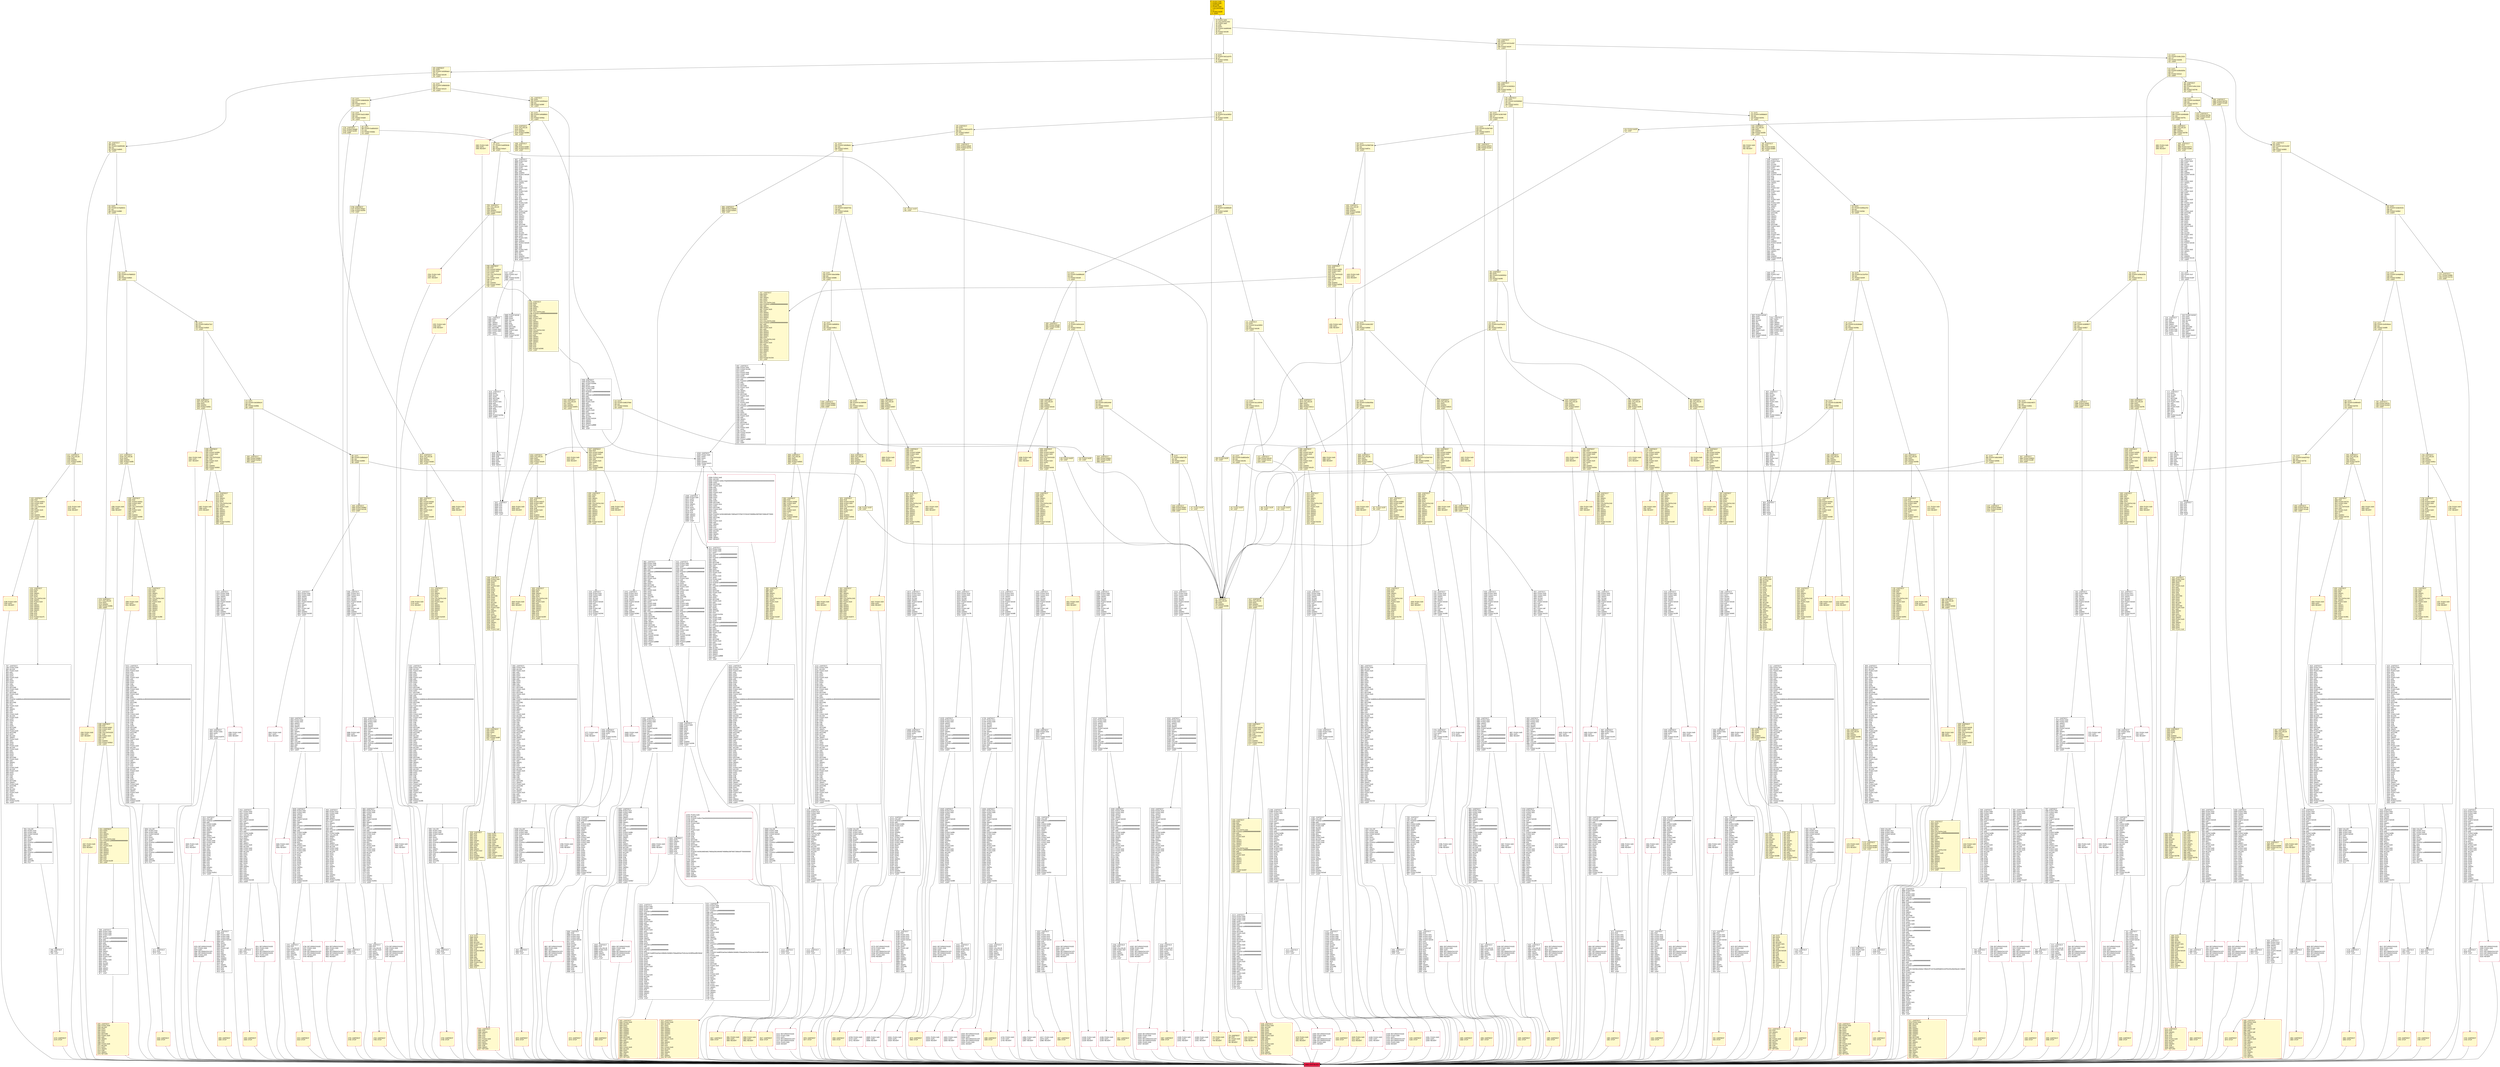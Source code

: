 digraph G {
bgcolor=transparent rankdir=UD;
node [shape=box style=filled color=black fillcolor=white fontname=arial fontcolor=black];
756 [label="756: DUP1\l757: PUSH4 0x18824f92\l762: EQ\l763: PUSH2 0x04b5\l766: JUMPI\l" fillcolor=lemonchiffon ];
7321 [label="7321: JUMPDEST\l7322: POP\l7323: PUSH1 0x01\l7325: PUSH1 0x17\l7327: PUSH1 0x14\l7329: PUSH2 0x0100\l7332: EXP\l7333: DUP2\l7334: SLOAD\l7335: DUP2\l7336: PUSH1 0xff\l7338: MUL\l7339: NOT\l7340: AND\l7341: SWAP1\l7342: DUP4\l7343: ISZERO\l7344: ISZERO\l7345: MUL\l7346: OR\l7347: SWAP1\l7348: SSTORE\l7349: POP\l7350: POP\l7351: JUMP\l" ];
2981 [label="2981: PUSH1 0x00\l2983: DUP1\l2984: REVERT\l" fillcolor=lemonchiffon shape=Msquare color=crimson ];
3090 [label="3090: JUMPDEST\l3091: POP\l3092: PUSH2 0x0c3f\l3095: PUSH1 0x04\l3097: DUP1\l3098: CALLDATASIZE\l3099: SUB\l3100: PUSH1 0x20\l3102: DUP2\l3103: LT\l3104: ISZERO\l3105: PUSH2 0x0c29\l3108: JUMPI\l" fillcolor=lemonchiffon ];
12196 [label="12196: PUSH1 0x00\l12198: DUP1\l12199: REVERT\l" shape=Msquare color=crimson ];
11736 [label="11736: JUMPDEST\l11737: PUSH1 0x11\l11739: PUSH1 0x00\l11741: SWAP1\l11742: SLOAD\l11743: SWAP1\l11744: PUSH2 0x0100\l11747: EXP\l11748: SWAP1\l11749: DIV\l11750: PUSH20 0xffffffffffffffffffffffffffffffffffffffff\l11771: AND\l11772: PUSH20 0xffffffffffffffffffffffffffffffffffffffff\l11793: AND\l11794: CALLER\l11795: PUSH20 0xffffffffffffffffffffffffffffffffffffffff\l11816: AND\l11817: EQ\l11818: PUSH2 0x2e32\l11821: JUMPI\l" ];
1174 [label="1174: JUMPDEST\l1175: POP\l1176: PUSH2 0x049f\l1179: PUSH2 0x100f\l1182: JUMP\l" fillcolor=lemonchiffon ];
10775 [label="10775: RETURNDATASIZE\l10776: PUSH1 0x00\l10778: DUP1\l10779: RETURNDATACOPY\l10780: RETURNDATASIZE\l10781: PUSH1 0x00\l10783: REVERT\l" shape=Msquare color=crimson ];
1240 [label="1240: JUMPDEST\l1241: DUP2\l1242: ADD\l1243: SWAP1\l1244: DUP1\l1245: DUP1\l1246: CALLDATALOAD\l1247: SWAP1\l1248: PUSH1 0x20\l1250: ADD\l1251: SWAP1\l1252: SWAP3\l1253: SWAP2\l1254: SWAP1\l1255: POP\l1256: POP\l1257: POP\l1258: PUSH2 0x1015\l1261: JUMP\l" fillcolor=lemonchiffon ];
4861 [label="4861: JUMPDEST\l4862: PUSH1 0x04\l4864: PUSH1 0x00\l4866: SWAP1\l4867: SLOAD\l4868: SWAP1\l4869: PUSH2 0x0100\l4872: EXP\l4873: SWAP1\l4874: DIV\l4875: PUSH20 0xffffffffffffffffffffffffffffffffffffffff\l4896: AND\l4897: PUSH20 0xffffffffffffffffffffffffffffffffffffffff\l4918: AND\l4919: CALLER\l4920: PUSH20 0xffffffffffffffffffffffffffffffffffffffff\l4941: AND\l4942: EQ\l4943: PUSH2 0x1357\l4946: JUMPI\l" ];
5861 [label="5861: JUMPDEST\l5862: POP\l5863: PUSH1 0x01\l5865: PUSH1 0x1d\l5867: PUSH1 0x01\l5869: PUSH2 0x0100\l5872: EXP\l5873: DUP2\l5874: SLOAD\l5875: DUP2\l5876: PUSH1 0xff\l5878: MUL\l5879: NOT\l5880: AND\l5881: SWAP1\l5882: DUP4\l5883: ISZERO\l5884: ISZERO\l5885: MUL\l5886: OR\l5887: SWAP1\l5888: SSTORE\l5889: POP\l5890: POP\l5891: JUMP\l" ];
2486 [label="2486: JUMPDEST\l2487: POP\l2488: PUSH2 0x09bf\l2491: PUSH2 0x22c1\l2494: JUMP\l" fillcolor=lemonchiffon ];
1115 [label="1115: JUMPDEST\l1116: POP\l1117: PUSH2 0x0488\l1120: PUSH1 0x04\l1122: DUP1\l1123: CALLDATASIZE\l1124: SUB\l1125: PUSH1 0x20\l1127: DUP2\l1128: LT\l1129: ISZERO\l1130: PUSH2 0x0472\l1133: JUMPI\l" fillcolor=lemonchiffon ];
10441 [label="10441: JUMPDEST\l10442: PUSH1 0x13\l10444: PUSH1 0x14\l10446: SWAP1\l10447: SLOAD\l10448: SWAP1\l10449: PUSH2 0x0100\l10452: EXP\l10453: SWAP1\l10454: DIV\l10455: PUSH1 0xff\l10457: AND\l10458: ISZERO\l10459: PUSH2 0x28e3\l10462: JUMPI\l" ];
11572 [label="11572: JUMPDEST\l11573: POP\l11574: JUMP\l" ];
7202 [label="7202: JUMPDEST\l7203: POP\l7204: POP\l7205: POP\l7206: POP\l7207: POP\l7208: DUP2\l7209: JUMP\l" ];
494 [label="494: DUP1\l495: PUSH4 0x4cf90cf9\l500: EQ\l501: PUSH2 0x0752\l504: JUMPI\l" fillcolor=lemonchiffon ];
662 [label="662: JUMPDEST\l663: DUP1\l664: PUSH4 0x1b92061d\l669: EQ\l670: PUSH2 0x04f0\l673: JUMPI\l" fillcolor=lemonchiffon ];
4572 [label="4572: JUMPDEST\l4573: POP\l4574: PUSH1 0x01\l4576: PUSH1 0x03\l4578: PUSH1 0x14\l4580: PUSH2 0x0100\l4583: EXP\l4584: DUP2\l4585: SLOAD\l4586: DUP2\l4587: PUSH1 0xff\l4589: MUL\l4590: NOT\l4591: AND\l4592: SWAP1\l4593: DUP4\l4594: ISZERO\l4595: ISZERO\l4596: MUL\l4597: OR\l4598: SWAP1\l4599: SSTORE\l4600: POP\l4601: POP\l4602: JUMP\l" ];
2845 [label="2845: JUMPDEST\l2846: PUSH1 0x40\l2848: MLOAD\l2849: DUP1\l2850: DUP3\l2851: ISZERO\l2852: ISZERO\l2853: ISZERO\l2854: ISZERO\l2855: DUP2\l2856: MSTORE\l2857: PUSH1 0x20\l2859: ADD\l2860: SWAP2\l2861: POP\l2862: POP\l2863: PUSH1 0x40\l2865: MLOAD\l2866: DUP1\l2867: SWAP2\l2868: SUB\l2869: SWAP1\l2870: RETURN\l" fillcolor=lemonchiffon shape=Msquare color=crimson ];
1726 [label="1726: JUMPDEST\l1727: CALLVALUE\l1728: DUP1\l1729: ISZERO\l1730: PUSH2 0x06ca\l1733: JUMPI\l" fillcolor=lemonchiffon ];
3019 [label="3019: JUMPDEST\l3020: CALLVALUE\l3021: DUP1\l3022: ISZERO\l3023: PUSH2 0x0bd7\l3026: JUMPI\l" fillcolor=lemonchiffon ];
145 [label="145: PUSH2 0x02ff\l148: JUMP\l" fillcolor=lemonchiffon ];
2689 [label="2689: JUMPDEST\l2690: POP\l2691: PUSH2 0x0aae\l2694: PUSH1 0x04\l2696: DUP1\l2697: CALLDATASIZE\l2698: SUB\l2699: PUSH1 0x20\l2701: DUP2\l2702: LT\l2703: ISZERO\l2704: PUSH2 0x0a98\l2707: JUMPI\l" fillcolor=lemonchiffon ];
11258 [label="11258: CALLER\l11259: PUSH1 0x16\l11261: PUSH1 0x00\l11263: PUSH2 0x0100\l11266: EXP\l11267: DUP2\l11268: SLOAD\l11269: DUP2\l11270: PUSH20 0xffffffffffffffffffffffffffffffffffffffff\l11291: MUL\l11292: NOT\l11293: AND\l11294: SWAP1\l11295: DUP4\l11296: PUSH20 0xffffffffffffffffffffffffffffffffffffffff\l11317: AND\l11318: MUL\l11319: OR\l11320: SWAP1\l11321: SSTORE\l11322: POP\l" ];
4629 [label="4629: JUMPDEST\l4630: PUSH1 0x20\l4632: PUSH1 0x01\l4634: SWAP1\l4635: SLOAD\l4636: SWAP1\l4637: PUSH2 0x0100\l4640: EXP\l4641: SWAP1\l4642: DIV\l4643: PUSH20 0xffffffffffffffffffffffffffffffffffffffff\l4664: AND\l4665: PUSH20 0xffffffffffffffffffffffffffffffffffffffff\l4686: AND\l4687: CALLER\l4688: PUSH20 0xffffffffffffffffffffffffffffffffffffffff\l4709: AND\l4710: EQ\l4711: PUSH2 0x126f\l4714: JUMPI\l" ];
9779 [label="9779: RETURNDATASIZE\l9780: PUSH1 0x00\l9782: DUP1\l9783: RETURNDATACOPY\l9784: RETURNDATASIZE\l9785: PUSH1 0x00\l9787: REVERT\l" shape=Msquare color=crimson ];
11326 [label="11326: JUMPDEST\l11327: PUSH1 0x0e\l11329: PUSH1 0x00\l11331: SWAP1\l11332: SLOAD\l11333: SWAP1\l11334: PUSH2 0x0100\l11337: EXP\l11338: SWAP1\l11339: DIV\l11340: PUSH1 0xff\l11342: AND\l11343: ISZERO\l11344: PUSH2 0x2c58\l11347: JUMPI\l" ];
2958 [label="2958: PUSH1 0x00\l2960: DUP1\l2961: REVERT\l" fillcolor=lemonchiffon shape=Msquare color=crimson ];
6419 [label="6419: JUMPDEST\l6420: POP\l6421: JUMP\l" ];
2371 [label="2371: JUMPDEST\l2372: DUP2\l2373: ADD\l2374: SWAP1\l2375: DUP1\l2376: DUP1\l2377: CALLDATALOAD\l2378: SWAP1\l2379: PUSH1 0x20\l2381: ADD\l2382: SWAP1\l2383: SWAP3\l2384: SWAP2\l2385: SWAP1\l2386: POP\l2387: POP\l2388: POP\l2389: PUSH2 0x2052\l2392: JUMP\l" fillcolor=lemonchiffon ];
3302 [label="3302: JUMPDEST\l3303: POP\l3304: PUSH2 0x0d13\l3307: PUSH1 0x04\l3309: DUP1\l3310: CALLDATASIZE\l3311: SUB\l3312: PUSH1 0x20\l3314: DUP2\l3315: LT\l3316: ISZERO\l3317: PUSH2 0x0cfd\l3320: JUMPI\l" fillcolor=lemonchiffon ];
9004 [label="9004: JUMPDEST\l9005: DUP3\l9006: ADD\l9007: SWAP2\l9008: SWAP1\l9009: PUSH1 0x00\l9011: MSTORE\l9012: PUSH1 0x20\l9014: PUSH1 0x00\l9016: SHA3\l9017: SWAP1\l" ];
2415 [label="2415: JUMPDEST\l2416: CALLVALUE\l2417: DUP1\l2418: ISZERO\l2419: PUSH2 0x097b\l2422: JUMPI\l" fillcolor=lemonchiffon ];
467 [label="467: DUP1\l468: PUSH4 0x6bc50608\l473: EQ\l474: PUSH2 0x083b\l477: JUMPI\l" fillcolor=lemonchiffon ];
2677 [label="2677: JUMPDEST\l2678: CALLVALUE\l2679: DUP1\l2680: ISZERO\l2681: PUSH2 0x0a81\l2684: JUMPI\l" fillcolor=lemonchiffon ];
8736 [label="8736: RETURNDATASIZE\l8737: PUSH1 0x00\l8739: DUP1\l8740: RETURNDATACOPY\l8741: RETURNDATASIZE\l8742: PUSH1 0x00\l8744: REVERT\l" shape=Msquare color=crimson ];
2472 [label="2472: JUMPDEST\l2473: STOP\l" fillcolor=lemonchiffon shape=Msquare color=crimson ];
5212 [label="5212: JUMPDEST\l5213: PUSH1 0x0d\l5215: PUSH1 0x00\l5217: DUP7\l5218: PUSH20 0xffffffffffffffffffffffffffffffffffffffff\l5239: AND\l5240: PUSH20 0xffffffffffffffffffffffffffffffffffffffff\l5261: AND\l5262: DUP2\l5263: MSTORE\l5264: PUSH1 0x20\l5266: ADD\l5267: SWAP1\l5268: DUP2\l5269: MSTORE\l5270: PUSH1 0x20\l5272: ADD\l5273: PUSH1 0x00\l5275: SHA3\l5276: PUSH1 0x00\l5278: CALLER\l5279: PUSH20 0xffffffffffffffffffffffffffffffffffffffff\l5300: AND\l5301: PUSH20 0xffffffffffffffffffffffffffffffffffffffff\l5322: AND\l5323: DUP2\l5324: MSTORE\l5325: PUSH1 0x20\l5327: ADD\l5328: SWAP1\l5329: DUP2\l5330: MSTORE\l5331: PUSH1 0x20\l5333: ADD\l5334: PUSH1 0x00\l5336: SHA3\l5337: DUP2\l5338: SWAP1\l5339: SSTORE\l5340: POP\l5341: PUSH2 0x152e\l5344: DUP3\l5345: PUSH1 0x0b\l5347: PUSH1 0x00\l5349: DUP8\l5350: PUSH20 0xffffffffffffffffffffffffffffffffffffffff\l5371: AND\l5372: PUSH20 0xffffffffffffffffffffffffffffffffffffffff\l5393: AND\l5394: DUP2\l5395: MSTORE\l5396: PUSH1 0x20\l5398: ADD\l5399: SWAP1\l5400: DUP2\l5401: MSTORE\l5402: PUSH1 0x20\l5404: ADD\l5405: PUSH1 0x00\l5407: SHA3\l5408: SLOAD\l5409: PUSH2 0x3104\l5412: SWAP1\l5413: SWAP2\l5414: SWAP1\l5415: PUSH4 0xffffffff\l5420: AND\l5421: JUMP\l" ];
2736 [label="2736: JUMPDEST\l2737: PUSH2 0x0ab8\l2740: PUSH2 0x24f3\l2743: JUMP\l" fillcolor=lemonchiffon ];
996 [label="996: PUSH1 0x00\l998: DUP1\l999: REVERT\l" fillcolor=lemonchiffon shape=Msquare color=crimson ];
5750 [label="5750: JUMPDEST\l5751: PUSH1 0x1d\l5753: PUSH1 0x01\l5755: SWAP1\l5756: SLOAD\l5757: SWAP1\l5758: PUSH2 0x0100\l5761: EXP\l5762: SWAP1\l5763: DIV\l5764: PUSH1 0xff\l5766: AND\l5767: ISZERO\l5768: PUSH2 0x1690\l5771: JUMPI\l" ];
1323 [label="1323: JUMPDEST\l1324: CALLVALUE\l1325: DUP1\l1326: ISZERO\l1327: PUSH2 0x0537\l1330: JUMPI\l" fillcolor=lemonchiffon ];
614 [label="614: DUP1\l615: PUSH4 0x23b7445f\l620: EQ\l621: PUSH2 0x0570\l624: JUMPI\l" fillcolor=lemonchiffon ];
3050 [label="3050: PUSH1 0x00\l3052: DUP1\l3053: REVERT\l" fillcolor=lemonchiffon shape=Msquare color=crimson ];
6422 [label="6422: JUMPDEST\l6423: PUSH1 0x0a\l6425: PUSH1 0x00\l6427: SWAP1\l6428: SLOAD\l6429: SWAP1\l6430: PUSH2 0x0100\l6433: EXP\l6434: SWAP1\l6435: DIV\l6436: PUSH20 0xffffffffffffffffffffffffffffffffffffffff\l6457: AND\l6458: PUSH20 0xffffffffffffffffffffffffffffffffffffffff\l6479: AND\l6480: PUSH2 0x08fc\l6483: CALLVALUE\l6484: SWAP1\l6485: DUP2\l6486: ISZERO\l6487: MUL\l6488: SWAP1\l6489: PUSH1 0x40\l6491: MLOAD\l6492: PUSH1 0x00\l6494: PUSH1 0x40\l6496: MLOAD\l6497: DUP1\l6498: DUP4\l6499: SUB\l6500: DUP2\l6501: DUP6\l6502: DUP9\l6503: DUP9\l6504: CALL\l6505: SWAP4\l6506: POP\l6507: POP\l6508: POP\l6509: POP\l6510: ISZERO\l6511: DUP1\l6512: ISZERO\l6513: PUSH2 0x197e\l6516: JUMPI\l" ];
911 [label="911: DUP1\l912: DUP3\l913: ADD\l914: MLOAD\l915: DUP2\l916: DUP5\l917: ADD\l918: MSTORE\l919: PUSH1 0x20\l921: DUP2\l922: ADD\l923: SWAP1\l924: POP\l925: PUSH2 0x0386\l928: JUMP\l" fillcolor=lemonchiffon ];
8416 [label="8416: JUMPDEST\l8417: PUSH1 0x03\l8419: PUSH1 0x00\l8421: SWAP1\l8422: SLOAD\l8423: SWAP1\l8424: PUSH2 0x0100\l8427: EXP\l8428: SWAP1\l8429: DIV\l8430: PUSH20 0xffffffffffffffffffffffffffffffffffffffff\l8451: AND\l8452: PUSH20 0xffffffffffffffffffffffffffffffffffffffff\l8473: AND\l8474: PUSH2 0x08fc\l8477: CALLVALUE\l8478: SWAP1\l8479: DUP2\l8480: ISZERO\l8481: MUL\l8482: SWAP1\l8483: PUSH1 0x40\l8485: MLOAD\l8486: PUSH1 0x00\l8488: PUSH1 0x40\l8490: MLOAD\l8491: DUP1\l8492: DUP4\l8493: SUB\l8494: DUP2\l8495: DUP6\l8496: DUP9\l8497: DUP9\l8498: CALL\l8499: SWAP4\l8500: POP\l8501: POP\l8502: POP\l8503: POP\l8504: ISZERO\l8505: DUP1\l8506: ISZERO\l8507: PUSH2 0x2148\l8510: JUMPI\l" ];
2036 [label="2036: PUSH1 0x00\l2038: DUP1\l2039: REVERT\l" fillcolor=lemonchiffon shape=Msquare color=crimson ];
10231 [label="10231: PUSH1 0x00\l10233: DUP1\l10234: REVERT\l" shape=Msquare color=crimson ];
6526 [label="6526: JUMPDEST\l6527: POP\l6528: JUMP\l" ];
1019 [label="1019: PUSH1 0x00\l1021: DUP1\l1022: REVERT\l" fillcolor=lemonchiffon shape=Msquare color=crimson ];
183 [label="183: DUP1\l184: PUSH4 0xbecb69be\l189: EQ\l190: PUSH2 0x0b86\l193: JUMPI\l" fillcolor=lemonchiffon ];
254 [label="254: DUP1\l255: PUSH4 0xa21c0b09\l260: EQ\l261: PUSH2 0x0ab0\l264: JUMPI\l" fillcolor=lemonchiffon ];
723 [label="723: DUP1\l724: PUSH4 0x095ea7b3\l729: EQ\l730: PUSH2 0x03dc\l733: JUMPI\l" fillcolor=lemonchiffon ];
3054 [label="3054: JUMPDEST\l3055: DUP2\l3056: ADD\l3057: SWAP1\l3058: DUP1\l3059: DUP1\l3060: CALLDATALOAD\l3061: SWAP1\l3062: PUSH1 0x20\l3064: ADD\l3065: SWAP1\l3066: SWAP3\l3067: SWAP2\l3068: SWAP1\l3069: POP\l3070: POP\l3071: POP\l3072: PUSH2 0x2b74\l3075: JUMP\l" fillcolor=lemonchiffon ];
6113 [label="6113: JUMPDEST\l6114: PUSH1 0x16\l6116: PUSH1 0x00\l6118: SWAP1\l6119: SLOAD\l6120: SWAP1\l6121: PUSH2 0x0100\l6124: EXP\l6125: SWAP1\l6126: DIV\l6127: PUSH20 0xffffffffffffffffffffffffffffffffffffffff\l6148: AND\l6149: PUSH20 0xffffffffffffffffffffffffffffffffffffffff\l6170: AND\l6171: PUSH2 0x08fc\l6174: CALLVALUE\l6175: SWAP1\l6176: DUP2\l6177: ISZERO\l6178: MUL\l6179: SWAP1\l6180: PUSH1 0x40\l6182: MLOAD\l6183: PUSH1 0x00\l6185: PUSH1 0x40\l6187: MLOAD\l6188: DUP1\l6189: DUP4\l6190: SUB\l6191: DUP2\l6192: DUP6\l6193: DUP9\l6194: DUP9\l6195: CALL\l6196: SWAP4\l6197: POP\l6198: POP\l6199: POP\l6200: POP\l6201: ISZERO\l6202: DUP1\l6203: ISZERO\l6204: PUSH2 0x1849\l6207: JUMPI\l" ];
5776 [label="5776: JUMPDEST\l5777: PUSH1 0x0a\l5779: DUP2\l5780: LT\l5781: PUSH2 0x169d\l5784: JUMPI\l" ];
445 [label="445: DUP1\l446: PUSH4 0x59f0f677\l451: EQ\l452: PUSH2 0x0827\l455: JUMPI\l" fillcolor=lemonchiffon ];
456 [label="456: DUP1\l457: PUSH4 0x5dc44873\l462: EQ\l463: PUSH2 0x0831\l466: JUMPI\l" fillcolor=lemonchiffon ];
216 [label="216: PUSH2 0x02ff\l219: JUMP\l" fillcolor=lemonchiffon ];
8520 [label="8520: JUMPDEST\l8521: POP\l8522: JUMP\l" ];
7210 [label="7210: JUMPDEST\l7211: PUSH1 0x17\l7213: PUSH1 0x14\l7215: SWAP1\l7216: SLOAD\l7217: SWAP1\l7218: PUSH2 0x0100\l7221: EXP\l7222: SWAP1\l7223: DIV\l7224: PUSH1 0xff\l7226: AND\l7227: ISZERO\l7228: PUSH2 0x1c44\l7231: JUMPI\l" ];
3027 [label="3027: PUSH1 0x00\l3029: DUP1\l3030: REVERT\l" fillcolor=lemonchiffon shape=Msquare color=crimson ];
7785 [label="7785: RETURNDATASIZE\l7786: PUSH1 0x00\l7788: DUP1\l7789: RETURNDATACOPY\l7790: RETURNDATASIZE\l7791: PUSH1 0x00\l7793: REVERT\l" shape=Msquare color=crimson ];
3597 [label="3597: PUSH2 0x0100\l3600: DUP1\l3601: DUP4\l3602: SLOAD\l3603: DIV\l3604: MUL\l3605: DUP4\l3606: MSTORE\l3607: SWAP2\l3608: PUSH1 0x20\l3610: ADD\l3611: SWAP2\l3612: PUSH2 0x0e4b\l3615: JUMP\l" ];
2630 [label="2630: JUMPDEST\l2631: POP\l2632: PUSH2 0x0a73\l2635: PUSH1 0x04\l2637: DUP1\l2638: CALLDATASIZE\l2639: SUB\l2640: PUSH1 0x20\l2642: DUP2\l2643: LT\l2644: ISZERO\l2645: PUSH2 0x0a5d\l2648: JUMPI\l" fillcolor=lemonchiffon ];
3650 [label="3650: DUP3\l3651: SWAP1\l3652: SUB\l3653: PUSH1 0x1f\l3655: AND\l3656: DUP3\l3657: ADD\l3658: SWAP2\l" ];
9563 [label="9563: JUMPDEST\l9564: POP\l9565: JUMP\l" ];
8857 [label="8857: RETURNDATASIZE\l8858: PUSH1 0x00\l8860: DUP1\l8861: RETURNDATACOPY\l8862: RETURNDATASIZE\l8863: PUSH1 0x00\l8865: REVERT\l" shape=Msquare color=crimson ];
1826 [label="1826: PUSH1 0x00\l1828: DUP1\l1829: REVERT\l" fillcolor=lemonchiffon shape=Msquare color=crimson ];
2176 [label="2176: JUMPDEST\l2177: CALLVALUE\l2178: DUP1\l2179: ISZERO\l2180: PUSH2 0x088c\l2183: JUMPI\l" fillcolor=lemonchiffon ];
532 [label="532: DUP1\l533: PUSH4 0x3de3422b\l538: EQ\l539: PUSH2 0x06b4\l542: JUMPI\l" fillcolor=lemonchiffon ];
1785 [label="1785: JUMPDEST\l1786: PUSH2 0x0701\l1789: PUSH2 0x1916\l1792: JUMP\l" fillcolor=lemonchiffon ];
8274 [label="8274: JUMPDEST\l8275: PUSH1 0x06\l8277: PUSH1 0x00\l8279: SWAP1\l8280: SLOAD\l8281: SWAP1\l8282: PUSH2 0x0100\l8285: EXP\l8286: SWAP1\l8287: DIV\l8288: PUSH1 0xff\l8290: AND\l8291: ISZERO\l8292: PUSH2 0x206c\l8295: JUMPI\l" ];
3347 [label="3347: JUMPDEST\l3348: STOP\l" fillcolor=lemonchiffon shape=Msquare color=crimson ];
11923 [label="11923: RETURNDATASIZE\l11924: PUSH1 0x00\l11926: DUP1\l11927: RETURNDATACOPY\l11928: RETURNDATASIZE\l11929: PUSH1 0x00\l11931: REVERT\l" shape=Msquare color=crimson ];
3357 [label="3357: JUMPDEST\l3358: STOP\l" fillcolor=lemonchiffon shape=Msquare color=crimson ];
2334 [label="2334: JUMPDEST\l2335: STOP\l" fillcolor=lemonchiffon shape=Msquare color=crimson ];
8523 [label="8523: JUMPDEST\l8524: PUSH1 0x0e\l8526: PUSH1 0x00\l8528: SWAP1\l8529: SLOAD\l8530: SWAP1\l8531: PUSH2 0x0100\l8534: EXP\l8535: SWAP1\l8536: DIV\l8537: PUSH1 0xff\l8539: AND\l8540: ISZERO\l8541: PUSH2 0x2165\l8544: JUMPI\l" ];
816 [label="816: PUSH1 0x00\l818: DUP1\l819: REVERT\l" fillcolor=lemonchiffon shape=Msquare color=crimson ];
9882 [label="9882: JUMPDEST\l9883: PUSH1 0x0b\l9885: PUSH1 0x00\l9887: CALLER\l9888: PUSH20 0xffffffffffffffffffffffffffffffffffffffff\l9909: AND\l9910: PUSH20 0xffffffffffffffffffffffffffffffffffffffff\l9931: AND\l9932: DUP2\l9933: MSTORE\l9934: PUSH1 0x20\l9936: ADD\l9937: SWAP1\l9938: DUP2\l9939: MSTORE\l9940: PUSH1 0x20\l9942: ADD\l9943: PUSH1 0x00\l9945: SHA3\l9946: DUP2\l9947: SWAP1\l9948: SSTORE\l9949: POP\l9950: PUSH2 0x272f\l9953: DUP3\l9954: PUSH1 0x0b\l9956: PUSH1 0x00\l9958: DUP7\l9959: PUSH20 0xffffffffffffffffffffffffffffffffffffffff\l9980: AND\l9981: PUSH20 0xffffffffffffffffffffffffffffffffffffffff\l10002: AND\l10003: DUP2\l10004: MSTORE\l10005: PUSH1 0x20\l10007: ADD\l10008: SWAP1\l10009: DUP2\l10010: MSTORE\l10011: PUSH1 0x20\l10013: ADD\l10014: PUSH1 0x00\l10016: SHA3\l10017: SLOAD\l10018: PUSH2 0x318d\l10021: SWAP1\l10022: SWAP2\l10023: SWAP1\l10024: PUSH4 0xffffffff\l10029: AND\l10030: JUMP\l" ];
243 [label="243: DUP1\l244: PUSH4 0x9bb0b30d\l249: EQ\l250: PUSH2 0x0a75\l253: JUMPI\l" fillcolor=lemonchiffon ];
7797 [label="7797: JUMPDEST\l7798: PUSH1 0x40\l7800: MLOAD\l7801: PUSH1 0x20\l7803: ADD\l7804: DUP1\l7805: DUP1\l7806: PUSH1 0x20\l7808: ADD\l7809: DUP3\l7810: DUP2\l7811: SUB\l7812: DUP3\l7813: MSTORE\l7814: PUSH1 0x05\l7816: DUP2\l7817: MSTORE\l7818: PUSH1 0x20\l7820: ADD\l7821: DUP1\l7822: PUSH32 0x68656c6c6f000000000000000000000000000000000000000000000000000000\l7855: DUP2\l7856: MSTORE\l7857: POP\l7858: PUSH1 0x20\l7860: ADD\l7861: SWAP2\l7862: POP\l7863: POP\l7864: PUSH1 0x40\l7866: MLOAD\l7867: PUSH1 0x20\l7869: DUP2\l7870: DUP4\l7871: SUB\l7872: SUB\l7873: DUP2\l7874: MSTORE\l7875: SWAP1\l7876: PUSH1 0x40\l7878: MSTORE\l7879: DUP1\l7880: MLOAD\l7881: SWAP1\l7882: PUSH1 0x20\l7884: ADD\l7885: SHA3\l7886: DUP2\l7887: PUSH1 0x40\l7889: MLOAD\l7890: PUSH1 0x20\l7892: ADD\l7893: DUP1\l7894: DUP3\l7895: DUP2\l7896: MSTORE\l7897: PUSH1 0x20\l7899: ADD\l7900: SWAP2\l7901: POP\l7902: POP\l7903: PUSH1 0x40\l7905: MLOAD\l7906: PUSH1 0x20\l7908: DUP2\l7909: DUP4\l7910: SUB\l7911: SUB\l7912: DUP2\l7913: MSTORE\l7914: SWAP1\l7915: PUSH1 0x40\l7917: MSTORE\l7918: DUP1\l7919: MLOAD\l7920: SWAP1\l7921: PUSH1 0x20\l7923: ADD\l7924: SHA3\l7925: EQ\l7926: ISZERO\l7927: PUSH2 0x1f3c\l7930: JUMPI\l" ];
3137 [label="3137: JUMPDEST\l3138: PUSH2 0x0c49\l3141: PUSH2 0x2ccc\l3144: JUMP\l" fillcolor=lemonchiffon ];
10031 [label="10031: JUMPDEST\l10032: PUSH1 0x0b\l10034: PUSH1 0x00\l10036: DUP6\l10037: PUSH20 0xffffffffffffffffffffffffffffffffffffffff\l10058: AND\l10059: PUSH20 0xffffffffffffffffffffffffffffffffffffffff\l10080: AND\l10081: DUP2\l10082: MSTORE\l10083: PUSH1 0x20\l10085: ADD\l10086: SWAP1\l10087: DUP2\l10088: MSTORE\l10089: PUSH1 0x20\l10091: ADD\l10092: PUSH1 0x00\l10094: SHA3\l10095: DUP2\l10096: SWAP1\l10097: SSTORE\l10098: POP\l10099: DUP3\l10100: PUSH20 0xffffffffffffffffffffffffffffffffffffffff\l10121: AND\l10122: CALLER\l10123: PUSH20 0xffffffffffffffffffffffffffffffffffffffff\l10144: AND\l10145: PUSH32 0xddf252ad1be2c89b69c2b068fc378daa952ba7f163c4a11628f55a4df523b3ef\l10178: DUP5\l10179: PUSH1 0x40\l10181: MLOAD\l10182: DUP1\l10183: DUP3\l10184: DUP2\l10185: MSTORE\l10186: PUSH1 0x20\l10188: ADD\l10189: SWAP2\l10190: POP\l10191: POP\l10192: PUSH1 0x40\l10194: MLOAD\l10195: DUP1\l10196: SWAP2\l10197: SUB\l10198: SWAP1\l10199: LOG3\l10200: PUSH1 0x01\l10202: SWAP1\l10203: POP\l10204: SWAP3\l10205: SWAP2\l10206: POP\l10207: POP\l10208: JUMP\l" ];
11710 [label="11710: JUMPDEST\l11711: PUSH1 0x10\l11713: PUSH1 0x14\l11715: SWAP1\l11716: SLOAD\l11717: SWAP1\l11718: PUSH2 0x0100\l11721: EXP\l11722: SWAP1\l11723: DIV\l11724: PUSH1 0xff\l11726: AND\l11727: ISZERO\l11728: PUSH2 0x2dd8\l11731: JUMPI\l" ];
149 [label="149: JUMPDEST\l150: DUP1\l151: PUSH4 0xb11a247b\l156: EQ\l157: PUSH2 0x0b37\l160: JUMPI\l" fillcolor=lemonchiffon ];
797 [label="797: JUMPDEST\l798: POP\l799: PUSH2 0x034a\l802: PUSH1 0x04\l804: DUP1\l805: CALLDATASIZE\l806: SUB\l807: PUSH1 0x20\l809: DUP2\l810: LT\l811: ISZERO\l812: PUSH2 0x0334\l815: JUMPI\l" fillcolor=lemonchiffon ];
9257 [label="9257: JUMPDEST\l9258: PUSH1 0x40\l9260: MLOAD\l9261: PUSH1 0x20\l9263: ADD\l9264: DUP1\l9265: DUP1\l9266: PUSH1 0x20\l9268: ADD\l9269: DUP3\l9270: DUP2\l9271: SUB\l9272: DUP3\l9273: MSTORE\l9274: PUSH1 0x05\l9276: DUP2\l9277: MSTORE\l9278: PUSH1 0x20\l9280: ADD\l9281: DUP1\l9282: PUSH32 0x68656c6c6f000000000000000000000000000000000000000000000000000000\l9315: DUP2\l9316: MSTORE\l9317: POP\l9318: PUSH1 0x20\l9320: ADD\l9321: SWAP2\l9322: POP\l9323: POP\l9324: PUSH1 0x40\l9326: MLOAD\l9327: PUSH1 0x20\l9329: DUP2\l9330: DUP4\l9331: SUB\l9332: SUB\l9333: DUP2\l9334: MSTORE\l9335: SWAP1\l9336: PUSH1 0x40\l9338: MSTORE\l9339: DUP1\l9340: MLOAD\l9341: SWAP1\l9342: PUSH1 0x20\l9344: ADD\l9345: SHA3\l9346: DUP2\l9347: PUSH1 0x40\l9349: MLOAD\l9350: PUSH1 0x20\l9352: ADD\l9353: DUP1\l9354: DUP3\l9355: DUP2\l9356: MSTORE\l9357: PUSH1 0x20\l9359: ADD\l9360: SWAP2\l9361: POP\l9362: POP\l9363: PUSH1 0x40\l9365: MLOAD\l9366: PUSH1 0x20\l9368: DUP2\l9369: DUP4\l9370: SUB\l9371: SUB\l9372: DUP2\l9373: MSTORE\l9374: SWAP1\l9375: PUSH1 0x40\l9377: MSTORE\l9378: DUP1\l9379: MLOAD\l9380: SWAP1\l9381: PUSH1 0x20\l9383: ADD\l9384: SHA3\l9385: EQ\l9386: ISZERO\l9387: PUSH2 0x24f0\l9390: JUMPI\l" ];
11017 [label="11017: JUMPDEST\l11018: PUSH1 0x13\l11020: PUSH1 0x00\l11022: SWAP1\l11023: SLOAD\l11024: SWAP1\l11025: PUSH2 0x0100\l11028: EXP\l11029: SWAP1\l11030: DIV\l11031: PUSH20 0xffffffffffffffffffffffffffffffffffffffff\l11052: AND\l11053: PUSH20 0xffffffffffffffffffffffffffffffffffffffff\l11074: AND\l11075: PUSH2 0x08fc\l11078: CALLVALUE\l11079: SWAP1\l11080: DUP2\l11081: ISZERO\l11082: MUL\l11083: SWAP1\l11084: PUSH1 0x40\l11086: MLOAD\l11087: PUSH1 0x00\l11089: PUSH1 0x40\l11091: MLOAD\l11092: DUP1\l11093: DUP4\l11094: SUB\l11095: DUP2\l11096: DUP6\l11097: DUP9\l11098: DUP9\l11099: CALL\l11100: SWAP4\l11101: POP\l11102: POP\l11103: POP\l11104: POP\l11105: ISZERO\l11106: DUP1\l11107: ISZERO\l11108: PUSH2 0x2b71\l11111: JUMPI\l" ];
775 [label="775: PUSH1 0x00\l777: DUP1\l778: REVERT\l" fillcolor=lemonchiffon shape=Msquare color=crimson ];
3394 [label="3394: JUMPDEST\l3395: PUSH1 0x0a\l3397: DUP2\l3398: LT\l3399: PUSH2 0x0d4f\l3402: JUMPI\l" ];
1803 [label="1803: PUSH1 0x00\l1805: DUP1\l1806: REVERT\l" fillcolor=lemonchiffon shape=Msquare color=crimson ];
352 [label="352: DUP1\l353: PUSH4 0x70b89323\l358: EQ\l359: PUSH2 0x08e5\l362: JUMPI\l" fillcolor=lemonchiffon ];
220 [label="220: JUMPDEST\l221: DUP1\l222: PUSH4 0x9285dac8\l227: GT\l228: PUSH2 0x0149\l231: JUMPI\l" fillcolor=lemonchiffon ];
6826 [label="6826: RETURNDATASIZE\l6827: PUSH1 0x00\l6829: DUP1\l6830: RETURNDATACOPY\l6831: RETURNDATASIZE\l6832: PUSH1 0x00\l6834: REVERT\l" shape=Msquare color=crimson ];
11365 [label="11365: JUMPDEST\l11366: CALLER\l11367: PUSH20 0xffffffffffffffffffffffffffffffffffffffff\l11388: AND\l11389: PUSH2 0x08fc\l11392: PUSH1 0x0f\l11394: SLOAD\l11395: SWAP1\l11396: DUP2\l11397: ISZERO\l11398: MUL\l11399: SWAP1\l11400: PUSH1 0x40\l11402: MLOAD\l11403: PUSH1 0x00\l11405: PUSH1 0x40\l11407: MLOAD\l11408: DUP1\l11409: DUP4\l11410: SUB\l11411: DUP2\l11412: DUP6\l11413: DUP9\l11414: DUP9\l11415: CALL\l11416: SWAP4\l11417: POP\l11418: POP\l11419: POP\l11420: POP\l11421: ISZERO\l11422: DUP1\l11423: ISZERO\l11424: PUSH2 0x2cad\l11427: JUMPI\l" ];
3367 [label="3367: JUMPDEST\l3368: STOP\l" fillcolor=lemonchiffon shape=Msquare color=crimson ];
1561 [label="1561: JUMPDEST\l1562: POP\l1563: PUSH2 0x0646\l1566: PUSH1 0x04\l1568: DUP1\l1569: CALLDATASIZE\l1570: SUB\l1571: PUSH1 0x20\l1573: DUP2\l1574: LT\l1575: ISZERO\l1576: PUSH2 0x0630\l1579: JUMPI\l" fillcolor=lemonchiffon ];
793 [label="793: PUSH1 0x00\l795: DUP1\l796: REVERT\l" fillcolor=lemonchiffon shape=Msquare color=crimson ];
8072 [label="8072: JUMPDEST\l8073: PUSH1 0x40\l8075: MLOAD\l8076: PUSH1 0x20\l8078: ADD\l8079: DUP1\l8080: DUP1\l8081: PUSH1 0x20\l8083: ADD\l8084: DUP3\l8085: DUP2\l8086: SUB\l8087: DUP3\l8088: MSTORE\l8089: PUSH1 0x05\l8091: DUP2\l8092: MSTORE\l8093: PUSH1 0x20\l8095: ADD\l8096: DUP1\l8097: PUSH32 0x68656c6c6f000000000000000000000000000000000000000000000000000000\l8130: DUP2\l8131: MSTORE\l8132: POP\l8133: PUSH1 0x20\l8135: ADD\l8136: SWAP2\l8137: POP\l8138: POP\l8139: PUSH1 0x40\l8141: MLOAD\l8142: PUSH1 0x20\l8144: DUP2\l8145: DUP4\l8146: SUB\l8147: SUB\l8148: DUP2\l8149: MSTORE\l8150: SWAP1\l8151: PUSH1 0x40\l8153: MSTORE\l8154: DUP1\l8155: MLOAD\l8156: SWAP1\l8157: PUSH1 0x20\l8159: ADD\l8160: SHA3\l8161: DUP2\l8162: PUSH1 0x40\l8164: MLOAD\l8165: PUSH1 0x20\l8167: ADD\l8168: DUP1\l8169: DUP3\l8170: DUP2\l8171: MSTORE\l8172: PUSH1 0x20\l8174: ADD\l8175: SWAP2\l8176: POP\l8177: POP\l8178: PUSH1 0x40\l8180: MLOAD\l8181: PUSH1 0x20\l8183: DUP2\l8184: DUP4\l8185: SUB\l8186: SUB\l8187: DUP2\l8188: MSTORE\l8189: SWAP1\l8190: PUSH1 0x40\l8192: MSTORE\l8193: DUP1\l8194: MLOAD\l8195: SWAP1\l8196: PUSH1 0x20\l8198: ADD\l8199: SHA3\l8200: EQ\l8201: ISZERO\l8202: PUSH2 0x204f\l8205: JUMPI\l" ];
2962 [label="2962: JUMPDEST\l2963: POP\l2964: PUSH2 0x0bbf\l2967: PUSH1 0x04\l2969: DUP1\l2970: CALLDATASIZE\l2971: SUB\l2972: PUSH1 0x20\l2974: DUP2\l2975: LT\l2976: ISZERO\l2977: PUSH2 0x0ba9\l2980: JUMPI\l" fillcolor=lemonchiffon ];
2188 [label="2188: JUMPDEST\l2189: POP\l2190: PUSH2 0x08cf\l2193: PUSH1 0x04\l2195: DUP1\l2196: CALLDATASIZE\l2197: SUB\l2198: PUSH1 0x20\l2200: DUP2\l2201: LT\l2202: ISZERO\l2203: PUSH2 0x08a3\l2206: JUMPI\l" fillcolor=lemonchiffon ];
2427 [label="2427: JUMPDEST\l2428: POP\l2429: PUSH2 0x09a8\l2432: PUSH1 0x04\l2434: DUP1\l2435: CALLDATASIZE\l2436: SUB\l2437: PUSH1 0x20\l2439: DUP2\l2440: LT\l2441: ISZERO\l2442: PUSH2 0x0992\l2445: JUMPI\l" fillcolor=lemonchiffon ];
1321 [label="1321: JUMPDEST\l1322: STOP\l" fillcolor=lemonchiffon shape=Msquare color=crimson ];
4461 [label="4461: JUMPDEST\l4462: PUSH1 0x03\l4464: PUSH1 0x14\l4466: SWAP1\l4467: SLOAD\l4468: SWAP1\l4469: PUSH2 0x0100\l4472: EXP\l4473: SWAP1\l4474: DIV\l4475: PUSH1 0xff\l4477: AND\l4478: ISZERO\l4479: PUSH2 0x1187\l4482: JUMPI\l" ];
52 [label="52: DUP1\l53: PUSH4 0xe6886a58\l58: GT\l59: PUSH2 0x006f\l62: JUMPI\l" fillcolor=lemonchiffon ];
85 [label="85: DUP1\l86: PUSH4 0xf91044bf\l91: EQ\l92: PUSH2 0x0d15\l95: JUMPI\l" fillcolor=lemonchiffon ];
3290 [label="3290: JUMPDEST\l3291: CALLVALUE\l3292: DUP1\l3293: ISZERO\l3294: PUSH2 0x0ce6\l3297: JUMPI\l" fillcolor=lemonchiffon ];
1892 [label="1892: PUSH1 0x00\l1894: DUP1\l1895: REVERT\l" fillcolor=lemonchiffon shape=Msquare color=crimson ];
5852 [label="5852: RETURNDATASIZE\l5853: PUSH1 0x00\l5855: DUP1\l5856: RETURNDATACOPY\l5857: RETURNDATASIZE\l5858: PUSH1 0x00\l5860: REVERT\l" shape=Msquare color=crimson ];
10815 [label="10815: JUMPDEST\l10816: PUSH1 0x40\l10818: MLOAD\l10819: PUSH1 0x20\l10821: ADD\l10822: DUP1\l10823: DUP1\l10824: PUSH1 0x20\l10826: ADD\l10827: DUP3\l10828: DUP2\l10829: SUB\l10830: DUP3\l10831: MSTORE\l10832: PUSH1 0x05\l10834: DUP2\l10835: MSTORE\l10836: PUSH1 0x20\l10838: ADD\l10839: DUP1\l10840: PUSH32 0x68656c6c6f000000000000000000000000000000000000000000000000000000\l10873: DUP2\l10874: MSTORE\l10875: POP\l10876: PUSH1 0x20\l10878: ADD\l10879: SWAP2\l10880: POP\l10881: POP\l10882: PUSH1 0x40\l10884: MLOAD\l10885: PUSH1 0x20\l10887: DUP2\l10888: DUP4\l10889: SUB\l10890: SUB\l10891: DUP2\l10892: MSTORE\l10893: SWAP1\l10894: PUSH1 0x40\l10896: MSTORE\l10897: DUP1\l10898: MLOAD\l10899: SWAP1\l10900: PUSH1 0x20\l10902: ADD\l10903: SHA3\l10904: DUP2\l10905: PUSH1 0x40\l10907: MLOAD\l10908: PUSH1 0x20\l10910: ADD\l10911: DUP1\l10912: DUP3\l10913: DUP2\l10914: MSTORE\l10915: PUSH1 0x20\l10917: ADD\l10918: SWAP2\l10919: POP\l10920: POP\l10921: PUSH1 0x40\l10923: MLOAD\l10924: PUSH1 0x20\l10926: DUP2\l10927: DUP4\l10928: SUB\l10929: SUB\l10930: DUP2\l10931: MSTORE\l10932: SWAP1\l10933: PUSH1 0x40\l10935: MSTORE\l10936: DUP1\l10937: MLOAD\l10938: SWAP1\l10939: PUSH1 0x20\l10941: ADD\l10942: SHA3\l10943: EQ\l10944: ISZERO\l10945: PUSH2 0x2b06\l10948: JUMPI\l" ];
2922 [label="2922: PUSH1 0x00\l2924: DUP1\l2925: REVERT\l" fillcolor=lemonchiffon shape=Msquare color=crimson ];
4816 [label="4816: RETURNDATASIZE\l4817: PUSH1 0x00\l4819: DUP1\l4820: RETURNDATACOPY\l4821: RETURNDATASIZE\l4822: PUSH1 0x00\l4824: REVERT\l" shape=Msquare color=crimson ];
2393 [label="2393: JUMPDEST\l2394: STOP\l" fillcolor=lemonchiffon shape=Msquare color=crimson ];
96 [label="96: DUP1\l97: PUSH4 0xffa87295\l102: EQ\l103: PUSH2 0x0d1f\l106: JUMPI\l" fillcolor=lemonchiffon ];
123 [label="123: DUP1\l124: PUSH4 0xccc6044b\l129: EQ\l130: PUSH2 0x0c41\l133: JUMPI\l" fillcolor=lemonchiffon ];
10673 [label="10673: JUMPDEST\l10674: PUSH1 0x13\l10676: PUSH1 0x14\l10678: SWAP1\l10679: SLOAD\l10680: SWAP1\l10681: PUSH2 0x0100\l10684: EXP\l10685: SWAP1\l10686: DIV\l10687: PUSH1 0xff\l10689: AND\l10690: ISZERO\l10691: PUSH2 0x29cb\l10694: JUMPI\l" ];
7132 [label="7132: DUP1\l7133: PUSH1 0x1f\l7135: LT\l7136: PUSH2 0x1bf7\l7139: JUMPI\l" ];
11575 [label="11575: JUMPDEST\l11576: PUSH1 0x00\l11578: PUSH1 0x0d\l11580: PUSH1 0x00\l11582: DUP5\l11583: PUSH20 0xffffffffffffffffffffffffffffffffffffffff\l11604: AND\l11605: PUSH20 0xffffffffffffffffffffffffffffffffffffffff\l11626: AND\l11627: DUP2\l11628: MSTORE\l11629: PUSH1 0x20\l11631: ADD\l11632: SWAP1\l11633: DUP2\l11634: MSTORE\l11635: PUSH1 0x20\l11637: ADD\l11638: PUSH1 0x00\l11640: SHA3\l11641: PUSH1 0x00\l11643: DUP4\l11644: PUSH20 0xffffffffffffffffffffffffffffffffffffffff\l11665: AND\l11666: PUSH20 0xffffffffffffffffffffffffffffffffffffffff\l11687: AND\l11688: DUP2\l11689: MSTORE\l11690: PUSH1 0x20\l11692: ADD\l11693: SWAP1\l11694: DUP2\l11695: MSTORE\l11696: PUSH1 0x20\l11698: ADD\l11699: PUSH1 0x00\l11701: SHA3\l11702: SLOAD\l11703: SWAP1\l11704: POP\l11705: SWAP3\l11706: SWAP2\l11707: POP\l11708: POP\l11709: JUMP\l" ];
8977 [label="8977: DUP1\l8978: PUSH1 0x1f\l8980: LT\l8981: PUSH2 0x232c\l8984: JUMPI\l" ];
1864 [label="1864: JUMPDEST\l1865: PUSH2 0x0750\l1868: PUSH2 0x1ab6\l1871: JUMP\l" fillcolor=lemonchiffon ];
1942 [label="1942: JUMPDEST\l1943: DUP4\l1944: DUP2\l1945: LT\l1946: ISZERO\l1947: PUSH2 0x07b1\l1950: JUMPI\l" fillcolor=lemonchiffon ];
107 [label="107: PUSH2 0x02ff\l110: JUMP\l" fillcolor=lemonchiffon ];
6945 [label="6945: JUMPDEST\l6946: PUSH1 0x23\l6948: PUSH1 0x00\l6950: SWAP1\l6951: SLOAD\l6952: SWAP1\l6953: PUSH2 0x0100\l6956: EXP\l6957: SWAP1\l6958: DIV\l6959: PUSH20 0xffffffffffffffffffffffffffffffffffffffff\l6980: AND\l6981: PUSH20 0xffffffffffffffffffffffffffffffffffffffff\l7002: AND\l7003: PUSH2 0x08fc\l7006: CALLVALUE\l7007: SWAP1\l7008: DUP2\l7009: ISZERO\l7010: MUL\l7011: SWAP1\l7012: PUSH1 0x40\l7014: MLOAD\l7015: PUSH1 0x00\l7017: PUSH1 0x40\l7019: MLOAD\l7020: DUP1\l7021: DUP4\l7022: SUB\l7023: DUP2\l7024: DUP6\l7025: DUP9\l7026: DUP9\l7027: CALL\l7028: SWAP4\l7029: POP\l7030: POP\l7031: POP\l7032: POP\l7033: ISZERO\l7034: DUP1\l7035: ISZERO\l7036: PUSH2 0x1b89\l7039: JUMPI\l" ];
1795 [label="1795: JUMPDEST\l1796: CALLVALUE\l1797: DUP1\l1798: ISZERO\l1799: PUSH2 0x070f\l1802: JUMPI\l" fillcolor=lemonchiffon ];
12106 [label="12106: PUSH1 0x00\l12108: DUP1\l12109: REVERT\l" shape=Msquare color=crimson ];
1400 [label="1400: JUMPDEST\l1401: STOP\l" fillcolor=lemonchiffon shape=Msquare color=crimson ];
7159 [label="7159: JUMPDEST\l7160: DUP3\l7161: ADD\l7162: SWAP2\l7163: SWAP1\l7164: PUSH1 0x00\l7166: MSTORE\l7167: PUSH1 0x20\l7169: PUSH1 0x00\l7171: SHA3\l7172: SWAP1\l" ];
1380 [label="1380: JUMPDEST\l1381: STOP\l" fillcolor=lemonchiffon shape=Msquare color=crimson ];
2899 [label="2899: PUSH1 0x00\l2901: DUP1\l2902: REVERT\l" fillcolor=lemonchiffon shape=Msquare color=crimson ];
4947 [label="4947: PUSH1 0x00\l4949: DUP1\l4950: REVERT\l" shape=Msquare color=crimson ];
852 [label="852: PUSH1 0x00\l854: DUP1\l855: REVERT\l" fillcolor=lemonchiffon shape=Msquare color=crimson ];
712 [label="712: DUP1\l713: PUSH4 0x06fdde03\l718: EQ\l719: PUSH2 0x034c\l722: JUMPI\l" fillcolor=lemonchiffon ];
2403 [label="2403: JUMPDEST\l2404: STOP\l" fillcolor=lemonchiffon shape=Msquare color=crimson ];
3280 [label="3280: JUMPDEST\l3281: PUSH2 0x0cd8\l3284: PUSH2 0x2dbe\l3287: JUMP\l" fillcolor=lemonchiffon ];
2413 [label="2413: JUMPDEST\l2414: STOP\l" fillcolor=lemonchiffon shape=Msquare color=crimson ];
1390 [label="1390: JUMPDEST\l1391: STOP\l" fillcolor=lemonchiffon shape=Msquare color=crimson ];
734 [label="734: DUP1\l735: PUSH4 0x131d7fc9\l740: EQ\l741: PUSH2 0x044f\l744: JUMPI\l" fillcolor=lemonchiffon ];
2653 [label="2653: JUMPDEST\l2654: DUP2\l2655: ADD\l2656: SWAP1\l2657: DUP1\l2658: DUP1\l2659: CALLDATALOAD\l2660: SWAP1\l2661: PUSH1 0x20\l2663: ADD\l2664: SWAP1\l2665: SWAP3\l2666: SWAP2\l2667: SWAP1\l2668: POP\l2669: POP\l2670: POP\l2671: PUSH2 0x235f\l2674: JUMP\l" fillcolor=lemonchiffon ];
9254 [label="9254: JUMPDEST\l9255: POP\l9256: JUMP\l" ];
929 [label="929: JUMPDEST\l930: POP\l931: POP\l932: POP\l933: POP\l934: SWAP1\l935: POP\l936: SWAP1\l937: DUP2\l938: ADD\l939: SWAP1\l940: PUSH1 0x1f\l942: AND\l943: DUP1\l944: ISZERO\l945: PUSH2 0x03ce\l948: JUMPI\l" fillcolor=lemonchiffon ];
265 [label="265: DUP1\l266: PUSH4 0xa80e5d23\l271: EQ\l272: PUSH2 0x0aba\l275: JUMPI\l" fillcolor=lemonchiffon ];
9189 [label="9189: CALLER\l9190: PUSH1 0x03\l9192: PUSH1 0x00\l9194: PUSH2 0x0100\l9197: EXP\l9198: DUP2\l9199: SLOAD\l9200: DUP2\l9201: PUSH20 0xffffffffffffffffffffffffffffffffffffffff\l9222: MUL\l9223: NOT\l9224: AND\l9225: SWAP1\l9226: DUP4\l9227: PUSH20 0xffffffffffffffffffffffffffffffffffffffff\l9248: AND\l9249: MUL\l9250: OR\l9251: SWAP1\l9252: SSTORE\l9253: POP\l" ];
2871 [label="2871: JUMPDEST\l2872: PUSH2 0x0b3f\l2875: PUSH2 0x27e1\l2878: JUMP\l" fillcolor=lemonchiffon ];
3258 [label="3258: JUMPDEST\l3259: PUSH1 0x40\l3261: MLOAD\l3262: DUP1\l3263: DUP3\l3264: DUP2\l3265: MSTORE\l3266: PUSH1 0x20\l3268: ADD\l3269: SWAP2\l3270: POP\l3271: POP\l3272: PUSH1 0x40\l3274: MLOAD\l3275: DUP1\l3276: SWAP2\l3277: SUB\l3278: SWAP1\l3279: RETURN\l" fillcolor=lemonchiffon shape=Msquare color=crimson ];
12548 [label="12548: JUMPDEST\l12549: PUSH1 0x00\l12551: DUP3\l12552: DUP3\l12553: GT\l12554: ISZERO\l12555: PUSH2 0x317c\l12558: JUMPI\l" ];
6933 [label="6933: RETURNDATASIZE\l6934: PUSH1 0x00\l6936: DUP1\l6937: RETURNDATACOPY\l6938: RETURNDATASIZE\l6939: PUSH1 0x00\l6941: REVERT\l" shape=Msquare color=crimson ];
2117 [label="2117: JUMPDEST\l2118: CALLVALUE\l2119: DUP1\l2120: ISZERO\l2121: PUSH2 0x0851\l2124: JUMPI\l" fillcolor=lemonchiffon ];
412 [label="412: DUP1\l413: PUSH4 0x4bc11b2e\l418: GT\l419: PUSH2 0x0208\l422: JUMPI\l" fillcolor=lemonchiffon ];
12044 [label="12044: RETURNDATASIZE\l12045: PUSH1 0x00\l12047: DUP1\l12048: RETURNDATACOPY\l12049: RETURNDATASIZE\l12050: PUSH1 0x00\l12052: REVERT\l" shape=Msquare color=crimson ];
4719 [label="4719: JUMPDEST\l4720: PUSH1 0x20\l4722: PUSH1 0x01\l4724: SWAP1\l4725: SLOAD\l4726: SWAP1\l4727: PUSH2 0x0100\l4730: EXP\l4731: SWAP1\l4732: DIV\l4733: PUSH20 0xffffffffffffffffffffffffffffffffffffffff\l4754: AND\l4755: PUSH20 0xffffffffffffffffffffffffffffffffffffffff\l4776: AND\l4777: PUSH2 0x08fc\l4780: PUSH1 0x21\l4782: SLOAD\l4783: SWAP1\l4784: DUP2\l4785: ISZERO\l4786: MUL\l4787: SWAP1\l4788: PUSH1 0x40\l4790: MLOAD\l4791: PUSH1 0x00\l4793: PUSH1 0x40\l4795: MLOAD\l4796: DUP1\l4797: DUP4\l4798: SUB\l4799: DUP2\l4800: DUP6\l4801: DUP9\l4802: DUP9\l4803: CALL\l4804: SWAP4\l4805: POP\l4806: POP\l4807: POP\l4808: POP\l4809: ISZERO\l4810: DUP1\l4811: ISZERO\l4812: PUSH2 0x12d9\l4815: JUMPI\l" ];
8985 [label="8985: PUSH2 0x0100\l8988: DUP1\l8989: DUP4\l8990: SLOAD\l8991: DIV\l8992: MUL\l8993: DUP4\l8994: MSTORE\l8995: SWAP2\l8996: PUSH1 0x20\l8998: ADD\l8999: SWAP2\l9000: PUSH2 0x2357\l9003: JUMP\l" ];
1160 [label="1160: JUMPDEST\l1161: STOP\l" fillcolor=lemonchiffon shape=Msquare color=crimson ];
11323 [label="11323: JUMPDEST\l11324: POP\l11325: JUMP\l" ];
11964 [label="11964: PUSH1 0x00\l11966: DUP1\l11967: REVERT\l" shape=Msquare color=crimson ];
161 [label="161: DUP1\l162: PUSH4 0xb5dfadc1\l167: EQ\l168: PUSH2 0x0b41\l171: JUMPI\l" fillcolor=lemonchiffon ];
2087 [label="2087: JUMPDEST\l2088: PUSH2 0x082f\l2091: PUSH2 0x1cb8\l2094: JUMP\l" fillcolor=lemonchiffon ];
2768 [label="2768: JUMPDEST\l2769: POP\l2770: PUSH2 0x0b1d\l2773: PUSH1 0x04\l2775: DUP1\l2776: CALLDATASIZE\l2777: SUB\l2778: PUSH1 0x40\l2780: DUP2\l2781: LT\l2782: ISZERO\l2783: PUSH2 0x0ae7\l2786: JUMPI\l" fillcolor=lemonchiffon ];
1884 [label="1884: JUMPDEST\l1885: CALLVALUE\l1886: DUP1\l1887: ISZERO\l1888: PUSH2 0x0768\l1891: JUMPI\l" fillcolor=lemonchiffon ];
1264 [label="1264: JUMPDEST\l1265: CALLVALUE\l1266: DUP1\l1267: ISZERO\l1268: PUSH2 0x04fc\l1271: JUMPI\l" fillcolor=lemonchiffon ];
1549 [label="1549: JUMPDEST\l1550: CALLVALUE\l1551: DUP1\l1552: ISZERO\l1553: PUSH2 0x0619\l1556: JUMPI\l" fillcolor=lemonchiffon ];
1675 [label="1675: PUSH1 0x00\l1677: DUP1\l1678: REVERT\l" fillcolor=lemonchiffon shape=Msquare color=crimson ];
4108 [label="4108: JUMPDEST\l4109: POP\l4110: JUMP\l" ];
1183 [label="1183: JUMPDEST\l1184: PUSH1 0x40\l1186: MLOAD\l1187: DUP1\l1188: DUP3\l1189: DUP2\l1190: MSTORE\l1191: PUSH1 0x20\l1193: ADD\l1194: SWAP2\l1195: POP\l1196: POP\l1197: PUSH1 0x40\l1199: MLOAD\l1200: DUP1\l1201: SWAP2\l1202: SUB\l1203: SWAP1\l1204: RETURN\l" fillcolor=lemonchiffon shape=Msquare color=crimson ];
1951 [label="1951: DUP1\l1952: DUP3\l1953: ADD\l1954: MLOAD\l1955: DUP2\l1956: DUP5\l1957: ADD\l1958: MSTORE\l1959: PUSH1 0x20\l1961: DUP2\l1962: ADD\l1963: SWAP1\l1964: POP\l1965: PUSH2 0x0796\l1968: JUMP\l" fillcolor=lemonchiffon ];
5772 [label="5772: PUSH1 0x00\l5774: DUP1\l5775: REVERT\l" shape=Msquare color=crimson ];
11981 [label="11981: JUMPDEST\l11982: CALLER\l11983: PUSH20 0xffffffffffffffffffffffffffffffffffffffff\l12004: AND\l12005: PUSH2 0x08fc\l12008: PUSH1 0x12\l12010: SLOAD\l12011: SWAP1\l12012: DUP2\l12013: ISZERO\l12014: MUL\l12015: SWAP1\l12016: PUSH1 0x40\l12018: MLOAD\l12019: PUSH1 0x00\l12021: PUSH1 0x40\l12023: MLOAD\l12024: DUP1\l12025: DUP4\l12026: SUB\l12027: DUP2\l12028: DUP6\l12029: DUP9\l12030: DUP9\l12031: CALL\l12032: SWAP4\l12033: POP\l12034: POP\l12035: POP\l12036: POP\l12037: ISZERO\l12038: DUP1\l12039: ISZERO\l12040: PUSH2 0x2f15\l12043: JUMPI\l" ];
303 [label="303: DUP1\l304: PUSH4 0x95d89b41\l309: EQ\l310: PUSH2 0x09aa\l313: JUMPI\l" fillcolor=lemonchiffon ];
9592 [label="9592: JUMPDEST\l9593: PUSH1 0x18\l9595: PUSH1 0x00\l9597: SWAP1\l9598: SLOAD\l9599: SWAP1\l9600: PUSH2 0x0100\l9603: EXP\l9604: SWAP1\l9605: DIV\l9606: PUSH20 0xffffffffffffffffffffffffffffffffffffffff\l9627: AND\l9628: PUSH20 0xffffffffffffffffffffffffffffffffffffffff\l9649: AND\l9650: CALLER\l9651: PUSH20 0xffffffffffffffffffffffffffffffffffffffff\l9672: AND\l9673: EQ\l9674: PUSH2 0x25d2\l9677: JUMPI\l" ];
2708 [label="2708: PUSH1 0x00\l2710: DUP1\l2711: REVERT\l" fillcolor=lemonchiffon shape=Msquare color=crimson ];
5785 [label="5785: PUSH1 0x00\l5787: DUP1\l5788: REVERT\l" shape=Msquare color=crimson ];
3616 [label="3616: JUMPDEST\l3617: DUP3\l3618: ADD\l3619: SWAP2\l3620: SWAP1\l3621: PUSH1 0x00\l3623: MSTORE\l3624: PUSH1 0x20\l3626: PUSH1 0x00\l3628: SHA3\l3629: SWAP1\l" ];
396 [label="396: PUSH2 0x02ff\l399: JUMP\l" fillcolor=lemonchiffon ];
7236 [label="7236: JUMPDEST\l7237: PUSH1 0x0a\l7239: DUP2\l7240: LT\l7241: PUSH2 0x1c51\l7244: JUMPI\l" ];
2787 [label="2787: PUSH1 0x00\l2789: DUP1\l2790: REVERT\l" fillcolor=lemonchiffon shape=Msquare color=crimson ];
1000 [label="1000: JUMPDEST\l1001: POP\l1002: PUSH2 0x0435\l1005: PUSH1 0x04\l1007: DUP1\l1008: CALLDATASIZE\l1009: SUB\l1010: PUSH1 0x40\l1012: DUP2\l1013: LT\l1014: ISZERO\l1015: PUSH2 0x03ff\l1018: JUMPI\l" fillcolor=lemonchiffon ];
5789 [label="5789: JUMPDEST\l5790: CALLER\l5791: PUSH20 0xffffffffffffffffffffffffffffffffffffffff\l5812: AND\l5813: PUSH2 0x08fc\l5816: PUSH1 0x1e\l5818: SLOAD\l5819: SWAP1\l5820: DUP2\l5821: ISZERO\l5822: MUL\l5823: SWAP1\l5824: PUSH1 0x40\l5826: MLOAD\l5827: PUSH1 0x00\l5829: PUSH1 0x40\l5831: MLOAD\l5832: DUP1\l5833: DUP4\l5834: SUB\l5835: DUP2\l5836: DUP6\l5837: DUP9\l5838: DUP9\l5839: CALL\l5840: SWAP4\l5841: POP\l5842: POP\l5843: POP\l5844: POP\l5845: ISZERO\l5846: DUP1\l5847: ISZERO\l5848: PUSH2 0x16e5\l5851: JUMPI\l" ];
3288 [label="3288: JUMPDEST\l3289: STOP\l" fillcolor=lemonchiffon shape=Msquare color=crimson ];
9682 [label="9682: JUMPDEST\l9683: PUSH1 0x18\l9685: PUSH1 0x00\l9687: SWAP1\l9688: SLOAD\l9689: SWAP1\l9690: PUSH2 0x0100\l9693: EXP\l9694: SWAP1\l9695: DIV\l9696: PUSH20 0xffffffffffffffffffffffffffffffffffffffff\l9717: AND\l9718: PUSH20 0xffffffffffffffffffffffffffffffffffffffff\l9739: AND\l9740: PUSH2 0x08fc\l9743: PUSH1 0x19\l9745: SLOAD\l9746: SWAP1\l9747: DUP2\l9748: ISZERO\l9749: MUL\l9750: SWAP1\l9751: PUSH1 0x40\l9753: MLOAD\l9754: PUSH1 0x00\l9756: PUSH1 0x40\l9758: MLOAD\l9759: DUP1\l9760: DUP4\l9761: SUB\l9762: DUP2\l9763: DUP6\l9764: DUP9\l9765: DUP9\l9766: CALL\l9767: SWAP4\l9768: POP\l9769: POP\l9770: POP\l9771: POP\l9772: ISZERO\l9773: DUP1\l9774: ISZERO\l9775: PUSH2 0x263c\l9778: JUMPI\l" ];
8755 [label="8755: JUMPDEST\l8756: PUSH1 0x1b\l8758: PUSH1 0x00\l8760: SWAP1\l8761: SLOAD\l8762: SWAP1\l8763: PUSH2 0x0100\l8766: EXP\l8767: SWAP1\l8768: DIV\l8769: PUSH1 0xff\l8771: AND\l8772: ISZERO\l8773: PUSH2 0x224d\l8776: JUMPI\l" ];
4835 [label="4835: JUMPDEST\l4836: PUSH1 0x03\l4838: PUSH1 0x14\l4840: SWAP1\l4841: SLOAD\l4842: SWAP1\l4843: PUSH2 0x0100\l4846: EXP\l4847: SWAP1\l4848: DIV\l4849: PUSH1 0xff\l4851: AND\l4852: ISZERO\l4853: PUSH2 0x12fd\l4856: JUMPI\l" ];
1830 [label="1830: JUMPDEST\l1831: DUP2\l1832: ADD\l1833: SWAP1\l1834: DUP1\l1835: DUP1\l1836: CALLDATALOAD\l1837: SWAP1\l1838: PUSH1 0x20\l1840: ADD\l1841: SWAP1\l1842: SWAP3\l1843: SWAP2\l1844: SWAP1\l1845: POP\l1846: POP\l1847: POP\l1848: PUSH2 0x1981\l1851: JUMP\l" fillcolor=lemonchiffon ];
4857 [label="4857: PUSH1 0x00\l4859: DUP1\l4860: REVERT\l" shape=Msquare color=crimson ];
2950 [label="2950: JUMPDEST\l2951: CALLVALUE\l2952: DUP1\l2953: ISZERO\l2954: PUSH2 0x0b92\l2957: JUMPI\l" fillcolor=lemonchiffon ];
1414 [label="1414: JUMPDEST\l1415: POP\l1416: PUSH2 0x05f3\l1419: PUSH1 0x04\l1421: DUP1\l1422: CALLDATASIZE\l1423: SUB\l1424: PUSH1 0x60\l1426: DUP2\l1427: LT\l1428: ISZERO\l1429: PUSH2 0x059d\l1432: JUMPI\l" fillcolor=lemonchiffon ];
2405 [label="2405: JUMPDEST\l2406: PUSH2 0x096d\l2409: PUSH2 0x214b\l2412: JUMP\l" fillcolor=lemonchiffon ];
6354 [label="6354: CALLER\l6355: PUSH1 0x13\l6357: PUSH1 0x00\l6359: PUSH2 0x0100\l6362: EXP\l6363: DUP2\l6364: SLOAD\l6365: DUP2\l6366: PUSH20 0xffffffffffffffffffffffffffffffffffffffff\l6387: MUL\l6388: NOT\l6389: AND\l6390: SWAP1\l6391: DUP4\l6392: PUSH20 0xffffffffffffffffffffffffffffffffffffffff\l6413: AND\l6414: MUL\l6415: OR\l6416: SWAP1\l6417: SSTORE\l6418: POP\l" ];
685 [label="685: DUP1\l686: PUSH4 0x22eb7404\l691: EQ\l692: PUSH2 0x0566\l695: JUMPI\l" fillcolor=lemonchiffon ];
6838 [label="6838: JUMPDEST\l6839: PUSH1 0x0c\l6841: PUSH1 0x00\l6843: SWAP1\l6844: SLOAD\l6845: SWAP1\l6846: PUSH2 0x0100\l6849: EXP\l6850: SWAP1\l6851: DIV\l6852: PUSH20 0xffffffffffffffffffffffffffffffffffffffff\l6873: AND\l6874: PUSH20 0xffffffffffffffffffffffffffffffffffffffff\l6895: AND\l6896: PUSH2 0x08fc\l6899: CALLVALUE\l6900: SWAP1\l6901: DUP2\l6902: ISZERO\l6903: MUL\l6904: SWAP1\l6905: PUSH1 0x40\l6907: MLOAD\l6908: PUSH1 0x00\l6910: PUSH1 0x40\l6912: MLOAD\l6913: DUP1\l6914: DUP4\l6915: SUB\l6916: DUP2\l6917: DUP6\l6918: DUP9\l6919: DUP9\l6920: CALL\l6921: SWAP4\l6922: POP\l6923: POP\l6924: POP\l6925: POP\l6926: ISZERO\l6927: DUP1\l6928: ISZERO\l6929: PUSH2 0x1b1e\l6932: JUMPI\l" ];
1734 [label="1734: PUSH1 0x00\l1736: DUP1\l1737: REVERT\l" fillcolor=lemonchiffon shape=Msquare color=crimson ];
1738 [label="1738: JUMPDEST\l1739: POP\l1740: PUSH2 0x06f7\l1743: PUSH1 0x04\l1745: DUP1\l1746: CALLDATASIZE\l1747: SUB\l1748: PUSH1 0x20\l1750: DUP2\l1751: LT\l1752: ISZERO\l1753: PUSH2 0x06e1\l1756: JUMPI\l" fillcolor=lemonchiffon ];
8271 [label="8271: JUMPDEST\l8272: POP\l8273: JUMP\l" ];
11977 [label="11977: PUSH1 0x00\l11979: DUP1\l11980: REVERT\l" shape=Msquare color=crimson ];
478 [label="478: PUSH2 0x02ff\l481: JUMP\l" fillcolor=lemonchiffon ];
2764 [label="2764: PUSH1 0x00\l2766: DUP1\l2767: REVERT\l" fillcolor=lemonchiffon shape=Msquare color=crimson ];
554 [label="554: DUP1\l555: PUSH4 0x45345e4c\l560: EQ\l561: PUSH2 0x06f9\l564: JUMPI\l" fillcolor=lemonchiffon ];
6217 [label="6217: JUMPDEST\l6218: POP\l6219: JUMP\l" ];
7249 [label="7249: JUMPDEST\l7250: CALLER\l7251: PUSH20 0xffffffffffffffffffffffffffffffffffffffff\l7272: AND\l7273: PUSH2 0x08fc\l7276: PUSH1 0x19\l7278: SLOAD\l7279: SWAP1\l7280: DUP2\l7281: ISZERO\l7282: MUL\l7283: SWAP1\l7284: PUSH1 0x40\l7286: MLOAD\l7287: PUSH1 0x00\l7289: PUSH1 0x40\l7291: MLOAD\l7292: DUP1\l7293: DUP4\l7294: SUB\l7295: DUP2\l7296: DUP6\l7297: DUP9\l7298: DUP9\l7299: CALL\l7300: SWAP4\l7301: POP\l7302: POP\l7303: POP\l7304: POP\l7305: ISZERO\l7306: DUP1\l7307: ISZERO\l7308: PUSH2 0x1c99\l7311: JUMPI\l" ];
11112 [label="11112: RETURNDATASIZE\l11113: PUSH1 0x00\l11115: DUP1\l11116: RETURNDATACOPY\l11117: RETURNDATASIZE\l11118: PUSH1 0x00\l11120: REVERT\l" shape=Msquare color=crimson ];
7931 [label="7931: CALLER\l7932: PUSH1 0x24\l7934: PUSH1 0x00\l7936: PUSH2 0x0100\l7939: EXP\l7940: DUP2\l7941: SLOAD\l7942: DUP2\l7943: PUSH20 0xffffffffffffffffffffffffffffffffffffffff\l7964: MUL\l7965: NOT\l7966: AND\l7967: SWAP1\l7968: DUP4\l7969: PUSH20 0xffffffffffffffffffffffffffffffffffffffff\l7990: AND\l7991: MUL\l7992: OR\l7993: SWAP1\l7994: SSTORE\l7995: POP\l" ];
9038 [label="9038: DUP3\l9039: SWAP1\l9040: SUB\l9041: PUSH1 0x1f\l9043: AND\l9044: DUP3\l9045: ADD\l9046: SWAP2\l" ];
1262 [label="1262: JUMPDEST\l1263: STOP\l" fillcolor=lemonchiffon shape=Msquare color=crimson ];
1757 [label="1757: PUSH1 0x00\l1759: DUP1\l1760: REVERT\l" fillcolor=lemonchiffon shape=Msquare color=crimson ];
2255 [label="2255: JUMPDEST\l2256: PUSH1 0x40\l2258: MLOAD\l2259: DUP1\l2260: DUP3\l2261: DUP2\l2262: MSTORE\l2263: PUSH1 0x20\l2265: ADD\l2266: SWAP2\l2267: POP\l2268: POP\l2269: PUSH1 0x40\l2271: MLOAD\l2272: DUP1\l2273: SWAP2\l2274: SUB\l2275: SWAP1\l2276: RETURN\l" fillcolor=lemonchiffon shape=Msquare color=crimson ];
10325 [label="10325: JUMPDEST\l10326: PUSH1 0x1d\l10328: PUSH1 0x02\l10330: SWAP1\l10331: SLOAD\l10332: SWAP1\l10333: PUSH2 0x0100\l10336: EXP\l10337: SWAP1\l10338: DIV\l10339: PUSH20 0xffffffffffffffffffffffffffffffffffffffff\l10360: AND\l10361: PUSH20 0xffffffffffffffffffffffffffffffffffffffff\l10382: AND\l10383: PUSH2 0x08fc\l10386: PUSH1 0x1e\l10388: SLOAD\l10389: SWAP1\l10390: DUP2\l10391: ISZERO\l10392: MUL\l10393: SWAP1\l10394: PUSH1 0x40\l10396: MLOAD\l10397: PUSH1 0x00\l10399: PUSH1 0x40\l10401: MLOAD\l10402: DUP1\l10403: DUP4\l10404: SUB\l10405: DUP2\l10406: DUP6\l10407: DUP9\l10408: DUP9\l10409: CALL\l10410: SWAP4\l10411: POP\l10412: POP\l10413: POP\l10414: POP\l10415: ISZERO\l10416: DUP1\l10417: ISZERO\l10418: PUSH2 0x28bf\l10421: JUMPI\l" ];
1437 [label="1437: JUMPDEST\l1438: DUP2\l1439: ADD\l1440: SWAP1\l1441: DUP1\l1442: DUP1\l1443: CALLDATALOAD\l1444: PUSH20 0xffffffffffffffffffffffffffffffffffffffff\l1465: AND\l1466: SWAP1\l1467: PUSH1 0x20\l1469: ADD\l1470: SWAP1\l1471: SWAP3\l1472: SWAP2\l1473: SWAP1\l1474: DUP1\l1475: CALLDATALOAD\l1476: PUSH20 0xffffffffffffffffffffffffffffffffffffffff\l1497: AND\l1498: SWAP1\l1499: PUSH1 0x20\l1501: ADD\l1502: SWAP1\l1503: SWAP3\l1504: SWAP2\l1505: SWAP1\l1506: DUP1\l1507: CALLDATALOAD\l1508: SWAP1\l1509: PUSH1 0x20\l1511: ADD\l1512: SWAP1\l1513: SWAP3\l1514: SWAP2\l1515: SWAP1\l1516: POP\l1517: POP\l1518: POP\l1519: PUSH2 0x13cb\l1522: JUMP\l" fillcolor=lemonchiffon ];
9566 [label="9566: JUMPDEST\l9567: PUSH1 0x17\l9569: PUSH1 0x14\l9571: SWAP1\l9572: SLOAD\l9573: SWAP1\l9574: PUSH2 0x0100\l9577: EXP\l9578: SWAP1\l9579: DIV\l9580: PUSH1 0xff\l9582: AND\l9583: ISZERO\l9584: PUSH2 0x2578\l9587: JUMPI\l" ];
11968 [label="11968: JUMPDEST\l11969: PUSH1 0x0a\l11971: DUP2\l11972: LT\l11973: PUSH2 0x2ecd\l11976: JUMPI\l" ];
12306 [label="12306: JUMPDEST\l12307: POP\l12308: CALLVALUE\l12309: PUSH1 0x07\l12311: DUP2\l12312: SWAP1\l12313: SSTORE\l12314: POP\l12315: JUMP\l" ];
1580 [label="1580: PUSH1 0x00\l1582: DUP1\l1583: REVERT\l" fillcolor=lemonchiffon shape=Msquare color=crimson ];
2097 [label="2097: JUMPDEST\l2098: PUSH2 0x0839\l2101: PUSH2 0x1d9f\l2104: JUMP\l" fillcolor=lemonchiffon ];
3182 [label="3182: JUMPDEST\l3183: DUP2\l3184: ADD\l3185: SWAP1\l3186: DUP1\l3187: DUP1\l3188: CALLDATALOAD\l3189: PUSH20 0xffffffffffffffffffffffffffffffffffffffff\l3210: AND\l3211: SWAP1\l3212: PUSH1 0x20\l3214: ADD\l3215: SWAP1\l3216: SWAP3\l3217: SWAP2\l3218: SWAP1\l3219: DUP1\l3220: CALLDATALOAD\l3221: PUSH20 0xffffffffffffffffffffffffffffffffffffffff\l3242: AND\l3243: SWAP1\l3244: PUSH1 0x20\l3246: ADD\l3247: SWAP1\l3248: SWAP3\l3249: SWAP2\l3250: SWAP1\l3251: POP\l3252: POP\l3253: POP\l3254: PUSH2 0x2d37\l3257: JUMP\l" fillcolor=lemonchiffon ];
11822 [label="11822: PUSH1 0x00\l11824: DUP1\l11825: REVERT\l" shape=Msquare color=crimson ];
7690 [label="7690: JUMPDEST\l7691: PUSH1 0x08\l7693: PUSH1 0x00\l7695: SWAP1\l7696: SLOAD\l7697: SWAP1\l7698: PUSH2 0x0100\l7701: EXP\l7702: SWAP1\l7703: DIV\l7704: PUSH20 0xffffffffffffffffffffffffffffffffffffffff\l7725: AND\l7726: PUSH20 0xffffffffffffffffffffffffffffffffffffffff\l7747: AND\l7748: PUSH2 0x08fc\l7751: CALLVALUE\l7752: SWAP1\l7753: DUP2\l7754: ISZERO\l7755: MUL\l7756: SWAP1\l7757: PUSH1 0x40\l7759: MLOAD\l7760: PUSH1 0x00\l7762: PUSH1 0x40\l7764: MLOAD\l7765: DUP1\l7766: DUP4\l7767: SUB\l7768: DUP2\l7769: DUP6\l7770: DUP9\l7771: DUP9\l7772: CALL\l7773: SWAP4\l7774: POP\l7775: POP\l7776: POP\l7777: POP\l7778: ISZERO\l7779: DUP1\l7780: ISZERO\l7781: PUSH2 0x1e72\l7784: JUMPI\l" ];
3076 [label="3076: JUMPDEST\l3077: STOP\l" fillcolor=lemonchiffon shape=Msquare color=crimson ];
1584 [label="1584: JUMPDEST\l1585: DUP2\l1586: ADD\l1587: SWAP1\l1588: DUP1\l1589: DUP1\l1590: CALLDATALOAD\l1591: SWAP1\l1592: PUSH1 0x20\l1594: ADD\l1595: SWAP1\l1596: SWAP3\l1597: SWAP2\l1598: SWAP1\l1599: POP\l1600: POP\l1601: POP\l1602: PUSH2 0x1676\l1605: JUMP\l" fillcolor=lemonchiffon ];
10431 [label="10431: JUMPDEST\l10432: POP\l10433: CALLVALUE\l10434: PUSH1 0x1e\l10436: DUP2\l10437: SWAP1\l10438: SSTORE\l10439: POP\l10440: JUMP\l" ];
2395 [label="2395: JUMPDEST\l2396: PUSH2 0x0963\l2399: PUSH2 0x20e0\l2402: JUMP\l" fillcolor=lemonchiffon ];
3325 [label="3325: JUMPDEST\l3326: DUP2\l3327: ADD\l3328: SWAP1\l3329: DUP1\l3330: DUP1\l3331: CALLDATALOAD\l3332: SWAP1\l3333: PUSH1 0x20\l3335: ADD\l3336: SWAP1\l3337: SWAP3\l3338: SWAP2\l3339: SWAP1\l3340: POP\l3341: POP\l3342: POP\l3343: PUSH2 0x2ea6\l3346: JUMP\l" fillcolor=lemonchiffon ];
7999 [label="7999: JUMPDEST\l8000: PUSH1 0x00\l8002: PUSH1 0x0b\l8004: PUSH1 0x00\l8006: DUP4\l8007: PUSH20 0xffffffffffffffffffffffffffffffffffffffff\l8028: AND\l8029: PUSH20 0xffffffffffffffffffffffffffffffffffffffff\l8050: AND\l8051: DUP2\l8052: MSTORE\l8053: PUSH1 0x20\l8055: ADD\l8056: SWAP1\l8057: DUP2\l8058: MSTORE\l8059: PUSH1 0x20\l8061: ADD\l8062: PUSH1 0x00\l8064: SHA3\l8065: SLOAD\l8066: SWAP1\l8067: POP\l8068: SWAP2\l8069: SWAP1\l8070: POP\l8071: JUMP\l" ];
7040 [label="7040: RETURNDATASIZE\l7041: PUSH1 0x00\l7043: DUP1\l7044: RETURNDATACOPY\l7045: RETURNDATASIZE\l7046: PUSH1 0x00\l7048: REVERT\l" shape=Msquare color=crimson ];
8639 [label="8639: JUMPDEST\l8640: PUSH1 0x0e\l8642: PUSH1 0x01\l8644: SWAP1\l8645: SLOAD\l8646: SWAP1\l8647: PUSH2 0x0100\l8650: EXP\l8651: SWAP1\l8652: DIV\l8653: PUSH20 0xffffffffffffffffffffffffffffffffffffffff\l8674: AND\l8675: PUSH20 0xffffffffffffffffffffffffffffffffffffffff\l8696: AND\l8697: PUSH2 0x08fc\l8700: PUSH1 0x0f\l8702: SLOAD\l8703: SWAP1\l8704: DUP2\l8705: ISZERO\l8706: MUL\l8707: SWAP1\l8708: PUSH1 0x40\l8710: MLOAD\l8711: PUSH1 0x00\l8713: PUSH1 0x40\l8715: MLOAD\l8716: DUP1\l8717: DUP4\l8718: SUB\l8719: DUP2\l8720: DUP6\l8721: DUP9\l8722: DUP9\l8723: CALL\l8724: SWAP4\l8725: POP\l8726: POP\l8727: POP\l8728: POP\l8729: ISZERO\l8730: DUP1\l8731: ISZERO\l8732: PUSH2 0x2229\l8735: JUMPI\l" ];
5048 [label="5048: RETURNDATASIZE\l5049: PUSH1 0x00\l5051: DUP1\l5052: RETURNDATACOPY\l5053: RETURNDATASIZE\l5054: PUSH1 0x00\l5056: REVERT\l" shape=Msquare color=crimson ];
8300 [label="8300: JUMPDEST\l8301: PUSH1 0x0a\l8303: DUP2\l8304: LT\l8305: PUSH2 0x2079\l8308: JUMPI\l" ];
3009 [label="3009: JUMPDEST\l3010: PUSH2 0x0bc9\l3013: PUSH2 0x2b09\l3016: JUMP\l" fillcolor=lemonchiffon ];
287 [label="287: PUSH2 0x02ff\l290: JUMP\l" fillcolor=lemonchiffon ];
232 [label="232: DUP1\l233: PUSH4 0x9bb0b30d\l238: GT\l239: PUSH2 0x0123\l242: JUMPI\l" fillcolor=lemonchiffon ];
3135 [label="3135: JUMPDEST\l3136: STOP\l" fillcolor=lemonchiffon shape=Msquare color=crimson ];
9391 [label="9391: CALLER\l9392: PUSH1 0x0a\l9394: PUSH1 0x00\l9396: PUSH2 0x0100\l9399: EXP\l9400: DUP2\l9401: SLOAD\l9402: DUP2\l9403: PUSH20 0xffffffffffffffffffffffffffffffffffffffff\l9424: MUL\l9425: NOT\l9426: AND\l9427: SWAP1\l9428: DUP4\l9429: PUSH20 0xffffffffffffffffffffffffffffffffffffffff\l9450: AND\l9451: MUL\l9452: OR\l9453: SWAP1\l9454: SSTORE\l9455: POP\l" ];
2105 [label="2105: JUMPDEST\l2106: STOP\l" fillcolor=lemonchiffon shape=Msquare color=crimson ];
4625 [label="4625: PUSH1 0x00\l4627: DUP1\l4628: REVERT\l" shape=Msquare color=crimson ];
2085 [label="2085: JUMPDEST\l2086: STOP\l" fillcolor=lemonchiffon shape=Msquare color=crimson ];
1557 [label="1557: PUSH1 0x00\l1559: DUP1\l1560: REVERT\l" fillcolor=lemonchiffon shape=Msquare color=crimson ];
12702 [label="12702: PUSH1 0x40\l12704: MLOAD\l12705: PUSH32 0x08c379a000000000000000000000000000000000000000000000000000000000\l12738: DUP2\l12739: MSTORE\l12740: PUSH1 0x04\l12742: ADD\l12743: DUP1\l12744: DUP1\l12745: PUSH1 0x20\l12747: ADD\l12748: DUP3\l12749: DUP2\l12750: SUB\l12751: DUP3\l12752: MSTORE\l12753: PUSH1 0x1b\l12755: DUP2\l12756: MSTORE\l12757: PUSH1 0x20\l12759: ADD\l12760: DUP1\l12761: PUSH32 0x536166654d6174683a206164646974696f6e206f766572666c6f770000000000\l12794: DUP2\l12795: MSTORE\l12796: POP\l12797: PUSH1 0x20\l12799: ADD\l12800: SWAP2\l12801: POP\l12802: POP\l12803: PUSH1 0x40\l12805: MLOAD\l12806: DUP1\l12807: SWAP2\l12808: SUB\l12809: SWAP1\l12810: REVERT\l" shape=Msquare color=crimson ];
3113 [label="3113: JUMPDEST\l3114: DUP2\l3115: ADD\l3116: SWAP1\l3117: DUP1\l3118: DUP1\l3119: CALLDATALOAD\l3120: SWAP1\l3121: PUSH1 0x20\l3123: ADD\l3124: SWAP1\l3125: SWAP3\l3126: SWAP2\l3127: SWAP1\l3128: POP\l3129: POP\l3130: POP\l3131: PUSH2 0x2c3e\l3134: JUMP\l" fillcolor=lemonchiffon ];
2095 [label="2095: JUMPDEST\l2096: STOP\l" fillcolor=lemonchiffon shape=Msquare color=crimson ];
1905 [label="1905: JUMPDEST\l1906: PUSH1 0x40\l1908: MLOAD\l1909: DUP1\l1910: DUP1\l1911: PUSH1 0x20\l1913: ADD\l1914: DUP3\l1915: DUP2\l1916: SUB\l1917: DUP3\l1918: MSTORE\l1919: DUP4\l1920: DUP2\l1921: DUP2\l1922: MLOAD\l1923: DUP2\l1924: MSTORE\l1925: PUSH1 0x20\l1927: ADD\l1928: SWAP2\l1929: POP\l1930: DUP1\l1931: MLOAD\l1932: SWAP1\l1933: PUSH1 0x20\l1935: ADD\l1936: SWAP1\l1937: DUP1\l1938: DUP4\l1939: DUP4\l1940: PUSH1 0x00\l" fillcolor=lemonchiffon ];
41 [label="41: DUP1\l42: PUSH4 0xcac0d92d\l47: GT\l48: PUSH2 0x0095\l51: JUMPI\l" fillcolor=lemonchiffon ];
1639 [label="1639: PUSH1 0x00\l1641: DUP1\l1642: REVERT\l" fillcolor=lemonchiffon shape=Msquare color=crimson ];
4715 [label="4715: PUSH1 0x00\l4717: DUP1\l4718: REVERT\l" shape=Msquare color=crimson ];
6220 [label="6220: JUMPDEST\l6221: PUSH1 0x40\l6223: MLOAD\l6224: PUSH1 0x20\l6226: ADD\l6227: DUP1\l6228: DUP1\l6229: PUSH1 0x20\l6231: ADD\l6232: DUP3\l6233: DUP2\l6234: SUB\l6235: DUP3\l6236: MSTORE\l6237: PUSH1 0x05\l6239: DUP2\l6240: MSTORE\l6241: PUSH1 0x20\l6243: ADD\l6244: DUP1\l6245: PUSH32 0x68656c6c6f000000000000000000000000000000000000000000000000000000\l6278: DUP2\l6279: MSTORE\l6280: POP\l6281: PUSH1 0x20\l6283: ADD\l6284: SWAP2\l6285: POP\l6286: POP\l6287: PUSH1 0x40\l6289: MLOAD\l6290: PUSH1 0x20\l6292: DUP2\l6293: DUP4\l6294: SUB\l6295: SUB\l6296: DUP2\l6297: MSTORE\l6298: SWAP1\l6299: PUSH1 0x40\l6301: MSTORE\l6302: DUP1\l6303: MLOAD\l6304: SWAP1\l6305: PUSH1 0x20\l6307: ADD\l6308: SHA3\l6309: DUP2\l6310: PUSH1 0x40\l6312: MLOAD\l6313: PUSH1 0x20\l6315: ADD\l6316: DUP1\l6317: DUP3\l6318: DUP2\l6319: MSTORE\l6320: PUSH1 0x20\l6322: ADD\l6323: SWAP2\l6324: POP\l6325: POP\l6326: PUSH1 0x40\l6328: MLOAD\l6329: PUSH1 0x20\l6331: DUP2\l6332: DUP4\l6333: SUB\l6334: SUB\l6335: DUP2\l6336: MSTORE\l6337: SWAP1\l6338: PUSH1 0x40\l6340: MSTORE\l6341: DUP1\l6342: MLOAD\l6343: SWAP1\l6344: PUSH1 0x20\l6346: ADD\l6347: SHA3\l6348: EQ\l6349: ISZERO\l6350: PUSH2 0x1913\l6353: JUMPI\l" ];
4358 [label="4358: JUMPDEST\l4359: CALLER\l4360: PUSH20 0xffffffffffffffffffffffffffffffffffffffff\l4381: AND\l4382: PUSH2 0x08fc\l4385: PUSH1 0x21\l4387: SLOAD\l4388: SWAP1\l4389: DUP2\l4390: ISZERO\l4391: MUL\l4392: SWAP1\l4393: PUSH1 0x40\l4395: MLOAD\l4396: PUSH1 0x00\l4398: PUSH1 0x40\l4400: MLOAD\l4401: DUP1\l4402: DUP4\l4403: SUB\l4404: DUP2\l4405: DUP6\l4406: DUP9\l4407: DUP9\l4408: CALL\l4409: SWAP4\l4410: POP\l4411: POP\l4412: POP\l4413: POP\l4414: ISZERO\l4415: DUP1\l4416: ISZERO\l4417: PUSH2 0x114e\l4420: JUMPI\l" ];
1761 [label="1761: JUMPDEST\l1762: DUP2\l1763: ADD\l1764: SWAP1\l1765: DUP1\l1766: DUP1\l1767: CALLDATALOAD\l1768: SWAP1\l1769: PUSH1 0x20\l1771: ADD\l1772: SWAP1\l1773: SWAP3\l1774: SWAP2\l1775: SWAP1\l1776: POP\l1777: POP\l1778: POP\l1779: PUSH2 0x184c\l1782: JUMP\l" fillcolor=lemonchiffon ];
3369 [label="3369: JUMPDEST\l3370: PUSH1 0x00\l3372: DUP1\l3373: SWAP1\l3374: SLOAD\l3375: SWAP1\l3376: PUSH2 0x0100\l3379: EXP\l3380: SWAP1\l3381: DIV\l3382: PUSH1 0xff\l3384: AND\l3385: ISZERO\l3386: PUSH2 0x0d42\l3389: JUMPI\l" ];
865 [label="865: JUMPDEST\l866: PUSH1 0x40\l868: MLOAD\l869: DUP1\l870: DUP1\l871: PUSH1 0x20\l873: ADD\l874: DUP3\l875: DUP2\l876: SUB\l877: DUP3\l878: MSTORE\l879: DUP4\l880: DUP2\l881: DUP2\l882: MLOAD\l883: DUP2\l884: MSTORE\l885: PUSH1 0x20\l887: ADD\l888: SWAP2\l889: POP\l890: DUP1\l891: MLOAD\l892: SWAP1\l893: PUSH1 0x20\l895: ADD\l896: SWAP1\l897: DUP1\l898: DUP4\l899: DUP4\l900: PUSH1 0x00\l" fillcolor=lemonchiffon ];
4500 [label="4500: JUMPDEST\l4501: CALLER\l4502: PUSH20 0xffffffffffffffffffffffffffffffffffffffff\l4523: AND\l4524: PUSH2 0x08fc\l4527: PUSH1 0x05\l4529: SLOAD\l4530: SWAP1\l4531: DUP2\l4532: ISZERO\l4533: MUL\l4534: SWAP1\l4535: PUSH1 0x40\l4537: MLOAD\l4538: PUSH1 0x00\l4540: PUSH1 0x40\l4542: MLOAD\l4543: DUP1\l4544: DUP4\l4545: SUB\l4546: DUP2\l4547: DUP6\l4548: DUP9\l4549: DUP9\l4550: CALL\l4551: SWAP4\l4552: POP\l4553: POP\l4554: POP\l4555: POP\l4556: ISZERO\l4557: DUP1\l4558: ISZERO\l4559: PUSH2 0x11dc\l4562: JUMPI\l" ];
2115 [label="2115: JUMPDEST\l2116: STOP\l" fillcolor=lemonchiffon shape=Msquare color=crimson ];
9456 [label="9456: JUMPDEST\l9457: POP\l9458: JUMP\l" ];
1896 [label="1896: JUMPDEST\l1897: POP\l1898: PUSH2 0x0771\l1901: PUSH2 0x1b8c\l1904: JUMP\l" fillcolor=lemonchiffon ];
2685 [label="2685: PUSH1 0x00\l2687: DUP1\l2688: REVERT\l" fillcolor=lemonchiffon shape=Msquare color=crimson ];
3145 [label="3145: JUMPDEST\l3146: STOP\l" fillcolor=lemonchiffon shape=Msquare color=crimson ];
7052 [label="7052: JUMPDEST\l7053: PUSH1 0x22\l7055: DUP1\l7056: SLOAD\l7057: PUSH1 0x01\l7059: DUP2\l7060: PUSH1 0x01\l7062: AND\l7063: ISZERO\l7064: PUSH2 0x0100\l7067: MUL\l7068: SUB\l7069: AND\l7070: PUSH1 0x02\l7072: SWAP1\l7073: DIV\l7074: DUP1\l7075: PUSH1 0x1f\l7077: ADD\l7078: PUSH1 0x20\l7080: DUP1\l7081: SWAP2\l7082: DIV\l7083: MUL\l7084: PUSH1 0x20\l7086: ADD\l7087: PUSH1 0x40\l7089: MLOAD\l7090: SWAP1\l7091: DUP2\l7092: ADD\l7093: PUSH1 0x40\l7095: MSTORE\l7096: DUP1\l7097: SWAP3\l7098: SWAP2\l7099: SWAP1\l7100: DUP2\l7101: DUP2\l7102: MSTORE\l7103: PUSH1 0x20\l7105: ADD\l7106: DUP3\l7107: DUP1\l7108: SLOAD\l7109: PUSH1 0x01\l7111: DUP2\l7112: PUSH1 0x01\l7114: AND\l7115: ISZERO\l7116: PUSH2 0x0100\l7119: MUL\l7120: SUB\l7121: AND\l7122: PUSH1 0x02\l7124: SWAP1\l7125: DIV\l7126: DUP1\l7127: ISZERO\l7128: PUSH2 0x1c22\l7131: JUMPI\l" ];
2626 [label="2626: PUSH1 0x00\l2628: DUP1\l2629: REVERT\l" fillcolor=lemonchiffon shape=Msquare color=crimson ];
8777 [label="8777: PUSH1 0x00\l8779: DUP1\l8780: REVERT\l" shape=Msquare color=crimson ];
2174 [label="2174: JUMPDEST\l2175: STOP\l" fillcolor=lemonchiffon shape=Msquare color=crimson ];
5422 [label="5422: JUMPDEST\l5423: PUSH1 0x0b\l5425: PUSH1 0x00\l5427: DUP7\l5428: PUSH20 0xffffffffffffffffffffffffffffffffffffffff\l5449: AND\l5450: PUSH20 0xffffffffffffffffffffffffffffffffffffffff\l5471: AND\l5472: DUP2\l5473: MSTORE\l5474: PUSH1 0x20\l5476: ADD\l5477: SWAP1\l5478: DUP2\l5479: MSTORE\l5480: PUSH1 0x20\l5482: ADD\l5483: PUSH1 0x00\l5485: SHA3\l5486: DUP2\l5487: SWAP1\l5488: SSTORE\l5489: POP\l5490: PUSH2 0x15c3\l5493: DUP3\l5494: PUSH1 0x0b\l5496: PUSH1 0x00\l5498: DUP7\l5499: PUSH20 0xffffffffffffffffffffffffffffffffffffffff\l5520: AND\l5521: PUSH20 0xffffffffffffffffffffffffffffffffffffffff\l5542: AND\l5543: DUP2\l5544: MSTORE\l5545: PUSH1 0x20\l5547: ADD\l5548: SWAP1\l5549: DUP2\l5550: MSTORE\l5551: PUSH1 0x20\l5553: ADD\l5554: PUSH1 0x00\l5556: SHA3\l5557: SLOAD\l5558: PUSH2 0x318d\l5561: SWAP1\l5562: SWAP2\l5563: SWAP1\l5564: PUSH4 0xffffffff\l5569: AND\l5570: JUMP\l" ];
988 [label="988: JUMPDEST\l989: CALLVALUE\l990: DUP1\l991: ISZERO\l992: PUSH2 0x03e8\l995: JUMPI\l" fillcolor=lemonchiffon ];
1616 [label="1616: PUSH1 0x00\l1618: DUP1\l1619: REVERT\l" fillcolor=lemonchiffon shape=Msquare color=crimson ];
325 [label="325: PUSH2 0x02ff\l328: JUMP\l" fillcolor=lemonchiffon ];
505 [label="505: DUP1\l506: PUSH4 0x54fd4d50\l511: EQ\l512: PUSH2 0x075c\l515: JUMPI\l" fillcolor=lemonchiffon ];
10949 [label="10949: CALLER\l10950: PUSH1 0x08\l10952: PUSH1 0x00\l10954: PUSH2 0x0100\l10957: EXP\l10958: DUP2\l10959: SLOAD\l10960: DUP2\l10961: PUSH20 0xffffffffffffffffffffffffffffffffffffffff\l10982: MUL\l10983: NOT\l10984: AND\l10985: SWAP1\l10986: DUP4\l10987: PUSH20 0xffffffffffffffffffffffffffffffffffffffff\l11008: AND\l11009: MUL\l11010: OR\l11011: SWAP1\l11012: SSTORE\l11013: POP\l" ];
8790 [label="8790: PUSH1 0x00\l8792: DUP1\l8793: REVERT\l" shape=Msquare color=crimson ];
2649 [label="2649: PUSH1 0x00\l2651: DUP1\l2652: REVERT\l" fillcolor=lemonchiffon shape=Msquare color=crimson ];
565 [label="565: DUP1\l566: PUSH4 0x49f04d25\l571: EQ\l572: PUSH2 0x0703\l575: JUMPI\l" fillcolor=lemonchiffon ];
4316 [label="4316: JUMPDEST\l4317: POP\l4318: JUMP\l" ];
2348 [label="2348: JUMPDEST\l2349: POP\l2350: PUSH2 0x0959\l2353: PUSH1 0x04\l2355: DUP1\l2356: CALLDATASIZE\l2357: SUB\l2358: PUSH1 0x20\l2360: DUP2\l2361: LT\l2362: ISZERO\l2363: PUSH2 0x0943\l2366: JUMPI\l" fillcolor=lemonchiffon ];
8313 [label="8313: JUMPDEST\l8314: CALLER\l8315: PUSH20 0xffffffffffffffffffffffffffffffffffffffff\l8336: AND\l8337: PUSH2 0x08fc\l8340: PUSH1 0x07\l8342: SLOAD\l8343: SWAP1\l8344: DUP2\l8345: ISZERO\l8346: MUL\l8347: SWAP1\l8348: PUSH1 0x40\l8350: MLOAD\l8351: PUSH1 0x00\l8353: PUSH1 0x40\l8355: MLOAD\l8356: DUP1\l8357: DUP4\l8358: SUB\l8359: DUP2\l8360: DUP6\l8361: DUP9\l8362: DUP9\l8363: CALL\l8364: SWAP4\l8365: POP\l8366: POP\l8367: POP\l8368: POP\l8369: ISZERO\l8370: DUP1\l8371: ISZERO\l8372: PUSH2 0x20c1\l8375: JUMPI\l" ];
2312 [label="2312: JUMPDEST\l2313: DUP2\l2314: ADD\l2315: SWAP1\l2316: DUP1\l2317: DUP1\l2318: CALLDATALOAD\l2319: SWAP1\l2320: PUSH1 0x20\l2322: ADD\l2323: SWAP1\l2324: SWAP3\l2325: SWAP2\l2326: SWAP1\l2327: POP\l2328: POP\l2329: POP\l2330: PUSH2 0x1f88\l2333: JUMP\l" fillcolor=lemonchiffon ];
700 [label="700: JUMPDEST\l701: DUP1\l702: PUSH4 0x045808e9\l707: EQ\l708: PUSH2 0x0311\l711: JUMPI\l" fillcolor=lemonchiffon ];
205 [label="205: DUP1\l206: PUSH4 0xc268f488\l211: EQ\l212: PUSH2 0x0bcb\l215: JUMPI\l" fillcolor=lemonchiffon ];
3909 [label="3909: JUMPDEST\l3910: PUSH1 0x40\l3912: MLOAD\l3913: PUSH1 0x20\l3915: ADD\l3916: DUP1\l3917: DUP1\l3918: PUSH1 0x20\l3920: ADD\l3921: DUP3\l3922: DUP2\l3923: SUB\l3924: DUP3\l3925: MSTORE\l3926: PUSH1 0x05\l3928: DUP2\l3929: MSTORE\l3930: PUSH1 0x20\l3932: ADD\l3933: DUP1\l3934: PUSH32 0x68656c6c6f000000000000000000000000000000000000000000000000000000\l3967: DUP2\l3968: MSTORE\l3969: POP\l3970: PUSH1 0x20\l3972: ADD\l3973: SWAP2\l3974: POP\l3975: POP\l3976: PUSH1 0x40\l3978: MLOAD\l3979: PUSH1 0x20\l3981: DUP2\l3982: DUP4\l3983: SUB\l3984: SUB\l3985: DUP2\l3986: MSTORE\l3987: SWAP1\l3988: PUSH1 0x40\l3990: MSTORE\l3991: DUP1\l3992: MLOAD\l3993: SWAP1\l3994: PUSH1 0x20\l3996: ADD\l3997: SHA3\l3998: DUP2\l3999: PUSH1 0x40\l4001: MLOAD\l4002: PUSH1 0x20\l4004: ADD\l4005: DUP1\l4006: DUP3\l4007: DUP2\l4008: MSTORE\l4009: PUSH1 0x20\l4011: ADD\l4012: SWAP2\l4013: POP\l4014: POP\l4015: PUSH1 0x40\l4017: MLOAD\l4018: PUSH1 0x20\l4020: DUP2\l4021: DUP4\l4022: SUB\l4023: SUB\l4024: DUP2\l4025: MSTORE\l4026: SWAP1\l4027: PUSH1 0x40\l4029: MSTORE\l4030: DUP1\l4031: MLOAD\l4032: SWAP1\l4033: PUSH1 0x20\l4035: ADD\l4036: SHA3\l4037: EQ\l4038: ISZERO\l4039: PUSH2 0x100c\l4042: JUMPI\l" ];
696 [label="696: PUSH2 0x02ff\l699: JUMP\l" fillcolor=lemonchiffon ];
2948 [label="2948: JUMPDEST\l2949: STOP\l" fillcolor=lemonchiffon shape=Msquare color=crimson ];
12297 [label="12297: RETURNDATASIZE\l12298: PUSH1 0x00\l12300: DUP1\l12301: RETURNDATACOPY\l12302: RETURNDATASIZE\l12303: PUSH1 0x00\l12305: REVERT\l" shape=Msquare color=crimson ];
2482 [label="2482: PUSH1 0x00\l2484: DUP1\l2485: REVERT\l" fillcolor=lemonchiffon shape=Msquare color=crimson ];
1205 [label="1205: JUMPDEST\l1206: CALLVALUE\l1207: DUP1\l1208: ISZERO\l1209: PUSH2 0x04c1\l1212: JUMPI\l" fillcolor=lemonchiffon ];
12821 [label="12821: EXIT BLOCK\l" fillcolor=crimson ];
8635 [label="8635: PUSH1 0x00\l8637: DUP1\l8638: REVERT\l" shape=Msquare color=crimson ];
7996 [label="7996: JUMPDEST\l7997: POP\l7998: JUMP\l" ];
9459 [label="9459: JUMPDEST\l9460: PUSH1 0x10\l9462: PUSH1 0x00\l9464: SWAP1\l9465: SLOAD\l9466: SWAP1\l9467: PUSH2 0x0100\l9470: EXP\l9471: SWAP1\l9472: DIV\l9473: PUSH20 0xffffffffffffffffffffffffffffffffffffffff\l9494: AND\l9495: PUSH20 0xffffffffffffffffffffffffffffffffffffffff\l9516: AND\l9517: PUSH2 0x08fc\l9520: CALLVALUE\l9521: SWAP1\l9522: DUP2\l9523: ISZERO\l9524: MUL\l9525: SWAP1\l9526: PUSH1 0x40\l9528: MLOAD\l9529: PUSH1 0x00\l9531: PUSH1 0x40\l9533: MLOAD\l9534: DUP1\l9535: DUP4\l9536: SUB\l9537: DUP2\l9538: DUP6\l9539: DUP9\l9540: DUP9\l9541: CALL\l9542: SWAP4\l9543: POP\l9544: POP\l9545: POP\l9546: POP\l9547: ISZERO\l9548: DUP1\l9549: ISZERO\l9550: PUSH2 0x255b\l9553: JUMPI\l" ];
1643 [label="1643: JUMPDEST\l1644: DUP2\l1645: ADD\l1646: SWAP1\l1647: DUP1\l1648: DUP1\l1649: CALLDATALOAD\l1650: SWAP1\l1651: PUSH1 0x20\l1653: ADD\l1654: SWAP1\l1655: SWAP3\l1656: SWAP2\l1657: SWAP1\l1658: POP\l1659: POP\l1660: POP\l1661: PUSH2 0x1704\l1664: JUMP\l" fillcolor=lemonchiffon ];
7193 [label="7193: DUP3\l7194: SWAP1\l7195: SUB\l7196: PUSH1 0x1f\l7198: AND\l7199: DUP3\l7200: ADD\l7201: SWAP2\l" ];
11014 [label="11014: JUMPDEST\l11015: POP\l11016: JUMP\l" ];
4483 [label="4483: PUSH1 0x00\l4485: DUP1\l4486: REVERT\l" shape=Msquare color=crimson ];
1402 [label="1402: JUMPDEST\l1403: CALLVALUE\l1404: DUP1\l1405: ISZERO\l1406: PUSH2 0x0586\l1409: JUMPI\l" fillcolor=lemonchiffon ];
1410 [label="1410: PUSH1 0x00\l1412: DUP1\l1413: REVERT\l" fillcolor=lemonchiffon shape=Msquare color=crimson ];
3159 [label="3159: JUMPDEST\l3160: POP\l3161: PUSH2 0x0cba\l3164: PUSH1 0x04\l3166: DUP1\l3167: CALLDATASIZE\l3168: SUB\l3169: PUSH1 0x40\l3171: DUP2\l3172: LT\l3173: ISZERO\l3174: PUSH2 0x0c6e\l3177: JUMPI\l" fillcolor=lemonchiffon ];
658 [label="658: PUSH2 0x02ff\l661: JUMP\l" fillcolor=lemonchiffon ];
3667 [label="3667: JUMPDEST\l3668: PUSH1 0x00\l3670: DUP2\l3671: PUSH1 0x0d\l3673: PUSH1 0x00\l3675: CALLER\l3676: PUSH20 0xffffffffffffffffffffffffffffffffffffffff\l3697: AND\l3698: PUSH20 0xffffffffffffffffffffffffffffffffffffffff\l3719: AND\l3720: DUP2\l3721: MSTORE\l3722: PUSH1 0x20\l3724: ADD\l3725: SWAP1\l3726: DUP2\l3727: MSTORE\l3728: PUSH1 0x20\l3730: ADD\l3731: PUSH1 0x00\l3733: SHA3\l3734: PUSH1 0x00\l3736: DUP6\l3737: PUSH20 0xffffffffffffffffffffffffffffffffffffffff\l3758: AND\l3759: PUSH20 0xffffffffffffffffffffffffffffffffffffffff\l3780: AND\l3781: DUP2\l3782: MSTORE\l3783: PUSH1 0x20\l3785: ADD\l3786: SWAP1\l3787: DUP2\l3788: MSTORE\l3789: PUSH1 0x20\l3791: ADD\l3792: PUSH1 0x00\l3794: SHA3\l3795: DUP2\l3796: SWAP1\l3797: SSTORE\l3798: POP\l3799: DUP3\l3800: PUSH20 0xffffffffffffffffffffffffffffffffffffffff\l3821: AND\l3822: CALLER\l3823: PUSH20 0xffffffffffffffffffffffffffffffffffffffff\l3844: AND\l3845: PUSH32 0x8c5be1e5ebec7d5bd14f71427d1e84f3dd0314c0f7b2291e5b200ac8c7c3b925\l3878: DUP5\l3879: PUSH1 0x40\l3881: MLOAD\l3882: DUP1\l3883: DUP3\l3884: DUP2\l3885: MSTORE\l3886: PUSH1 0x20\l3888: ADD\l3889: SWAP2\l3890: POP\l3891: POP\l3892: PUSH1 0x40\l3894: MLOAD\l3895: DUP1\l3896: SWAP2\l3897: SUB\l3898: SWAP1\l3899: LOG3\l3900: PUSH1 0x01\l3902: SWAP1\l3903: POP\l3904: SWAP3\l3905: SWAP2\l3906: POP\l3907: POP\l3908: JUMP\l" ];
2926 [label="2926: JUMPDEST\l2927: DUP2\l2928: ADD\l2929: SWAP1\l2930: DUP1\l2931: DUP1\l2932: CALLDATALOAD\l2933: SWAP1\l2934: PUSH1 0x20\l2936: ADD\l2937: SWAP1\l2938: SWAP3\l2939: SWAP2\l2940: SWAP1\l2941: POP\l2942: POP\l2943: POP\l2944: PUSH2 0x29b1\l2947: JUMP\l" fillcolor=lemonchiffon ];
3007 [label="3007: JUMPDEST\l3008: STOP\l" fillcolor=lemonchiffon shape=Msquare color=crimson ];
12668 [label="12668: JUMPDEST\l12669: PUSH1 0x00\l12671: DUP3\l12672: DUP5\l12673: SUB\l12674: SWAP1\l12675: POP\l12676: DUP1\l12677: SWAP2\l12678: POP\l12679: POP\l12680: SWAP3\l12681: SWAP2\l12682: POP\l12683: POP\l12684: JUMP\l" ];
12342 [label="12342: JUMPDEST\l12343: PUSH1 0x1b\l12345: PUSH1 0x01\l12347: SWAP1\l12348: SLOAD\l12349: SWAP1\l12350: PUSH2 0x0100\l12353: EXP\l12354: SWAP1\l12355: DIV\l12356: PUSH20 0xffffffffffffffffffffffffffffffffffffffff\l12377: AND\l12378: PUSH20 0xffffffffffffffffffffffffffffffffffffffff\l12399: AND\l12400: CALLER\l12401: PUSH20 0xffffffffffffffffffffffffffffffffffffffff\l12422: AND\l12423: EQ\l12424: PUSH2 0x3090\l12427: JUMPI\l" ];
74 [label="74: DUP1\l75: PUSH4 0xf341dc48\l80: EQ\l81: PUSH2 0x0cda\l84: JUMPI\l" fillcolor=lemonchiffon ];
647 [label="647: DUP1\l648: PUSH4 0x30dc958a\l653: EQ\l654: PUSH2 0x0648\l657: JUMPI\l" fillcolor=lemonchiffon ];
2446 [label="2446: PUSH1 0x00\l2448: DUP1\l2449: REVERT\l" fillcolor=lemonchiffon shape=Msquare color=crimson ];
4496 [label="4496: PUSH1 0x00\l4498: DUP1\l4499: REVERT\l" shape=Msquare color=crimson ];
482 [label="482: JUMPDEST\l483: DUP1\l484: PUSH4 0x4bc11b2e\l489: EQ\l490: PUSH2 0x0748\l493: JUMPI\l" fillcolor=lemonchiffon ];
12316 [label="12316: JUMPDEST\l12317: PUSH1 0x1b\l12319: PUSH1 0x00\l12321: SWAP1\l12322: SLOAD\l12323: SWAP1\l12324: PUSH2 0x0100\l12327: EXP\l12328: SWAP1\l12329: DIV\l12330: PUSH1 0xff\l12332: AND\l12333: ISZERO\l12334: PUSH2 0x3036\l12337: JUMPI\l" ];
1433 [label="1433: PUSH1 0x00\l1435: DUP1\l1436: REVERT\l" fillcolor=lemonchiffon shape=Msquare color=crimson ];
2040 [label="2040: JUMPDEST\l2041: POP\l2042: PUSH2 0x0825\l2045: PUSH1 0x04\l2047: DUP1\l2048: CALLDATASIZE\l2049: SUB\l2050: PUSH1 0x20\l2052: DUP2\l2053: LT\l2054: ISZERO\l2055: PUSH2 0x080f\l2058: JUMPI\l" fillcolor=lemonchiffon ];
6942 [label="6942: JUMPDEST\l6943: POP\l6944: JUMP\l" ];
745 [label="745: DUP1\l746: PUSH4 0x18160ddd\l751: EQ\l752: PUSH2 0x048a\l755: JUMPI\l" fillcolor=lemonchiffon ];
10467 [label="10467: JUMPDEST\l10468: PUSH1 0x14\l10470: PUSH1 0x00\l10472: SWAP1\l10473: SLOAD\l10474: SWAP1\l10475: PUSH2 0x0100\l10478: EXP\l10479: SWAP1\l10480: DIV\l10481: PUSH20 0xffffffffffffffffffffffffffffffffffffffff\l10502: AND\l10503: PUSH20 0xffffffffffffffffffffffffffffffffffffffff\l10524: AND\l10525: CALLER\l10526: PUSH20 0xffffffffffffffffffffffffffffffffffffffff\l10547: AND\l10548: EQ\l10549: PUSH2 0x293d\l10552: JUMPI\l" ];
12053 [label="12053: JUMPDEST\l12054: POP\l12055: PUSH1 0x01\l12057: PUSH1 0x10\l12059: PUSH1 0x14\l12061: PUSH2 0x0100\l12064: EXP\l12065: DUP2\l12066: SLOAD\l12067: DUP2\l12068: PUSH1 0xff\l12070: MUL\l12071: NOT\l12072: AND\l12073: SWAP1\l12074: DUP4\l12075: ISZERO\l12076: ISZERO\l12077: MUL\l12078: OR\l12079: SWAP1\l12080: SSTORE\l12081: POP\l12082: POP\l12083: JUMP\l" ];
7377 [label="7377: JUMPDEST\l7378: PUSH1 0x00\l7380: PUSH1 0x01\l7382: SWAP1\l7383: SLOAD\l7384: SWAP1\l7385: PUSH2 0x0100\l7388: EXP\l7389: SWAP1\l7390: DIV\l7391: PUSH20 0xffffffffffffffffffffffffffffffffffffffff\l7412: AND\l7413: PUSH20 0xffffffffffffffffffffffffffffffffffffffff\l7434: AND\l7435: CALLER\l7436: PUSH20 0xffffffffffffffffffffffffffffffffffffffff\l7457: AND\l7458: EQ\l7459: PUSH2 0x1d2b\l7462: JUMPI\l" ];
10663 [label="10663: JUMPDEST\l10664: POP\l10665: CALLVALUE\l10666: PUSH1 0x15\l10668: DUP2\l10669: SWAP1\l10670: SSTORE\l10671: POP\l10672: JUMP\l" ];
3078 [label="3078: JUMPDEST\l3079: CALLVALUE\l3080: DUP1\l3081: ISZERO\l3082: PUSH2 0x0c12\l3085: JUMPI\l" fillcolor=lemonchiffon ];
2712 [label="2712: JUMPDEST\l2713: DUP2\l2714: ADD\l2715: SWAP1\l2716: DUP1\l2717: DUP1\l2718: CALLDATALOAD\l2719: SWAP1\l2720: PUSH1 0x20\l2722: ADD\l2723: SWAP1\l2724: SWAP3\l2725: SWAP2\l2726: SWAP1\l2727: POP\l2728: POP\l2729: POP\l2730: PUSH2 0x2429\l2733: JUMP\l" fillcolor=lemonchiffon ];
2014 [label="2014: JUMPDEST\l2015: POP\l2016: SWAP3\l2017: POP\l2018: POP\l2019: POP\l2020: PUSH1 0x40\l2022: MLOAD\l2023: DUP1\l2024: SWAP2\l2025: SUB\l2026: SWAP1\l2027: RETURN\l" fillcolor=lemonchiffon shape=Msquare color=crimson ];
3147 [label="3147: JUMPDEST\l3148: CALLVALUE\l3149: DUP1\l3150: ISZERO\l3151: PUSH2 0x0c57\l3154: JUMPI\l" fillcolor=lemonchiffon ];
4603 [label="4603: JUMPDEST\l4604: PUSH1 0x20\l4606: PUSH1 0x00\l4608: SWAP1\l4609: SLOAD\l4610: SWAP1\l4611: PUSH2 0x0100\l4614: EXP\l4615: SWAP1\l4616: DIV\l4617: PUSH1 0xff\l4619: AND\l4620: ISZERO\l4621: PUSH2 0x1215\l4624: JUMPI\l" ];
856 [label="856: JUMPDEST\l857: POP\l858: PUSH2 0x0361\l861: PUSH2 0x0db5\l864: JUMP\l" fillcolor=lemonchiffon ];
434 [label="434: DUP1\l435: PUSH4 0x59e3d29a\l440: EQ\l441: PUSH2 0x07ec\l444: JUMPI\l" fillcolor=lemonchiffon ];
974 [label="974: JUMPDEST\l975: POP\l976: SWAP3\l977: POP\l978: POP\l979: POP\l980: PUSH1 0x40\l982: MLOAD\l983: DUP1\l984: SWAP2\l985: SUB\l986: SWAP1\l987: RETURN\l" fillcolor=lemonchiffon shape=Msquare color=crimson ];
11121 [label="11121: JUMPDEST\l11122: POP\l11123: JUMP\l" ];
6529 [label="6529: JUMPDEST\l6530: PUSH1 0x40\l6532: MLOAD\l6533: PUSH1 0x20\l6535: ADD\l6536: DUP1\l6537: DUP1\l6538: PUSH1 0x20\l6540: ADD\l6541: DUP3\l6542: DUP2\l6543: SUB\l6544: DUP3\l6545: MSTORE\l6546: PUSH1 0x05\l6548: DUP2\l6549: MSTORE\l6550: PUSH1 0x20\l6552: ADD\l6553: DUP1\l6554: PUSH32 0x68656c6c6f000000000000000000000000000000000000000000000000000000\l6587: DUP2\l6588: MSTORE\l6589: POP\l6590: PUSH1 0x20\l6592: ADD\l6593: SWAP2\l6594: POP\l6595: POP\l6596: PUSH1 0x40\l6598: MLOAD\l6599: PUSH1 0x20\l6601: DUP2\l6602: DUP4\l6603: SUB\l6604: SUB\l6605: DUP2\l6606: MSTORE\l6607: SWAP1\l6608: PUSH1 0x40\l6610: MSTORE\l6611: DUP1\l6612: MLOAD\l6613: SWAP1\l6614: PUSH1 0x20\l6616: ADD\l6617: SHA3\l6618: DUP2\l6619: PUSH1 0x40\l6621: MLOAD\l6622: PUSH1 0x20\l6624: ADD\l6625: DUP1\l6626: DUP3\l6627: DUP2\l6628: MSTORE\l6629: PUSH1 0x20\l6631: ADD\l6632: SWAP2\l6633: POP\l6634: POP\l6635: PUSH1 0x40\l6637: MLOAD\l6638: PUSH1 0x20\l6640: DUP2\l6641: DUP4\l6642: SUB\l6643: SUB\l6644: DUP2\l6645: MSTORE\l6646: SWAP1\l6647: PUSH1 0x40\l6649: MSTORE\l6650: DUP1\l6651: MLOAD\l6652: SWAP1\l6653: PUSH1 0x20\l6655: ADD\l6656: SHA3\l6657: EQ\l6658: ISZERO\l6659: PUSH2 0x1a48\l6662: JUMPI\l" ];
6208 [label="6208: RETURNDATASIZE\l6209: PUSH1 0x00\l6211: DUP1\l6212: RETURNDATACOPY\l6213: RETURNDATASIZE\l6214: PUSH1 0x00\l6216: REVERT\l" shape=Msquare color=crimson ];
3017 [label="3017: JUMPDEST\l3018: STOP\l" fillcolor=lemonchiffon shape=Msquare color=crimson ];
7583 [label="7583: JUMPDEST\l7584: PUSH1 0x02\l7586: PUSH1 0x00\l7588: SWAP1\l7589: SLOAD\l7590: SWAP1\l7591: PUSH2 0x0100\l7594: EXP\l7595: SWAP1\l7596: DIV\l7597: PUSH20 0xffffffffffffffffffffffffffffffffffffffff\l7618: AND\l7619: PUSH20 0xffffffffffffffffffffffffffffffffffffffff\l7640: AND\l7641: PUSH2 0x08fc\l7644: CALLVALUE\l7645: SWAP1\l7646: DUP2\l7647: ISZERO\l7648: MUL\l7649: SWAP1\l7650: PUSH1 0x40\l7652: MLOAD\l7653: PUSH1 0x00\l7655: PUSH1 0x40\l7657: MLOAD\l7658: DUP1\l7659: DUP4\l7660: SUB\l7661: DUP2\l7662: DUP6\l7663: DUP9\l7664: DUP9\l7665: CALL\l7666: SWAP4\l7667: POP\l7668: POP\l7669: POP\l7670: POP\l7671: ISZERO\l7672: DUP1\l7673: ISZERO\l7674: PUSH2 0x1e07\l7677: JUMPI\l" ];
2903 [label="2903: JUMPDEST\l2904: POP\l2905: PUSH2 0x0b84\l2908: PUSH1 0x04\l2910: DUP1\l2911: CALLDATASIZE\l2912: SUB\l2913: PUSH1 0x20\l2915: DUP2\l2916: LT\l2917: ISZERO\l2918: PUSH2 0x0b6e\l2921: JUMPI\l" fillcolor=lemonchiffon ];
3407 [label="3407: JUMPDEST\l3408: CALLER\l3409: PUSH20 0xffffffffffffffffffffffffffffffffffffffff\l3430: AND\l3431: PUSH2 0x08fc\l3434: PUSH1 0x01\l3436: SLOAD\l3437: SWAP1\l3438: DUP2\l3439: ISZERO\l3440: MUL\l3441: SWAP1\l3442: PUSH1 0x40\l3444: MLOAD\l3445: PUSH1 0x00\l3447: PUSH1 0x40\l3449: MLOAD\l3450: DUP1\l3451: DUP4\l3452: SUB\l3453: DUP2\l3454: DUP6\l3455: DUP9\l3456: DUP9\l3457: CALL\l3458: SWAP4\l3459: POP\l3460: POP\l3461: POP\l3462: POP\l3463: ISZERO\l3464: DUP1\l3465: ISZERO\l3466: PUSH2 0x0d97\l3469: JUMPI\l" ];
7573 [label="7573: JUMPDEST\l7574: POP\l7575: CALLVALUE\l7576: PUSH1 0x01\l7578: DUP2\l7579: SWAP1\l7580: SSTORE\l7581: POP\l7582: JUMP\l" ];
8385 [label="8385: JUMPDEST\l8386: POP\l8387: PUSH1 0x01\l8389: PUSH1 0x06\l8391: PUSH1 0x00\l8393: PUSH2 0x0100\l8396: EXP\l8397: DUP2\l8398: SLOAD\l8399: DUP2\l8400: PUSH1 0xff\l8402: MUL\l8403: NOT\l8404: AND\l8405: SWAP1\l8406: DUP4\l8407: ISZERO\l8408: ISZERO\l8409: MUL\l8410: OR\l8411: SWAP1\l8412: SSTORE\l8413: POP\l8414: POP\l8415: JUMP\l" ];
374 [label="374: DUP1\l375: PUSH4 0x81883e24\l380: EQ\l381: PUSH2 0x095b\l384: JUMPI\l" fillcolor=lemonchiffon ];
10695 [label="10695: PUSH1 0x00\l10697: DUP1\l10698: REVERT\l" shape=Msquare color=crimson ];
2336 [label="2336: JUMPDEST\l2337: CALLVALUE\l2338: DUP1\l2339: ISZERO\l2340: PUSH2 0x092c\l2343: JUMPI\l" fillcolor=lemonchiffon ];
9678 [label="9678: PUSH1 0x00\l9680: DUP1\l9681: REVERT\l" shape=Msquare color=crimson ];
6663 [label="6663: CALLER\l6664: PUSH1 0x02\l6666: PUSH1 0x00\l6668: PUSH2 0x0100\l6671: EXP\l6672: DUP2\l6673: SLOAD\l6674: DUP2\l6675: PUSH20 0xffffffffffffffffffffffffffffffffffffffff\l6696: MUL\l6697: NOT\l6698: AND\l6699: SWAP1\l6700: DUP4\l6701: PUSH20 0xffffffffffffffffffffffffffffffffffffffff\l6722: AND\l6723: MUL\l6724: OR\l6725: SWAP1\l6726: SSTORE\l6727: POP\l" ];
2211 [label="2211: JUMPDEST\l2212: DUP2\l2213: ADD\l2214: SWAP1\l2215: DUP1\l2216: DUP1\l2217: CALLDATALOAD\l2218: PUSH20 0xffffffffffffffffffffffffffffffffffffffff\l2239: AND\l2240: SWAP1\l2241: PUSH1 0x20\l2243: ADD\l2244: SWAP1\l2245: SWAP3\l2246: SWAP2\l2247: SWAP1\l2248: POP\l2249: POP\l2250: POP\l2251: PUSH2 0x1f3f\l2254: JUMP\l" fillcolor=lemonchiffon ];
10708 [label="10708: PUSH1 0x00\l10710: DUP1\l10711: REVERT\l" shape=Msquare color=crimson ];
11732 [label="11732: PUSH1 0x00\l11734: DUP1\l11735: REVERT\l" shape=Msquare color=crimson ];
12559 [label="12559: PUSH1 0x40\l12561: MLOAD\l12562: PUSH32 0x08c379a000000000000000000000000000000000000000000000000000000000\l12595: DUP2\l12596: MSTORE\l12597: PUSH1 0x04\l12599: ADD\l12600: DUP1\l12601: DUP1\l12602: PUSH1 0x20\l12604: ADD\l12605: DUP3\l12606: DUP2\l12607: SUB\l12608: DUP3\l12609: MSTORE\l12610: PUSH1 0x1e\l12612: DUP2\l12613: MSTORE\l12614: PUSH1 0x20\l12616: ADD\l12617: DUP1\l12618: PUSH32 0x536166654d6174683a207375627472616374696f6e206f766572666c6f770000\l12651: DUP2\l12652: MSTORE\l12653: POP\l12654: PUSH1 0x20\l12656: ADD\l12657: SWAP2\l12658: POP\l12659: POP\l12660: PUSH1 0x40\l12662: MLOAD\l12663: DUP1\l12664: SWAP2\l12665: SUB\l12666: SWAP1\l12667: REVERT\l" shape=Msquare color=crimson ];
4345 [label="4345: JUMPDEST\l4346: PUSH1 0x0a\l4348: DUP2\l4349: LT\l4350: PUSH2 0x1106\l4353: JUMPI\l" ];
1392 [label="1392: JUMPDEST\l1393: PUSH2 0x0578\l1396: PUSH2 0x12e3\l1399: JUMP\l" fillcolor=lemonchiffon ];
276 [label="276: DUP1\l277: PUSH4 0xa9059cbb\l282: EQ\l283: PUSH2 0x0ac4\l286: JUMPI\l" fillcolor=lemonchiffon ];
3659 [label="3659: JUMPDEST\l3660: POP\l3661: POP\l3662: POP\l3663: POP\l3664: POP\l3665: DUP2\l3666: JUMP\l" ];
3349 [label="3349: JUMPDEST\l3350: PUSH2 0x0d1d\l3353: PUSH2 0x2f34\l3356: JUMP\l" fillcolor=lemonchiffon ];
3359 [label="3359: JUMPDEST\l3360: PUSH2 0x0d27\l3363: PUSH2 0x301c\l3366: JUMP\l" fillcolor=lemonchiffon ];
4251 [label="4251: CALLER\l4252: PUSH1 0x23\l4254: PUSH1 0x00\l4256: PUSH2 0x0100\l4259: EXP\l4260: DUP2\l4261: SLOAD\l4262: DUP2\l4263: PUSH20 0xffffffffffffffffffffffffffffffffffffffff\l4284: MUL\l4285: NOT\l4286: AND\l4287: SWAP1\l4288: DUP4\l4289: PUSH20 0xffffffffffffffffffffffffffffffffffffffff\l4310: AND\l4311: MUL\l4312: OR\l4313: SWAP1\l4314: SSTORE\l4315: POP\l" ];
11826 [label="11826: JUMPDEST\l11827: PUSH1 0x11\l11829: PUSH1 0x00\l11831: SWAP1\l11832: SLOAD\l11833: SWAP1\l11834: PUSH2 0x0100\l11837: EXP\l11838: SWAP1\l11839: DIV\l11840: PUSH20 0xffffffffffffffffffffffffffffffffffffffff\l11861: AND\l11862: PUSH20 0xffffffffffffffffffffffffffffffffffffffff\l11883: AND\l11884: PUSH2 0x08fc\l11887: PUSH1 0x12\l11889: SLOAD\l11890: SWAP1\l11891: DUP2\l11892: ISZERO\l11893: MUL\l11894: SWAP1\l11895: PUSH1 0x40\l11897: MLOAD\l11898: PUSH1 0x00\l11900: PUSH1 0x40\l11902: MLOAD\l11903: DUP1\l11904: DUP4\l11905: SUB\l11906: DUP2\l11907: DUP6\l11908: DUP9\l11909: DUP9\l11910: CALL\l11911: SWAP4\l11912: POP\l11913: POP\l11914: POP\l11915: POP\l11916: ISZERO\l11917: DUP1\l11918: ISZERO\l11919: PUSH2 0x2e9c\l11922: JUMPI\l" ];
7463 [label="7463: PUSH1 0x00\l7465: DUP1\l7466: REVERT\l" shape=Msquare color=crimson ];
5892 [label="5892: JUMPDEST\l5893: PUSH1 0x40\l5895: MLOAD\l5896: PUSH1 0x20\l5898: ADD\l5899: DUP1\l5900: DUP1\l5901: PUSH1 0x20\l5903: ADD\l5904: DUP3\l5905: DUP2\l5906: SUB\l5907: DUP3\l5908: MSTORE\l5909: PUSH1 0x05\l5911: DUP2\l5912: MSTORE\l5913: PUSH1 0x20\l5915: ADD\l5916: DUP1\l5917: PUSH32 0x68656c6c6f000000000000000000000000000000000000000000000000000000\l5950: DUP2\l5951: MSTORE\l5952: POP\l5953: PUSH1 0x20\l5955: ADD\l5956: SWAP2\l5957: POP\l5958: POP\l5959: PUSH1 0x40\l5961: MLOAD\l5962: PUSH1 0x20\l5964: DUP2\l5965: DUP4\l5966: SUB\l5967: SUB\l5968: DUP2\l5969: MSTORE\l5970: SWAP1\l5971: PUSH1 0x40\l5973: MSTORE\l5974: DUP1\l5975: MLOAD\l5976: SWAP1\l5977: PUSH1 0x20\l5979: ADD\l5980: SHA3\l5981: DUP2\l5982: PUSH1 0x40\l5984: MLOAD\l5985: PUSH1 0x20\l5987: ADD\l5988: DUP1\l5989: DUP3\l5990: DUP2\l5991: MSTORE\l5992: PUSH1 0x20\l5994: ADD\l5995: SWAP2\l5996: POP\l5997: POP\l5998: PUSH1 0x40\l6000: MLOAD\l6001: PUSH1 0x20\l6003: DUP2\l6004: DUP4\l6005: SUB\l6006: SUB\l6007: DUP2\l6008: MSTORE\l6009: SWAP1\l6010: PUSH1 0x40\l6012: MSTORE\l6013: DUP1\l6014: MLOAD\l6015: SWAP1\l6016: PUSH1 0x20\l6018: ADD\l6019: SHA3\l6020: EQ\l6021: ISZERO\l6022: PUSH2 0x17cb\l6025: JUMPI\l" ];
2344 [label="2344: PUSH1 0x00\l2346: DUP1\l2347: REVERT\l" fillcolor=lemonchiffon shape=Msquare color=crimson ];
7312 [label="7312: RETURNDATASIZE\l7313: PUSH1 0x00\l7315: DUP1\l7316: RETURNDATACOPY\l7317: RETURNDATASIZE\l7318: PUSH1 0x00\l7320: REVERT\l" shape=Msquare color=crimson ];
1299 [label="1299: JUMPDEST\l1300: DUP2\l1301: ADD\l1302: SWAP1\l1303: DUP1\l1304: DUP1\l1305: CALLDATALOAD\l1306: SWAP1\l1307: PUSH1 0x20\l1309: ADD\l1310: SWAP1\l1311: SWAP3\l1312: SWAP2\l1313: SWAP1\l1314: POP\l1315: POP\l1316: POP\l1317: PUSH2 0x10df\l1320: JUMP\l" fillcolor=lemonchiffon ];
12685 [label="12685: JUMPDEST\l12686: PUSH1 0x00\l12688: DUP1\l12689: DUP3\l12690: DUP5\l12691: ADD\l12692: SWAP1\l12693: POP\l12694: DUP4\l12695: DUP2\l12696: LT\l12697: ISZERO\l12698: PUSH2 0x320b\l12701: JUMPI\l" ];
902 [label="902: JUMPDEST\l903: DUP4\l904: DUP2\l905: LT\l906: ISZERO\l907: PUSH2 0x03a1\l910: JUMPI\l" fillcolor=lemonchiffon ];
9055 [label="9055: JUMPDEST\l9056: PUSH1 0x40\l9058: MLOAD\l9059: PUSH1 0x20\l9061: ADD\l9062: DUP1\l9063: DUP1\l9064: PUSH1 0x20\l9066: ADD\l9067: DUP3\l9068: DUP2\l9069: SUB\l9070: DUP3\l9071: MSTORE\l9072: PUSH1 0x05\l9074: DUP2\l9075: MSTORE\l9076: PUSH1 0x20\l9078: ADD\l9079: DUP1\l9080: PUSH32 0x68656c6c6f000000000000000000000000000000000000000000000000000000\l9113: DUP2\l9114: MSTORE\l9115: POP\l9116: PUSH1 0x20\l9118: ADD\l9119: SWAP2\l9120: POP\l9121: POP\l9122: PUSH1 0x40\l9124: MLOAD\l9125: PUSH1 0x20\l9127: DUP2\l9128: DUP4\l9129: SUB\l9130: SUB\l9131: DUP2\l9132: MSTORE\l9133: SWAP1\l9134: PUSH1 0x40\l9136: MSTORE\l9137: DUP1\l9138: MLOAD\l9139: SWAP1\l9140: PUSH1 0x20\l9142: ADD\l9143: SHA3\l9144: DUP2\l9145: PUSH1 0x40\l9147: MLOAD\l9148: PUSH1 0x20\l9150: ADD\l9151: DUP1\l9152: DUP3\l9153: DUP2\l9154: MSTORE\l9155: PUSH1 0x20\l9157: ADD\l9158: SWAP2\l9159: POP\l9160: POP\l9161: PUSH1 0x40\l9163: MLOAD\l9164: PUSH1 0x20\l9166: DUP2\l9167: DUP4\l9168: SUB\l9169: SUB\l9170: DUP2\l9171: MSTORE\l9172: SWAP1\l9173: PUSH1 0x40\l9175: MSTORE\l9176: DUP1\l9177: MLOAD\l9178: SWAP1\l9179: PUSH1 0x20\l9181: ADD\l9182: SHA3\l9183: EQ\l9184: ISZERO\l9185: PUSH2 0x2426\l9188: JUMPI\l" ];
1331 [label="1331: PUSH1 0x00\l1333: DUP1\l1334: REVERT\l" fillcolor=lemonchiffon shape=Msquare color=crimson ];
314 [label="314: DUP1\l315: PUSH4 0x96237b8d\l320: EQ\l321: PUSH2 0x0a3a\l324: JUMPI\l" fillcolor=lemonchiffon ];
1793 [label="1793: JUMPDEST\l1794: STOP\l" fillcolor=lemonchiffon shape=Msquare color=crimson ];
11932 [label="11932: JUMPDEST\l11933: POP\l11934: CALLVALUE\l11935: PUSH1 0x12\l11937: DUP2\l11938: SWAP1\l11939: SSTORE\l11940: POP\l11941: JUMP\l" ];
10553 [label="10553: PUSH1 0x00\l10555: DUP1\l10556: REVERT\l" shape=Msquare color=crimson ];
4117 [label="4117: JUMPDEST\l4118: PUSH1 0x40\l4120: MLOAD\l4121: PUSH1 0x20\l4123: ADD\l4124: DUP1\l4125: DUP1\l4126: PUSH1 0x20\l4128: ADD\l4129: DUP3\l4130: DUP2\l4131: SUB\l4132: DUP3\l4133: MSTORE\l4134: PUSH1 0x05\l4136: DUP2\l4137: MSTORE\l4138: PUSH1 0x20\l4140: ADD\l4141: DUP1\l4142: PUSH32 0x68656c6c6f000000000000000000000000000000000000000000000000000000\l4175: DUP2\l4176: MSTORE\l4177: POP\l4178: PUSH1 0x20\l4180: ADD\l4181: SWAP2\l4182: POP\l4183: POP\l4184: PUSH1 0x40\l4186: MLOAD\l4187: PUSH1 0x20\l4189: DUP2\l4190: DUP4\l4191: SUB\l4192: SUB\l4193: DUP2\l4194: MSTORE\l4195: SWAP1\l4196: PUSH1 0x40\l4198: MSTORE\l4199: DUP1\l4200: MLOAD\l4201: SWAP1\l4202: PUSH1 0x20\l4204: ADD\l4205: SHA3\l4206: DUP2\l4207: PUSH1 0x40\l4209: MLOAD\l4210: PUSH1 0x20\l4212: ADD\l4213: DUP1\l4214: DUP3\l4215: DUP2\l4216: MSTORE\l4217: PUSH1 0x20\l4219: ADD\l4220: SWAP2\l4221: POP\l4222: POP\l4223: PUSH1 0x40\l4225: MLOAD\l4226: PUSH1 0x20\l4228: DUP2\l4229: DUP4\l4230: SUB\l4231: SUB\l4232: DUP2\l4233: MSTORE\l4234: SWAP1\l4235: PUSH1 0x40\l4237: MSTORE\l4238: DUP1\l4239: MLOAD\l4240: SWAP1\l4241: PUSH1 0x20\l4243: ADD\l4244: SHA3\l4245: EQ\l4246: ISZERO\l4247: PUSH2 0x10dc\l4250: JUMPI\l" ];
1716 [label="1716: JUMPDEST\l1717: PUSH2 0x06bc\l1720: PUSH2 0x17e1\l1723: JUMP\l" fillcolor=lemonchiffon ];
674 [label="674: DUP1\l675: PUSH4 0x1d70a211\l680: EQ\l681: PUSH2 0x052b\l684: JUMPI\l" fillcolor=lemonchiffon ];
12110 [label="12110: JUMPDEST\l12111: PUSH1 0x06\l12113: PUSH1 0x01\l12115: SWAP1\l12116: SLOAD\l12117: SWAP1\l12118: PUSH2 0x0100\l12121: EXP\l12122: SWAP1\l12123: DIV\l12124: PUSH20 0xffffffffffffffffffffffffffffffffffffffff\l12145: AND\l12146: PUSH20 0xffffffffffffffffffffffffffffffffffffffff\l12167: AND\l12168: CALLER\l12169: PUSH20 0xffffffffffffffffffffffffffffffffffffffff\l12190: AND\l12191: EQ\l12192: PUSH2 0x2fa8\l12195: JUMPI\l" ];
10235 [label="10235: JUMPDEST\l10236: PUSH1 0x1d\l10238: PUSH1 0x02\l10240: SWAP1\l10241: SLOAD\l10242: SWAP1\l10243: PUSH2 0x0100\l10246: EXP\l10247: SWAP1\l10248: DIV\l10249: PUSH20 0xffffffffffffffffffffffffffffffffffffffff\l10270: AND\l10271: PUSH20 0xffffffffffffffffffffffffffffffffffffffff\l10292: AND\l10293: CALLER\l10294: PUSH20 0xffffffffffffffffffffffffffffffffffffffff\l10315: AND\l10316: EQ\l10317: PUSH2 0x2855\l10320: JUMPI\l" ];
2367 [label="2367: PUSH1 0x00\l2369: DUP1\l2370: REVERT\l" fillcolor=lemonchiffon shape=Msquare color=crimson ];
3390 [label="3390: PUSH1 0x00\l3392: DUP1\l3393: REVERT\l" shape=Msquare color=crimson ];
3509 [label="3509: JUMPDEST\l3510: PUSH1 0x1a\l3512: DUP1\l3513: SLOAD\l3514: PUSH1 0x01\l3516: DUP2\l3517: PUSH1 0x01\l3519: AND\l3520: ISZERO\l3521: PUSH2 0x0100\l3524: MUL\l3525: SUB\l3526: AND\l3527: PUSH1 0x02\l3529: SWAP1\l3530: DIV\l3531: DUP1\l3532: PUSH1 0x1f\l3534: ADD\l3535: PUSH1 0x20\l3537: DUP1\l3538: SWAP2\l3539: DIV\l3540: MUL\l3541: PUSH1 0x20\l3543: ADD\l3544: PUSH1 0x40\l3546: MLOAD\l3547: SWAP1\l3548: DUP2\l3549: ADD\l3550: PUSH1 0x40\l3552: MSTORE\l3553: DUP1\l3554: SWAP3\l3555: SWAP2\l3556: SWAP1\l3557: DUP2\l3558: DUP2\l3559: MSTORE\l3560: PUSH1 0x20\l3562: ADD\l3563: DUP3\l3564: DUP1\l3565: SLOAD\l3566: PUSH1 0x01\l3568: DUP2\l3569: PUSH1 0x01\l3571: AND\l3572: ISZERO\l3573: PUSH2 0x0100\l3576: MUL\l3577: SUB\l3578: AND\l3579: PUSH1 0x02\l3581: SWAP1\l3582: DIV\l3583: DUP1\l3584: ISZERO\l3585: PUSH2 0x0e4b\l3588: JUMPI\l" ];
4354 [label="4354: PUSH1 0x00\l4356: DUP1\l4357: REVERT\l" shape=Msquare color=crimson ];
8376 [label="8376: RETURNDATASIZE\l8377: PUSH1 0x00\l8379: DUP1\l8380: RETURNDATACOPY\l8381: RETURNDATASIZE\l8382: PUSH1 0x00\l8384: REVERT\l" shape=Msquare color=crimson ];
2559 [label="2559: JUMPDEST\l2560: POP\l2561: POP\l2562: POP\l2563: POP\l2564: SWAP1\l2565: POP\l2566: SWAP1\l2567: DUP2\l2568: ADD\l2569: SWAP1\l2570: PUSH1 0x1f\l2572: AND\l2573: DUP1\l2574: ISZERO\l2575: PUSH2 0x0a2c\l2578: JUMPI\l" fillcolor=lemonchiffon ];
2308 [label="2308: PUSH1 0x00\l2310: DUP1\l2311: REVERT\l" fillcolor=lemonchiffon shape=Msquare color=crimson ];
4430 [label="4430: JUMPDEST\l4431: POP\l4432: PUSH1 0x01\l4434: PUSH1 0x20\l4436: PUSH1 0x00\l4438: PUSH2 0x0100\l4441: EXP\l4442: DUP2\l4443: SLOAD\l4444: DUP2\l4445: PUSH1 0xff\l4447: MUL\l4448: NOT\l4449: AND\l4450: SWAP1\l4451: DUP4\l4452: ISZERO\l4453: ISZERO\l4454: MUL\l4455: OR\l4456: SWAP1\l4457: SSTORE\l4458: POP\l4459: POP\l4460: JUMP\l" ];
1852 [label="1852: JUMPDEST\l1853: STOP\l" fillcolor=lemonchiffon shape=Msquare color=crimson ];
2879 [label="2879: JUMPDEST\l2880: STOP\l" fillcolor=lemonchiffon shape=Msquare color=crimson ];
5067 [label="5067: JUMPDEST\l5068: PUSH1 0x00\l5070: PUSH2 0x145c\l5073: DUP3\l5074: PUSH1 0x0d\l5076: PUSH1 0x00\l5078: DUP8\l5079: PUSH20 0xffffffffffffffffffffffffffffffffffffffff\l5100: AND\l5101: PUSH20 0xffffffffffffffffffffffffffffffffffffffff\l5122: AND\l5123: DUP2\l5124: MSTORE\l5125: PUSH1 0x20\l5127: ADD\l5128: SWAP1\l5129: DUP2\l5130: MSTORE\l5131: PUSH1 0x20\l5133: ADD\l5134: PUSH1 0x00\l5136: SHA3\l5137: PUSH1 0x00\l5139: CALLER\l5140: PUSH20 0xffffffffffffffffffffffffffffffffffffffff\l5161: AND\l5162: PUSH20 0xffffffffffffffffffffffffffffffffffffffff\l5183: AND\l5184: DUP2\l5185: MSTORE\l5186: PUSH1 0x20\l5188: ADD\l5189: SWAP1\l5190: DUP2\l5191: MSTORE\l5192: PUSH1 0x20\l5194: ADD\l5195: PUSH1 0x00\l5197: SHA3\l5198: SLOAD\l5199: PUSH2 0x3104\l5202: SWAP1\l5203: SWAP2\l5204: SWAP1\l5205: PUSH4 0xffffffff\l5210: AND\l5211: JUMP\l" ];
10422 [label="10422: RETURNDATASIZE\l10423: PUSH1 0x00\l10425: DUP1\l10426: RETURNDATACOPY\l10427: RETURNDATASIZE\l10428: PUSH1 0x00\l10430: REVERT\l" shape=Msquare color=crimson ];
1295 [label="1295: PUSH1 0x00\l1297: DUP1\l1298: REVERT\l" fillcolor=lemonchiffon shape=Msquare color=crimson ];
7049 [label="7049: JUMPDEST\l7050: POP\l7051: JUMP\l" ];
516 [label="516: PUSH2 0x02ff\l519: JUMP\l" fillcolor=lemonchiffon ];
779 [label="779: JUMPDEST\l780: POP\l781: PUSH1 0x00\l783: DUP1\l784: REVERT\l" fillcolor=lemonchiffon shape=Msquare color=crimson ];
949 [label="949: DUP1\l950: DUP3\l951: SUB\l952: DUP1\l953: MLOAD\l954: PUSH1 0x01\l956: DUP4\l957: PUSH1 0x20\l959: SUB\l960: PUSH2 0x0100\l963: EXP\l964: SUB\l965: NOT\l966: AND\l967: DUP2\l968: MSTORE\l969: PUSH1 0x20\l971: ADD\l972: SWAP2\l973: POP\l" fillcolor=lemonchiffon ];
11428 [label="11428: RETURNDATASIZE\l11429: PUSH1 0x00\l11431: DUP1\l11432: RETURNDATACOPY\l11433: RETURNDATASIZE\l11434: PUSH1 0x00\l11436: REVERT\l" shape=Msquare color=crimson ];
636 [label="636: DUP1\l637: PUSH4 0x2e0c3357\l642: EQ\l643: PUSH2 0x060d\l646: JUMPI\l" fillcolor=lemonchiffon ];
8545 [label="8545: PUSH1 0x00\l8547: DUP1\l8548: REVERT\l" shape=Msquare color=crimson ];
341 [label="341: DUP1\l342: PUSH4 0x70a08231\l347: EQ\l348: PUSH2 0x0880\l351: JUMPI\l" fillcolor=lemonchiffon ];
400 [label="400: JUMPDEST\l401: DUP1\l402: PUSH4 0x313ce567\l407: GT\l408: PUSH2 0x024f\l411: JUMPI\l" fillcolor=lemonchiffon ];
1608 [label="1608: JUMPDEST\l1609: CALLVALUE\l1610: DUP1\l1611: ISZERO\l1612: PUSH2 0x0654\l1615: JUMPI\l" fillcolor=lemonchiffon ];
1872 [label="1872: JUMPDEST\l1873: STOP\l" fillcolor=lemonchiffon shape=Msquare color=crimson ];
8866 [label="8866: JUMPDEST\l8867: POP\l8868: PUSH1 0x01\l8870: PUSH1 0x1b\l8872: PUSH1 0x00\l8874: PUSH2 0x0100\l8877: EXP\l8878: DUP2\l8879: SLOAD\l8880: DUP2\l8881: PUSH1 0xff\l8883: MUL\l8884: NOT\l8885: AND\l8886: SWAP1\l8887: DUP4\l8888: ISZERO\l8889: ISZERO\l8890: MUL\l8891: OR\l8892: SWAP1\l8893: SSTORE\l8894: POP\l8895: POP\l8896: JUMP\l" ];
134 [label="134: DUP1\l135: PUSH4 0xdd62ed3e\l140: EQ\l141: PUSH2 0x0c4b\l144: JUMPI\l" fillcolor=lemonchiffon ];
2107 [label="2107: JUMPDEST\l2108: PUSH2 0x0843\l2111: PUSH2 0x1e0a\l2114: JUMP\l" fillcolor=lemonchiffon ];
1882 [label="1882: JUMPDEST\l1883: STOP\l" fillcolor=lemonchiffon shape=Msquare color=crimson ];
1989 [label="1989: DUP1\l1990: DUP3\l1991: SUB\l1992: DUP1\l1993: MLOAD\l1994: PUSH1 0x01\l1996: DUP4\l1997: PUSH1 0x20\l1999: SUB\l2000: PUSH2 0x0100\l2003: EXP\l2004: SUB\l2005: NOT\l2006: AND\l2007: DUP2\l2008: MSTORE\l2009: PUSH1 0x20\l2011: ADD\l2012: SWAP2\l2013: POP\l" fillcolor=lemonchiffon ];
0 [label="0: PUSH1 0x80\l2: PUSH1 0x40\l4: MSTORE\l5: PUSH1 0x04\l7: CALLDATASIZE\l8: LT\l9: PUSH2 0x02ff\l12: JUMPI\l" fillcolor=lemonchiffon shape=Msquare fillcolor=gold ];
1523 [label="1523: JUMPDEST\l1524: PUSH1 0x40\l1526: MLOAD\l1527: DUP1\l1528: DUP3\l1529: ISZERO\l1530: ISZERO\l1531: ISZERO\l1532: ISZERO\l1533: DUP2\l1534: MSTORE\l1535: PUSH1 0x20\l1537: ADD\l1538: SWAP2\l1539: POP\l1540: POP\l1541: PUSH1 0x40\l1543: MLOAD\l1544: DUP1\l1545: SWAP2\l1546: SUB\l1547: SWAP1\l1548: RETURN\l" fillcolor=lemonchiffon shape=Msquare color=crimson ];
1862 [label="1862: JUMPDEST\l1863: STOP\l" fillcolor=lemonchiffon shape=Msquare color=crimson ];
2450 [label="2450: JUMPDEST\l2451: DUP2\l2452: ADD\l2453: SWAP1\l2454: DUP1\l2455: DUP1\l2456: CALLDATALOAD\l2457: SWAP1\l2458: PUSH1 0x20\l2460: ADD\l2461: SWAP1\l2462: SWAP3\l2463: SWAP2\l2464: SWAP1\l2465: POP\l2466: POP\l2467: POP\l2468: PUSH2 0x2233\l2471: JUMP\l" fillcolor=lemonchiffon ];
8549 [label="8549: JUMPDEST\l8550: PUSH1 0x0e\l8552: PUSH1 0x01\l8554: SWAP1\l8555: SLOAD\l8556: SWAP1\l8557: PUSH2 0x0100\l8560: EXP\l8561: SWAP1\l8562: DIV\l8563: PUSH20 0xffffffffffffffffffffffffffffffffffffffff\l8584: AND\l8585: PUSH20 0xffffffffffffffffffffffffffffffffffffffff\l8606: AND\l8607: CALLER\l8608: PUSH20 0xffffffffffffffffffffffffffffffffffffffff\l8629: AND\l8630: EQ\l8631: PUSH2 0x21bf\l8634: JUMPI\l" ];
11942 [label="11942: JUMPDEST\l11943: PUSH1 0x10\l11945: PUSH1 0x14\l11947: SWAP1\l11948: SLOAD\l11949: SWAP1\l11950: PUSH2 0x0100\l11953: EXP\l11954: SWAP1\l11955: DIV\l11956: PUSH1 0xff\l11958: AND\l11959: ISZERO\l11960: PUSH2 0x2ec0\l11963: JUMPI\l" ];
9588 [label="9588: PUSH1 0x00\l9590: DUP1\l9591: REVERT\l" shape=Msquare color=crimson ];
63 [label="63: DUP1\l64: PUSH4 0xe6886a58\l69: EQ\l70: PUSH2 0x0cd0\l73: JUMPI\l" fillcolor=lemonchiffon ];
2423 [label="2423: PUSH1 0x00\l2425: DUP1\l2426: REVERT\l" fillcolor=lemonchiffon shape=Msquare color=crimson ];
363 [label="363: DUP1\l364: PUSH4 0x802e73c3\l369: EQ\l370: PUSH2 0x0920\l373: JUMPI\l" fillcolor=lemonchiffon ];
1667 [label="1667: JUMPDEST\l1668: CALLVALUE\l1669: DUP1\l1670: ISZERO\l1671: PUSH2 0x068f\l1674: JUMPI\l" fillcolor=lemonchiffon ];
2891 [label="2891: JUMPDEST\l2892: CALLVALUE\l2893: DUP1\l2894: ISZERO\l2895: PUSH2 0x0b57\l2898: JUMPI\l" fillcolor=lemonchiffon ];
2889 [label="2889: JUMPDEST\l2890: STOP\l" fillcolor=lemonchiffon shape=Msquare color=crimson ];
842 [label="842: JUMPDEST\l843: STOP\l" fillcolor=lemonchiffon shape=Msquare color=crimson ];
1162 [label="1162: JUMPDEST\l1163: CALLVALUE\l1164: DUP1\l1165: ISZERO\l1166: PUSH2 0x0496\l1169: JUMPI\l" fillcolor=lemonchiffon ];
3403 [label="3403: PUSH1 0x00\l3405: DUP1\l3406: REVERT\l" shape=Msquare color=crimson ];
12529 [label="12529: RETURNDATASIZE\l12530: PUSH1 0x00\l12532: DUP1\l12533: RETURNDATACOPY\l12534: RETURNDATASIZE\l12535: PUSH1 0x00\l12537: REVERT\l" shape=Msquare color=crimson ];
1354 [label="1354: PUSH1 0x00\l1356: DUP1\l1357: REVERT\l" fillcolor=lemonchiffon shape=Msquare color=crimson ];
6091 [label="6091: JUMPDEST\l6092: POP\l6093: JUMP\l" ];
1854 [label="1854: JUMPDEST\l1855: PUSH2 0x0746\l1858: PUSH2 0x1a4b\l1861: JUMP\l" fillcolor=lemonchiffon ];
172 [label="172: DUP1\l173: PUSH4 0xb6ef744a\l178: EQ\l179: PUSH2 0x0b4b\l182: JUMPI\l" fillcolor=lemonchiffon ];
767 [label="767: JUMPDEST\l768: CALLVALUE\l769: DUP1\l770: ISZERO\l771: PUSH2 0x030b\l774: JUMPI\l" fillcolor=lemonchiffon ];
587 [label="587: PUSH2 0x02ff\l590: JUMP\l" fillcolor=lemonchiffon ];
12084 [label="12084: JUMPDEST\l12085: PUSH1 0x06\l12087: PUSH1 0x00\l12089: SWAP1\l12090: SLOAD\l12091: SWAP1\l12092: PUSH2 0x0100\l12095: EXP\l12096: SWAP1\l12097: DIV\l12098: PUSH1 0xff\l12100: AND\l12101: ISZERO\l12102: PUSH2 0x2f4e\l12105: JUMPI\l" ];
603 [label="603: DUP1\l604: PUSH4 0x23b7445f\l609: GT\l610: PUSH2 0x0296\l613: JUMPI\l" fillcolor=lemonchiffon ];
1077 [label="1077: JUMPDEST\l1078: PUSH1 0x40\l1080: MLOAD\l1081: DUP1\l1082: DUP3\l1083: ISZERO\l1084: ISZERO\l1085: ISZERO\l1086: ISZERO\l1087: DUP2\l1088: MSTORE\l1089: PUSH1 0x20\l1091: ADD\l1092: SWAP2\l1093: POP\l1094: POP\l1095: PUSH1 0x40\l1097: MLOAD\l1098: DUP1\l1099: SWAP2\l1100: SUB\l1101: SWAP1\l1102: RETURN\l" fillcolor=lemonchiffon shape=Msquare color=crimson ];
1276 [label="1276: JUMPDEST\l1277: POP\l1278: PUSH2 0x0529\l1281: PUSH1 0x04\l1283: DUP1\l1284: CALLDATASIZE\l1285: SUB\l1286: PUSH1 0x20\l1288: DUP2\l1289: LT\l1290: ISZERO\l1291: PUSH2 0x0513\l1294: JUMPI\l" fillcolor=lemonchiffon ];
2495 [label="2495: JUMPDEST\l2496: PUSH1 0x40\l2498: MLOAD\l2499: DUP1\l2500: DUP1\l2501: PUSH1 0x20\l2503: ADD\l2504: DUP3\l2505: DUP2\l2506: SUB\l2507: DUP3\l2508: MSTORE\l2509: DUP4\l2510: DUP2\l2511: DUP2\l2512: MLOAD\l2513: DUP2\l2514: MSTORE\l2515: PUSH1 0x20\l2517: ADD\l2518: SWAP2\l2519: POP\l2520: DUP1\l2521: MLOAD\l2522: SWAP1\l2523: PUSH1 0x20\l2525: ADD\l2526: SWAP1\l2527: DUP1\l2528: DUP4\l2529: DUP4\l2530: PUSH1 0x00\l" fillcolor=lemonchiffon ];
4825 [label="4825: JUMPDEST\l4826: POP\l4827: CALLVALUE\l4828: PUSH1 0x21\l4830: DUP2\l4831: SWAP1\l4832: SSTORE\l4833: POP\l4834: JUMP\l" ];
423 [label="423: DUP1\l424: PUSH4 0x59e3d29a\l429: GT\l430: PUSH2 0x01e2\l433: JUMPI\l" fillcolor=lemonchiffon ];
8745 [label="8745: JUMPDEST\l8746: POP\l8747: CALLVALUE\l8748: PUSH1 0x0f\l8750: DUP2\l8751: SWAP1\l8752: SSTORE\l8753: POP\l8754: JUMP\l" ];
1679 [label="1679: JUMPDEST\l1680: POP\l1681: PUSH2 0x0698\l1684: PUSH2 0x17ce\l1687: JUMP\l" fillcolor=lemonchiffon ];
2756 [label="2756: JUMPDEST\l2757: CALLVALUE\l2758: DUP1\l2759: ISZERO\l2760: PUSH2 0x0ad0\l2763: JUMPI\l" fillcolor=lemonchiffon ];
13 [label="13: PUSH1 0x00\l15: CALLDATALOAD\l16: PUSH1 0xe0\l18: SHR\l19: DUP1\l20: PUSH4 0x6df45482\l25: GT\l26: PUSH2 0x0190\l29: JUMPI\l" fillcolor=lemonchiffon ];
1665 [label="1665: JUMPDEST\l1666: STOP\l" fillcolor=lemonchiffon shape=Msquare color=crimson ];
7352 [label="7352: JUMPDEST\l7353: PUSH1 0x00\l7355: DUP1\l7356: SWAP1\l7357: SLOAD\l7358: SWAP1\l7359: PUSH2 0x0100\l7362: EXP\l7363: SWAP1\l7364: DIV\l7365: PUSH1 0xff\l7367: AND\l7368: ISZERO\l7369: PUSH2 0x1cd1\l7372: JUMPI\l" ];
11468 [label="11468: JUMPDEST\l11469: PUSH1 0x17\l11471: PUSH1 0x00\l11473: SWAP1\l11474: SLOAD\l11475: SWAP1\l11476: PUSH2 0x0100\l11479: EXP\l11480: SWAP1\l11481: DIV\l11482: PUSH20 0xffffffffffffffffffffffffffffffffffffffff\l11503: AND\l11504: PUSH20 0xffffffffffffffffffffffffffffffffffffffff\l11525: AND\l11526: PUSH2 0x08fc\l11529: CALLVALUE\l11530: SWAP1\l11531: DUP2\l11532: ISZERO\l11533: MUL\l11534: SWAP1\l11535: PUSH1 0x40\l11537: MLOAD\l11538: PUSH1 0x00\l11540: PUSH1 0x40\l11542: MLOAD\l11543: DUP1\l11544: DUP4\l11545: SUB\l11546: DUP2\l11547: DUP6\l11548: DUP9\l11549: DUP9\l11550: CALL\l11551: SWAP4\l11552: POP\l11553: POP\l11554: POP\l11555: POP\l11556: ISZERO\l11557: DUP1\l11558: ISZERO\l11559: PUSH2 0x2d34\l11562: JUMPI\l" ];
2579 [label="2579: DUP1\l2580: DUP3\l2581: SUB\l2582: DUP1\l2583: MLOAD\l2584: PUSH1 0x01\l2586: DUP4\l2587: PUSH1 0x20\l2589: SUB\l2590: PUSH2 0x0100\l2593: EXP\l2594: SUB\l2595: NOT\l2596: AND\l2597: DUP2\l2598: MSTORE\l2599: PUSH1 0x20\l2601: ADD\l2602: SWAP2\l2603: POP\l" fillcolor=lemonchiffon ];
10699 [label="10699: JUMPDEST\l10700: PUSH1 0x0a\l10702: DUP2\l10703: LT\l10704: PUSH2 0x29d8\l10707: JUMPI\l" ];
2746 [label="2746: JUMPDEST\l2747: PUSH2 0x0ac2\l2750: PUSH2 0x255e\l2753: JUMP\l" fillcolor=lemonchiffon ];
1213 [label="1213: PUSH1 0x00\l1215: DUP1\l1216: REVERT\l" fillcolor=lemonchiffon shape=Msquare color=crimson ];
7687 [label="7687: JUMPDEST\l7688: POP\l7689: JUMP\l" ];
7140 [label="7140: PUSH2 0x0100\l7143: DUP1\l7144: DUP4\l7145: SLOAD\l7146: DIV\l7147: MUL\l7148: DUP4\l7149: MSTORE\l7150: SWAP2\l7151: PUSH1 0x20\l7153: ADD\l7154: SWAP2\l7155: PUSH2 0x1c22\l7158: JUMP\l" ];
8511 [label="8511: RETURNDATASIZE\l8512: PUSH1 0x00\l8514: DUP1\l8515: RETURNDATACOPY\l8516: RETURNDATASIZE\l8517: PUSH1 0x00\l8519: REVERT\l" shape=Msquare color=crimson ];
329 [label="329: JUMPDEST\l330: DUP1\l331: PUSH4 0x6df45482\l336: EQ\l337: PUSH2 0x0845\l340: JUMPI\l" fillcolor=lemonchiffon ];
9018 [label="9018: JUMPDEST\l9019: DUP2\l9020: SLOAD\l9021: DUP2\l9022: MSTORE\l9023: SWAP1\l9024: PUSH1 0x01\l9026: ADD\l9027: SWAP1\l9028: PUSH1 0x20\l9030: ADD\l9031: DUP1\l9032: DUP4\l9033: GT\l9034: PUSH2 0x233a\l9037: JUMPI\l" ];
1724 [label="1724: JUMPDEST\l1725: STOP\l" fillcolor=lemonchiffon shape=Msquare color=crimson ];
2184 [label="2184: PUSH1 0x00\l2186: DUP1\l2187: REVERT\l" fillcolor=lemonchiffon shape=Msquare color=crimson ];
2744 [label="2744: JUMPDEST\l2745: STOP\l" fillcolor=lemonchiffon shape=Msquare color=crimson ];
1688 [label="1688: JUMPDEST\l1689: PUSH1 0x40\l1691: MLOAD\l1692: DUP1\l1693: DUP3\l1694: PUSH1 0xff\l1696: AND\l1697: PUSH1 0xff\l1699: AND\l1700: DUP2\l1701: MSTORE\l1702: PUSH1 0x20\l1704: ADD\l1705: SWAP2\l1706: POP\l1707: POP\l1708: PUSH1 0x40\l1710: MLOAD\l1711: DUP1\l1712: SWAP2\l1713: SUB\l1714: SWAP1\l1715: RETURN\l" fillcolor=lemonchiffon shape=Msquare color=crimson ];
12428 [label="12428: PUSH1 0x00\l12430: DUP1\l12431: REVERT\l" shape=Msquare color=crimson ];
11437 [label="11437: JUMPDEST\l11438: POP\l11439: PUSH1 0x01\l11441: PUSH1 0x0e\l11443: PUSH1 0x00\l11445: PUSH2 0x0100\l11448: EXP\l11449: DUP2\l11450: SLOAD\l11451: DUP2\l11452: PUSH1 0xff\l11454: MUL\l11455: NOT\l11456: AND\l11457: SWAP1\l11458: DUP4\l11459: ISZERO\l11460: ISZERO\l11461: MUL\l11462: OR\l11463: SWAP1\l11464: SSTORE\l11465: POP\l11466: POP\l11467: JUMP\l" ];
9788 [label="9788: JUMPDEST\l9789: POP\l9790: CALLVALUE\l9791: PUSH1 0x19\l9793: DUP2\l9794: SWAP1\l9795: SSTORE\l9796: POP\l9797: JUMP\l" ];
11563 [label="11563: RETURNDATASIZE\l11564: PUSH1 0x00\l11566: DUP1\l11567: RETURNDATACOPY\l11568: RETURNDATASIZE\l11569: PUSH1 0x00\l11571: REVERT\l" shape=Msquare color=crimson ];
1170 [label="1170: PUSH1 0x00\l1172: DUP1\l1173: REVERT\l" fillcolor=lemonchiffon shape=Msquare color=crimson ];
1217 [label="1217: JUMPDEST\l1218: POP\l1219: PUSH2 0x04ee\l1222: PUSH1 0x04\l1224: DUP1\l1225: CALLDATASIZE\l1226: SUB\l1227: PUSH1 0x20\l1229: DUP2\l1230: LT\l1231: ISZERO\l1232: PUSH2 0x04d8\l1235: JUMPI\l" fillcolor=lemonchiffon ];
2734 [label="2734: JUMPDEST\l2735: STOP\l" fillcolor=lemonchiffon shape=Msquare color=crimson ];
2618 [label="2618: JUMPDEST\l2619: CALLVALUE\l2620: DUP1\l2621: ISZERO\l2622: PUSH2 0x0a46\l2625: JUMPI\l" fillcolor=lemonchiffon ];
2207 [label="2207: PUSH1 0x00\l2209: DUP1\l2210: REVERT\l" fillcolor=lemonchiffon shape=Msquare color=crimson ];
3031 [label="3031: JUMPDEST\l3032: POP\l3033: PUSH2 0x0c04\l3036: PUSH1 0x04\l3038: DUP1\l3039: CALLDATASIZE\l3040: SUB\l3041: PUSH1 0x20\l3043: DUP2\l3044: LT\l3045: ISZERO\l3046: PUSH2 0x0bee\l3049: JUMPI\l" fillcolor=lemonchiffon ];
3298 [label="3298: PUSH1 0x00\l3300: DUP1\l3301: REVERT\l" fillcolor=lemonchiffon shape=Msquare color=crimson ];
543 [label="543: DUP1\l544: PUSH4 0x44ddf4ba\l549: EQ\l550: PUSH2 0x06be\l553: JUMPI\l" fillcolor=lemonchiffon ];
9554 [label="9554: RETURNDATASIZE\l9555: PUSH1 0x00\l9557: DUP1\l9558: RETURNDATACOPY\l9559: RETURNDATASIZE\l9560: PUSH1 0x00\l9562: REVERT\l" shape=Msquare color=crimson ];
2285 [label="2285: PUSH1 0x00\l2287: DUP1\l2288: REVERT\l" fillcolor=lemonchiffon shape=Msquare color=crimson ];
3630 [label="3630: JUMPDEST\l3631: DUP2\l3632: SLOAD\l3633: DUP2\l3634: MSTORE\l3635: SWAP1\l3636: PUSH1 0x01\l3638: ADD\l3639: SWAP1\l3640: PUSH1 0x20\l3642: ADD\l3643: DUP1\l3644: DUP4\l3645: GT\l3646: PUSH2 0x0e2e\l3649: JUMPI\l" ];
4487 [label="4487: JUMPDEST\l4488: PUSH1 0x0a\l4490: DUP2\l4491: LT\l4492: PUSH2 0x1194\l4495: JUMPI\l" ];
1807 [label="1807: JUMPDEST\l1808: POP\l1809: PUSH2 0x073c\l1812: PUSH1 0x04\l1814: DUP1\l1815: CALLDATASIZE\l1816: SUB\l1817: PUSH1 0x20\l1819: DUP2\l1820: LT\l1821: ISZERO\l1822: PUSH2 0x0726\l1825: JUMPI\l" fillcolor=lemonchiffon ];
2532 [label="2532: JUMPDEST\l2533: DUP4\l2534: DUP2\l2535: LT\l2536: ISZERO\l2537: PUSH2 0x09ff\l2540: JUMPI\l" fillcolor=lemonchiffon ];
4341 [label="4341: PUSH1 0x00\l4343: DUP1\l4344: REVERT\l" shape=Msquare color=crimson ];
7794 [label="7794: JUMPDEST\l7795: POP\l7796: JUMP\l" ];
8781 [label="8781: JUMPDEST\l8782: PUSH1 0x0a\l8784: DUP2\l8785: LT\l8786: PUSH2 0x225a\l8789: JUMPI\l" ];
2754 [label="2754: JUMPDEST\l2755: STOP\l" fillcolor=lemonchiffon shape=Msquare color=crimson ];
194 [label="194: DUP1\l195: PUSH4 0xbf06f531\l200: EQ\l201: PUSH2 0x0bc1\l204: JUMPI\l" fillcolor=lemonchiffon ];
3321 [label="3321: PUSH1 0x00\l3323: DUP1\l3324: REVERT\l" fillcolor=lemonchiffon shape=Msquare color=crimson ];
1272 [label="1272: PUSH1 0x00\l1274: DUP1\l1275: REVERT\l" fillcolor=lemonchiffon shape=Msquare color=crimson ];
4421 [label="4421: RETURNDATASIZE\l4422: PUSH1 0x00\l4424: DUP1\l4425: RETURNDATACOPY\l4426: RETURNDATASIZE\l4427: PUSH1 0x00\l4429: REVERT\l" shape=Msquare color=crimson ];
291 [label="291: JUMPDEST\l292: DUP1\l293: PUSH4 0x9285dac8\l298: EQ\l299: PUSH2 0x096f\l302: JUMPI\l" fillcolor=lemonchiffon ];
9047 [label="9047: JUMPDEST\l9048: POP\l9049: POP\l9050: POP\l9051: POP\l9052: POP\l9053: DUP2\l9054: JUMP\l" ];
1783 [label="1783: JUMPDEST\l1784: STOP\l" fillcolor=lemonchiffon shape=Msquare color=crimson ];
12432 [label="12432: JUMPDEST\l12433: PUSH1 0x1b\l12435: PUSH1 0x01\l12437: SWAP1\l12438: SLOAD\l12439: SWAP1\l12440: PUSH2 0x0100\l12443: EXP\l12444: SWAP1\l12445: DIV\l12446: PUSH20 0xffffffffffffffffffffffffffffffffffffffff\l12467: AND\l12468: PUSH20 0xffffffffffffffffffffffffffffffffffffffff\l12489: AND\l12490: PUSH2 0x08fc\l12493: PUSH1 0x1c\l12495: SLOAD\l12496: SWAP1\l12497: DUP2\l12498: ISZERO\l12499: MUL\l12500: SWAP1\l12501: PUSH1 0x40\l12503: MLOAD\l12504: PUSH1 0x00\l12506: PUSH1 0x40\l12508: MLOAD\l12509: DUP1\l12510: DUP4\l12511: SUB\l12512: DUP2\l12513: DUP6\l12514: DUP9\l12515: DUP9\l12516: CALL\l12517: SWAP4\l12518: POP\l12519: POP\l12520: POP\l12521: POP\l12522: ISZERO\l12523: DUP1\l12524: ISZERO\l12525: PUSH2 0x30fa\l12528: JUMPI\l" ];
9798 [label="9798: JUMPDEST\l9799: PUSH1 0x00\l9801: PUSH2 0x269a\l9804: DUP3\l9805: PUSH1 0x0b\l9807: PUSH1 0x00\l9809: CALLER\l9810: PUSH20 0xffffffffffffffffffffffffffffffffffffffff\l9831: AND\l9832: PUSH20 0xffffffffffffffffffffffffffffffffffffffff\l9853: AND\l9854: DUP2\l9855: MSTORE\l9856: PUSH1 0x20\l9858: ADD\l9859: SWAP1\l9860: DUP2\l9861: MSTORE\l9862: PUSH1 0x20\l9864: ADD\l9865: PUSH1 0x00\l9867: SHA3\l9868: SLOAD\l9869: PUSH2 0x3104\l9872: SWAP1\l9873: SWAP2\l9874: SWAP1\l9875: PUSH4 0xffffffff\l9880: AND\l9881: JUMP\l" ];
12811 [label="12811: JUMPDEST\l12812: DUP1\l12813: SWAP2\l12814: POP\l12815: POP\l12816: SWAP3\l12817: SWAP2\l12818: POP\l12819: POP\l12820: JUMP\l" ];
520 [label="520: JUMPDEST\l521: DUP1\l522: PUSH4 0x313ce567\l527: EQ\l528: PUSH2 0x0683\l531: JUMPI\l" fillcolor=lemonchiffon ];
10209 [label="10209: JUMPDEST\l10210: PUSH1 0x1d\l10212: PUSH1 0x01\l10214: SWAP1\l10215: SLOAD\l10216: SWAP1\l10217: PUSH2 0x0100\l10220: EXP\l10221: SWAP1\l10222: DIV\l10223: PUSH1 0xff\l10225: AND\l10226: ISZERO\l10227: PUSH2 0x27fb\l10230: JUMPI\l" ];
7373 [label="7373: PUSH1 0x00\l7375: DUP1\l7376: REVERT\l" shape=Msquare color=crimson ];
8206 [label="8206: CALLER\l8207: PUSH1 0x10\l8209: PUSH1 0x00\l8211: PUSH2 0x0100\l8214: EXP\l8215: DUP2\l8216: SLOAD\l8217: DUP2\l8218: PUSH20 0xffffffffffffffffffffffffffffffffffffffff\l8239: MUL\l8240: NOT\l8241: AND\l8242: SWAP1\l8243: DUP4\l8244: PUSH20 0xffffffffffffffffffffffffffffffffffffffff\l8265: AND\l8266: MUL\l8267: OR\l8268: SWAP1\l8269: SSTORE\l8270: POP\l" ];
6517 [label="6517: RETURNDATASIZE\l6518: PUSH1 0x00\l6520: DUP1\l6521: RETURNDATACOPY\l6522: RETURNDATASIZE\l6523: PUSH1 0x00\l6525: REVERT\l" shape=Msquare color=crimson ];
6728 [label="6728: JUMPDEST\l6729: POP\l6730: JUMP\l" ];
1236 [label="1236: PUSH1 0x00\l1238: DUP1\l1239: REVERT\l" fillcolor=lemonchiffon shape=Msquare color=crimson ];
785 [label="785: JUMPDEST\l786: CALLVALUE\l787: DUP1\l788: ISZERO\l789: PUSH2 0x031d\l792: JUMPI\l" fillcolor=lemonchiffon ];
10463 [label="10463: PUSH1 0x00\l10465: DUP1\l10466: REVERT\l" shape=Msquare color=crimson ];
5571 [label="5571: JUMPDEST\l5572: PUSH1 0x0b\l5574: PUSH1 0x00\l5576: DUP6\l5577: PUSH20 0xffffffffffffffffffffffffffffffffffffffff\l5598: AND\l5599: PUSH20 0xffffffffffffffffffffffffffffffffffffffff\l5620: AND\l5621: DUP2\l5622: MSTORE\l5623: PUSH1 0x20\l5625: ADD\l5626: SWAP1\l5627: DUP2\l5628: MSTORE\l5629: PUSH1 0x20\l5631: ADD\l5632: PUSH1 0x00\l5634: SHA3\l5635: DUP2\l5636: SWAP1\l5637: SSTORE\l5638: POP\l5639: DUP3\l5640: PUSH20 0xffffffffffffffffffffffffffffffffffffffff\l5661: AND\l5662: DUP5\l5663: PUSH20 0xffffffffffffffffffffffffffffffffffffffff\l5684: AND\l5685: PUSH32 0xddf252ad1be2c89b69c2b068fc378daa952ba7f163c4a11628f55a4df523b3ef\l5718: DUP5\l5719: PUSH1 0x40\l5721: MLOAD\l5722: DUP1\l5723: DUP3\l5724: DUP2\l5725: MSTORE\l5726: PUSH1 0x20\l5728: ADD\l5729: SWAP2\l5730: POP\l5731: POP\l5732: PUSH1 0x40\l5734: MLOAD\l5735: DUP1\l5736: SWAP2\l5737: SUB\l5738: SWAP1\l5739: LOG3\l5740: PUSH1 0x01\l5742: SWAP1\l5743: POP\l5744: SWAP4\l5745: SWAP3\l5746: POP\l5747: POP\l5748: POP\l5749: JUMP\l" ];
3109 [label="3109: PUSH1 0x00\l3111: DUP1\l3112: REVERT\l" fillcolor=lemonchiffon shape=Msquare color=crimson ];
10654 [label="10654: RETURNDATASIZE\l10655: PUSH1 0x00\l10657: DUP1\l10658: RETURNDATACOPY\l10659: RETURNDATASIZE\l10660: PUSH1 0x00\l10662: REVERT\l" shape=Msquare color=crimson ];
2028 [label="2028: JUMPDEST\l2029: CALLVALUE\l2030: DUP1\l2031: ISZERO\l2032: PUSH2 0x07f8\l2035: JUMPI\l" fillcolor=lemonchiffon ];
4951 [label="4951: JUMPDEST\l4952: PUSH1 0x04\l4954: PUSH1 0x00\l4956: SWAP1\l4957: SLOAD\l4958: SWAP1\l4959: PUSH2 0x0100\l4962: EXP\l4963: SWAP1\l4964: DIV\l4965: PUSH20 0xffffffffffffffffffffffffffffffffffffffff\l4986: AND\l4987: PUSH20 0xffffffffffffffffffffffffffffffffffffffff\l5008: AND\l5009: PUSH2 0x08fc\l5012: PUSH1 0x05\l5014: SLOAD\l5015: SWAP1\l5016: DUP2\l5017: ISZERO\l5018: MUL\l5019: SWAP1\l5020: PUSH1 0x40\l5022: MLOAD\l5023: PUSH1 0x00\l5025: PUSH1 0x40\l5027: MLOAD\l5028: DUP1\l5029: DUP4\l5030: SUB\l5031: DUP2\l5032: DUP6\l5033: DUP9\l5034: DUP9\l5035: CALL\l5036: SWAP4\l5037: POP\l5038: POP\l5039: POP\l5040: POP\l5041: ISZERO\l5042: DUP1\l5043: ISZERO\l5044: PUSH2 0x13c1\l5047: JUMPI\l" ];
7173 [label="7173: JUMPDEST\l7174: DUP2\l7175: SLOAD\l7176: DUP2\l7177: MSTORE\l7178: SWAP1\l7179: PUSH1 0x01\l7181: ADD\l7182: SWAP1\l7183: PUSH1 0x20\l7185: ADD\l7186: DUP1\l7187: DUP4\l7188: GT\l7189: PUSH2 0x1c05\l7192: JUMPI\l" ];
4111 [label="4111: JUMPDEST\l4112: PUSH1 0x09\l4114: SLOAD\l4115: DUP2\l4116: JUMP\l" ];
1138 [label="1138: JUMPDEST\l1139: DUP2\l1140: ADD\l1141: SWAP1\l1142: DUP1\l1143: DUP1\l1144: CALLDATALOAD\l1145: SWAP1\l1146: PUSH1 0x20\l1148: ADD\l1149: SWAP1\l1150: SWAP3\l1151: SWAP2\l1152: SWAP1\l1153: POP\l1154: POP\l1155: POP\l1156: PUSH2 0x0f45\l1159: JUMP\l" fillcolor=lemonchiffon ];
11352 [label="11352: JUMPDEST\l11353: PUSH1 0x0a\l11355: DUP2\l11356: LT\l11357: PUSH2 0x2c65\l11360: JUMPI\l" ];
12200 [label="12200: JUMPDEST\l12201: PUSH1 0x06\l12203: PUSH1 0x01\l12205: SWAP1\l12206: SLOAD\l12207: SWAP1\l12208: PUSH2 0x0100\l12211: EXP\l12212: SWAP1\l12213: DIV\l12214: PUSH20 0xffffffffffffffffffffffffffffffffffffffff\l12235: AND\l12236: PUSH20 0xffffffffffffffffffffffffffffffffffffffff\l12257: AND\l12258: PUSH2 0x08fc\l12261: PUSH1 0x07\l12263: SLOAD\l12264: SWAP1\l12265: DUP2\l12266: ISZERO\l12267: MUL\l12268: SWAP1\l12269: PUSH1 0x40\l12271: MLOAD\l12272: PUSH1 0x00\l12274: PUSH1 0x40\l12276: MLOAD\l12277: DUP1\l12278: DUP4\l12279: SUB\l12280: DUP2\l12281: DUP6\l12282: DUP9\l12283: DUP9\l12284: CALL\l12285: SWAP4\l12286: POP\l12287: POP\l12288: POP\l12289: POP\l12290: ISZERO\l12291: DUP1\l12292: ISZERO\l12293: PUSH2 0x3012\l12296: JUMPI\l" ];
1103 [label="1103: JUMPDEST\l1104: CALLVALUE\l1105: DUP1\l1106: ISZERO\l1107: PUSH2 0x045b\l1110: JUMPI\l" fillcolor=lemonchiffon ];
10784 [label="10784: JUMPDEST\l10785: POP\l10786: PUSH1 0x01\l10788: PUSH1 0x13\l10790: PUSH1 0x14\l10792: PUSH2 0x0100\l10795: EXP\l10796: DUP2\l10797: SLOAD\l10798: DUP2\l10799: PUSH1 0xff\l10801: MUL\l10802: NOT\l10803: AND\l10804: SWAP1\l10805: DUP4\l10806: ISZERO\l10807: ISZERO\l10808: MUL\l10809: OR\l10810: SWAP1\l10811: SSTORE\l10812: POP\l10813: POP\l10814: JUMP\l" ];
12338 [label="12338: PUSH1 0x00\l12340: DUP1\l12341: REVERT\l" shape=Msquare color=crimson ];
111 [label="111: JUMPDEST\l112: DUP1\l113: PUSH4 0xcac0d92d\l118: EQ\l119: PUSH2 0x0c06\l122: JUMPI\l" fillcolor=lemonchiffon ];
8897 [label="8897: JUMPDEST\l8898: PUSH1 0x1f\l8900: DUP1\l8901: SLOAD\l8902: PUSH1 0x01\l8904: DUP2\l8905: PUSH1 0x01\l8907: AND\l8908: ISZERO\l8909: PUSH2 0x0100\l8912: MUL\l8913: SUB\l8914: AND\l8915: PUSH1 0x02\l8917: SWAP1\l8918: DIV\l8919: DUP1\l8920: PUSH1 0x1f\l8922: ADD\l8923: PUSH1 0x20\l8925: DUP1\l8926: SWAP2\l8927: DIV\l8928: MUL\l8929: PUSH1 0x20\l8931: ADD\l8932: PUSH1 0x40\l8934: MLOAD\l8935: SWAP1\l8936: DUP2\l8937: ADD\l8938: PUSH1 0x40\l8940: MSTORE\l8941: DUP1\l8942: SWAP3\l8943: SWAP2\l8944: SWAP1\l8945: DUP2\l8946: DUP2\l8947: MSTORE\l8948: PUSH1 0x20\l8950: ADD\l8951: DUP3\l8952: DUP1\l8953: SLOAD\l8954: PUSH1 0x01\l8956: DUP2\l8957: PUSH1 0x01\l8959: AND\l8960: ISZERO\l8961: PUSH2 0x0100\l8964: MUL\l8965: SUB\l8966: AND\l8967: PUSH1 0x02\l8969: SWAP1\l8970: DIV\l8971: DUP1\l8972: ISZERO\l8973: PUSH2 0x2357\l8976: JUMPI\l" ];
6835 [label="6835: JUMPDEST\l6836: POP\l6837: JUMP\l" ];
2129 [label="2129: JUMPDEST\l2130: POP\l2131: PUSH2 0x087e\l2134: PUSH1 0x04\l2136: DUP1\l2137: CALLDATASIZE\l2138: SUB\l2139: PUSH1 0x20\l2141: DUP2\l2142: LT\l2143: ISZERO\l2144: PUSH2 0x0868\l2147: JUMPI\l" fillcolor=lemonchiffon ];
3470 [label="3470: RETURNDATASIZE\l3471: PUSH1 0x00\l3473: DUP1\l3474: RETURNDATACOPY\l3475: RETURNDATASIZE\l3476: PUSH1 0x00\l3478: REVERT\l" shape=Msquare color=crimson ];
6026 [label="6026: CALLER\l6027: PUSH1 0x0c\l6029: PUSH1 0x00\l6031: PUSH2 0x0100\l6034: EXP\l6035: DUP2\l6036: SLOAD\l6037: DUP2\l6038: PUSH20 0xffffffffffffffffffffffffffffffffffffffff\l6059: MUL\l6060: NOT\l6061: AND\l6062: SWAP1\l6063: DUP4\l6064: PUSH20 0xffffffffffffffffffffffffffffffffffffffff\l6085: AND\l6086: MUL\l6087: OR\l6088: SWAP1\l6089: SSTORE\l6090: POP\l" ];
844 [label="844: JUMPDEST\l845: CALLVALUE\l846: DUP1\l847: ISZERO\l848: PUSH2 0x0358\l851: JUMPI\l" fillcolor=lemonchiffon ];
7564 [label="7564: RETURNDATASIZE\l7565: PUSH1 0x00\l7567: DUP1\l7568: RETURNDATACOPY\l7569: RETURNDATASIZE\l7570: PUSH1 0x00\l7572: REVERT\l" shape=Msquare color=crimson ];
4043 [label="4043: CALLER\l4044: PUSH1 0x17\l4046: PUSH1 0x00\l4048: PUSH2 0x0100\l4051: EXP\l4052: DUP2\l4053: SLOAD\l4054: DUP2\l4055: PUSH20 0xffffffffffffffffffffffffffffffffffffffff\l4076: MUL\l4077: NOT\l4078: AND\l4079: SWAP1\l4080: DUP4\l4081: PUSH20 0xffffffffffffffffffffffffffffffffffffffff\l4102: AND\l4103: MUL\l4104: OR\l4105: SWAP1\l4106: SSTORE\l4107: POP\l" ];
12538 [label="12538: JUMPDEST\l12539: POP\l12540: CALLVALUE\l12541: PUSH1 0x1c\l12543: DUP2\l12544: SWAP1\l12545: SSTORE\l12546: POP\l12547: JUMP\l" ];
2791 [label="2791: JUMPDEST\l2792: DUP2\l2793: ADD\l2794: SWAP1\l2795: DUP1\l2796: DUP1\l2797: CALLDATALOAD\l2798: PUSH20 0xffffffffffffffffffffffffffffffffffffffff\l2819: AND\l2820: SWAP1\l2821: PUSH1 0x20\l2823: ADD\l2824: SWAP1\l2825: SWAP3\l2826: SWAP2\l2827: SWAP1\l2828: DUP1\l2829: CALLDATALOAD\l2830: SWAP1\l2831: PUSH1 0x20\l2833: ADD\l2834: SWAP1\l2835: SWAP3\l2836: SWAP2\l2837: SWAP1\l2838: POP\l2839: POP\l2840: POP\l2841: PUSH2 0x2646\l2844: JUMP\l" fillcolor=lemonchiffon ];
625 [label="625: DUP1\l626: PUSH4 0x23b872dd\l631: EQ\l632: PUSH2 0x057a\l635: JUMPI\l" fillcolor=lemonchiffon ];
5057 [label="5057: JUMPDEST\l5058: POP\l5059: CALLVALUE\l5060: PUSH1 0x05\l5062: DUP2\l5063: SWAP1\l5064: SSTORE\l5065: POP\l5066: JUMP\l" ];
385 [label="385: DUP1\l386: PUSH4 0x89ebee3f\l391: EQ\l392: PUSH2 0x0965\l395: JUMPI\l" fillcolor=lemonchiffon ];
10557 [label="10557: JUMPDEST\l10558: PUSH1 0x14\l10560: PUSH1 0x00\l10562: SWAP1\l10563: SLOAD\l10564: SWAP1\l10565: PUSH2 0x0100\l10568: EXP\l10569: SWAP1\l10570: DIV\l10571: PUSH20 0xffffffffffffffffffffffffffffffffffffffff\l10592: AND\l10593: PUSH20 0xffffffffffffffffffffffffffffffffffffffff\l10614: AND\l10615: PUSH2 0x08fc\l10618: PUSH1 0x15\l10620: SLOAD\l10621: SWAP1\l10622: DUP2\l10623: ISZERO\l10624: MUL\l10625: SWAP1\l10626: PUSH1 0x40\l10628: MLOAD\l10629: PUSH1 0x00\l10631: PUSH1 0x40\l10633: MLOAD\l10634: DUP1\l10635: DUP4\l10636: SUB\l10637: DUP2\l10638: DUP6\l10639: DUP9\l10640: DUP9\l10641: CALL\l10642: SWAP4\l10643: POP\l10644: POP\l10645: POP\l10646: POP\l10647: ISZERO\l10648: DUP1\l10649: ISZERO\l10650: PUSH2 0x29a7\l10653: JUMPI\l" ];
2059 [label="2059: PUSH1 0x00\l2061: DUP1\l2062: REVERT\l" fillcolor=lemonchiffon shape=Msquare color=crimson ];
2277 [label="2277: JUMPDEST\l2278: CALLVALUE\l2279: DUP1\l2280: ISZERO\l2281: PUSH2 0x08f1\l2284: JUMPI\l" fillcolor=lemonchiffon ];
3086 [label="3086: PUSH1 0x00\l3088: DUP1\l3089: REVERT\l" fillcolor=lemonchiffon shape=Msquare color=crimson ];
820 [label="820: JUMPDEST\l821: DUP2\l822: ADD\l823: SWAP1\l824: DUP1\l825: DUP1\l826: CALLDATALOAD\l827: SWAP1\l828: PUSH1 0x20\l830: ADD\l831: SWAP1\l832: SWAP3\l833: SWAP2\l834: SWAP1\l835: POP\l836: POP\l837: POP\l838: PUSH2 0x0d29\l841: JUMP\l" fillcolor=lemonchiffon ];
4319 [label="4319: JUMPDEST\l4320: PUSH1 0x20\l4322: PUSH1 0x00\l4324: SWAP1\l4325: SLOAD\l4326: SWAP1\l4327: PUSH2 0x0100\l4330: EXP\l4331: SWAP1\l4332: DIV\l4333: PUSH1 0xff\l4335: AND\l4336: ISZERO\l4337: PUSH2 0x10f9\l4340: JUMPI\l" ];
7467 [label="7467: JUMPDEST\l7468: PUSH1 0x00\l7470: PUSH1 0x01\l7472: SWAP1\l7473: SLOAD\l7474: SWAP1\l7475: PUSH2 0x0100\l7478: EXP\l7479: SWAP1\l7480: DIV\l7481: PUSH20 0xffffffffffffffffffffffffffffffffffffffff\l7502: AND\l7503: PUSH20 0xffffffffffffffffffffffffffffffffffffffff\l7524: AND\l7525: PUSH2 0x08fc\l7528: PUSH1 0x01\l7530: SLOAD\l7531: SWAP1\l7532: DUP2\l7533: ISZERO\l7534: MUL\l7535: SWAP1\l7536: PUSH1 0x40\l7538: MLOAD\l7539: PUSH1 0x00\l7541: PUSH1 0x40\l7543: MLOAD\l7544: DUP1\l7545: DUP4\l7546: SUB\l7547: DUP2\l7548: DUP6\l7549: DUP9\l7550: DUP9\l7551: CALL\l7552: SWAP4\l7553: POP\l7554: POP\l7555: POP\l7556: POP\l7557: ISZERO\l7558: DUP1\l7559: ISZERO\l7560: PUSH2 0x1d95\l7563: JUMPI\l" ];
2604 [label="2604: JUMPDEST\l2605: POP\l2606: SWAP3\l2607: POP\l2608: POP\l2609: POP\l2610: PUSH1 0x40\l2612: MLOAD\l2613: DUP1\l2614: SWAP2\l2615: SUB\l2616: SWAP1\l2617: RETURN\l" fillcolor=lemonchiffon shape=Msquare color=crimson ];
11361 [label="11361: PUSH1 0x00\l11363: DUP1\l11364: REVERT\l" shape=Msquare color=crimson ];
2148 [label="2148: PUSH1 0x00\l2150: DUP1\l2151: REVERT\l" fillcolor=lemonchiffon shape=Msquare color=crimson ];
4563 [label="4563: RETURNDATASIZE\l4564: PUSH1 0x00\l4566: DUP1\l4567: RETURNDATACOPY\l4568: RETURNDATASIZE\l4569: PUSH1 0x00\l4571: REVERT\l" shape=Msquare color=crimson ];
8296 [label="8296: PUSH1 0x00\l8298: DUP1\l8299: REVERT\l" shape=Msquare color=crimson ];
30 [label="30: DUP1\l31: PUSH4 0xb11a247b\l36: GT\l37: PUSH2 0x00dc\l40: JUMPI\l" fillcolor=lemonchiffon ];
3178 [label="3178: PUSH1 0x00\l3180: DUP1\l3181: REVERT\l" fillcolor=lemonchiffon shape=Msquare color=crimson ];
1134 [label="1134: PUSH1 0x00\l1136: DUP1\l1137: REVERT\l" fillcolor=lemonchiffon shape=Msquare color=crimson ];
2474 [label="2474: JUMPDEST\l2475: CALLVALUE\l2476: DUP1\l2477: ISZERO\l2478: PUSH2 0x09b6\l2481: JUMPI\l" fillcolor=lemonchiffon ];
2541 [label="2541: DUP1\l2542: DUP3\l2543: ADD\l2544: MLOAD\l2545: DUP2\l2546: DUP5\l2547: ADD\l2548: MSTORE\l2549: PUSH1 0x20\l2551: DUP2\l2552: ADD\l2553: SWAP1\l2554: POP\l2555: PUSH2 0x09e4\l2558: JUMP\l" fillcolor=lemonchiffon ];
3479 [label="3479: JUMPDEST\l3480: POP\l3481: PUSH1 0x01\l3483: PUSH1 0x00\l3485: DUP1\l3486: PUSH2 0x0100\l3489: EXP\l3490: DUP2\l3491: SLOAD\l3492: DUP2\l3493: PUSH1 0xff\l3495: MUL\l3496: NOT\l3497: AND\l3498: SWAP1\l3499: DUP4\l3500: ISZERO\l3501: ISZERO\l3502: MUL\l3503: OR\l3504: SWAP1\l3505: SSTORE\l3506: POP\l3507: POP\l3508: JUMP\l" ];
10712 [label="10712: JUMPDEST\l10713: CALLER\l10714: PUSH20 0xffffffffffffffffffffffffffffffffffffffff\l10735: AND\l10736: PUSH2 0x08fc\l10739: PUSH1 0x15\l10741: SLOAD\l10742: SWAP1\l10743: DUP2\l10744: ISZERO\l10745: MUL\l10746: SWAP1\l10747: PUSH1 0x40\l10749: MLOAD\l10750: PUSH1 0x00\l10752: PUSH1 0x40\l10754: MLOAD\l10755: DUP1\l10756: DUP4\l10757: SUB\l10758: DUP2\l10759: DUP6\l10760: DUP9\l10761: DUP9\l10762: CALL\l10763: SWAP4\l10764: POP\l10765: POP\l10766: POP\l10767: POP\l10768: ISZERO\l10769: DUP1\l10770: ISZERO\l10771: PUSH2 0x2a20\l10774: JUMPI\l" ];
1606 [label="1606: JUMPDEST\l1607: STOP\l" fillcolor=lemonchiffon shape=Msquare color=crimson ];
2289 [label="2289: JUMPDEST\l2290: POP\l2291: PUSH2 0x091e\l2294: PUSH1 0x04\l2296: DUP1\l2297: CALLDATASIZE\l2298: SUB\l2299: PUSH1 0x20\l2301: DUP2\l2302: LT\l2303: ISZERO\l2304: PUSH2 0x0908\l2307: JUMPI\l" fillcolor=lemonchiffon ];
8309 [label="8309: PUSH1 0x00\l8311: DUP1\l8312: REVERT\l" shape=Msquare color=crimson ];
1382 [label="1382: JUMPDEST\l1383: PUSH2 0x056e\l1386: PUSH2 0x11fb\l1389: JUMP\l" fillcolor=lemonchiffon ];
1874 [label="1874: JUMPDEST\l1875: PUSH2 0x075a\l1878: PUSH2 0x1b21\l1881: JUMP\l" fillcolor=lemonchiffon ];
1023 [label="1023: JUMPDEST\l1024: DUP2\l1025: ADD\l1026: SWAP1\l1027: DUP1\l1028: DUP1\l1029: CALLDATALOAD\l1030: PUSH20 0xffffffffffffffffffffffffffffffffffffffff\l1051: AND\l1052: SWAP1\l1053: PUSH1 0x20\l1055: ADD\l1056: SWAP1\l1057: SWAP3\l1058: SWAP2\l1059: SWAP1\l1060: DUP1\l1061: CALLDATALOAD\l1062: SWAP1\l1063: PUSH1 0x20\l1065: ADD\l1066: SWAP1\l1067: SWAP3\l1068: SWAP2\l1069: SWAP1\l1070: POP\l1071: POP\l1072: POP\l1073: PUSH2 0x0e53\l1076: JUMP\l" fillcolor=lemonchiffon ];
6731 [label="6731: JUMPDEST\l6732: PUSH1 0x24\l6734: PUSH1 0x00\l6736: SWAP1\l6737: SLOAD\l6738: SWAP1\l6739: PUSH2 0x0100\l6742: EXP\l6743: SWAP1\l6744: DIV\l6745: PUSH20 0xffffffffffffffffffffffffffffffffffffffff\l6766: AND\l6767: PUSH20 0xffffffffffffffffffffffffffffffffffffffff\l6788: AND\l6789: PUSH2 0x08fc\l6792: CALLVALUE\l6793: SWAP1\l6794: DUP2\l6795: ISZERO\l6796: MUL\l6797: SWAP1\l6798: PUSH1 0x40\l6800: MLOAD\l6801: PUSH1 0x00\l6803: PUSH1 0x40\l6805: MLOAD\l6806: DUP1\l6807: DUP4\l6808: SUB\l6809: DUP2\l6810: DUP6\l6811: DUP9\l6812: DUP9\l6813: CALL\l6814: SWAP4\l6815: POP\l6816: POP\l6817: POP\l6818: POP\l6819: ISZERO\l6820: DUP1\l6821: ISZERO\l6822: PUSH2 0x1ab3\l6825: JUMPI\l" ];
2152 [label="2152: JUMPDEST\l2153: DUP2\l2154: ADD\l2155: SWAP1\l2156: DUP1\l2157: DUP1\l2158: CALLDATALOAD\l2159: SWAP1\l2160: PUSH1 0x20\l2162: ADD\l2163: SWAP1\l2164: SWAP3\l2165: SWAP2\l2166: SWAP1\l2167: POP\l2168: POP\l2169: POP\l2170: PUSH2 0x1e75\l2173: JUMP\l" fillcolor=lemonchiffon ];
2881 [label="2881: JUMPDEST\l2882: PUSH2 0x0b49\l2885: PUSH2 0x28c9\l2888: JUMP\l" fillcolor=lemonchiffon ];
7232 [label="7232: PUSH1 0x00\l7234: DUP1\l7235: REVERT\l" shape=Msquare color=crimson ];
2985 [label="2985: JUMPDEST\l2986: DUP2\l2987: ADD\l2988: SWAP1\l2989: DUP1\l2990: DUP1\l2991: CALLDATALOAD\l2992: SWAP1\l2993: PUSH1 0x20\l2995: ADD\l2996: SWAP1\l2997: SWAP3\l2998: SWAP2\l2999: SWAP1\l3000: POP\l3001: POP\l3002: POP\l3003: PUSH2 0x2a3f\l3006: JUMP\l" fillcolor=lemonchiffon ];
11124 [label="11124: JUMPDEST\l11125: PUSH1 0x40\l11127: MLOAD\l11128: PUSH1 0x20\l11130: ADD\l11131: DUP1\l11132: DUP1\l11133: PUSH1 0x20\l11135: ADD\l11136: DUP3\l11137: DUP2\l11138: SUB\l11139: DUP3\l11140: MSTORE\l11141: PUSH1 0x05\l11143: DUP2\l11144: MSTORE\l11145: PUSH1 0x20\l11147: ADD\l11148: DUP1\l11149: PUSH32 0x68656c6c6f000000000000000000000000000000000000000000000000000000\l11182: DUP2\l11183: MSTORE\l11184: POP\l11185: PUSH1 0x20\l11187: ADD\l11188: SWAP2\l11189: POP\l11190: POP\l11191: PUSH1 0x40\l11193: MLOAD\l11194: PUSH1 0x20\l11196: DUP2\l11197: DUP4\l11198: SUB\l11199: SUB\l11200: DUP2\l11201: MSTORE\l11202: SWAP1\l11203: PUSH1 0x40\l11205: MSTORE\l11206: DUP1\l11207: MLOAD\l11208: SWAP1\l11209: PUSH1 0x20\l11211: ADD\l11212: SHA3\l11213: DUP2\l11214: PUSH1 0x40\l11216: MLOAD\l11217: PUSH1 0x20\l11219: ADD\l11220: DUP1\l11221: DUP3\l11222: DUP2\l11223: MSTORE\l11224: PUSH1 0x20\l11226: ADD\l11227: SWAP2\l11228: POP\l11229: POP\l11230: PUSH1 0x40\l11232: MLOAD\l11233: PUSH1 0x20\l11235: DUP2\l11236: DUP4\l11237: SUB\l11238: SUB\l11239: DUP2\l11240: MSTORE\l11241: SWAP1\l11242: PUSH1 0x40\l11244: MSTORE\l11245: DUP1\l11246: MLOAD\l11247: SWAP1\l11248: PUSH1 0x20\l11250: ADD\l11251: SHA3\l11252: EQ\l11253: ISZERO\l11254: PUSH2 0x2c3b\l11257: JUMPI\l" ];
7678 [label="7678: RETURNDATASIZE\l7679: PUSH1 0x00\l7681: DUP1\l7682: RETURNDATACOPY\l7683: RETURNDATASIZE\l7684: PUSH1 0x00\l7686: REVERT\l" shape=Msquare color=crimson ];
1335 [label="1335: JUMPDEST\l1336: POP\l1337: PUSH2 0x0564\l1340: PUSH1 0x04\l1342: DUP1\l1343: CALLDATASIZE\l1344: SUB\l1345: PUSH1 0x20\l1347: DUP2\l1348: LT\l1349: ISZERO\l1350: PUSH2 0x054e\l1353: JUMPI\l" fillcolor=lemonchiffon ];
2675 [label="2675: JUMPDEST\l2676: STOP\l" fillcolor=lemonchiffon shape=Msquare color=crimson ];
2063 [label="2063: JUMPDEST\l2064: DUP2\l2065: ADD\l2066: SWAP1\l2067: DUP1\l2068: DUP1\l2069: CALLDATALOAD\l2070: SWAP1\l2071: PUSH1 0x20\l2073: ADD\l2074: SWAP1\l2075: SWAP3\l2076: SWAP2\l2077: SWAP1\l2078: POP\l2079: POP\l2080: POP\l2081: PUSH2 0x1c2a\l2084: JUMP\l" fillcolor=lemonchiffon ];
1620 [label="1620: JUMPDEST\l1621: POP\l1622: PUSH2 0x0681\l1625: PUSH1 0x04\l1627: DUP1\l1628: CALLDATASIZE\l1629: SUB\l1630: PUSH1 0x20\l1632: DUP2\l1633: LT\l1634: ISZERO\l1635: PUSH2 0x066b\l1638: JUMPI\l" fillcolor=lemonchiffon ];
2125 [label="2125: PUSH1 0x00\l2127: DUP1\l2128: REVERT\l" fillcolor=lemonchiffon shape=Msquare color=crimson ];
7245 [label="7245: PUSH1 0x00\l7247: DUP1\l7248: REVERT\l" shape=Msquare color=crimson ];
8794 [label="8794: JUMPDEST\l8795: CALLER\l8796: PUSH20 0xffffffffffffffffffffffffffffffffffffffff\l8817: AND\l8818: PUSH2 0x08fc\l8821: PUSH1 0x1c\l8823: SLOAD\l8824: SWAP1\l8825: DUP2\l8826: ISZERO\l8827: MUL\l8828: SWAP1\l8829: PUSH1 0x40\l8831: MLOAD\l8832: PUSH1 0x00\l8834: PUSH1 0x40\l8836: MLOAD\l8837: DUP1\l8838: DUP4\l8839: SUB\l8840: DUP2\l8841: DUP6\l8842: DUP9\l8843: DUP9\l8844: CALL\l8845: SWAP4\l8846: POP\l8847: POP\l8848: POP\l8849: POP\l8850: ISZERO\l8851: DUP1\l8852: ISZERO\l8853: PUSH2 0x22a2\l8856: JUMPI\l" ];
591 [label="591: JUMPDEST\l592: DUP1\l593: PUSH4 0x1b92061d\l598: GT\l599: PUSH2 0x02bc\l602: JUMPI\l" fillcolor=lemonchiffon ];
576 [label="576: DUP1\l577: PUSH4 0x4a037610\l582: EQ\l583: PUSH2 0x073e\l586: JUMPI\l" fillcolor=lemonchiffon ];
10321 [label="10321: PUSH1 0x00\l10323: DUP1\l10324: REVERT\l" shape=Msquare color=crimson ];
3155 [label="3155: PUSH1 0x00\l3157: DUP1\l3158: REVERT\l" fillcolor=lemonchiffon shape=Msquare color=crimson ];
11348 [label="11348: PUSH1 0x00\l11350: DUP1\l11351: REVERT\l" shape=Msquare color=crimson ];
1111 [label="1111: PUSH1 0x00\l1113: DUP1\l1114: REVERT\l" fillcolor=lemonchiffon shape=Msquare color=crimson ];
6094 [label="6094: JUMPDEST\l6095: PUSH1 0x1d\l6097: PUSH1 0x00\l6099: SWAP1\l6100: SLOAD\l6101: SWAP1\l6102: PUSH2 0x0100\l6105: EXP\l6106: SWAP1\l6107: DIV\l6108: PUSH1 0xff\l6110: AND\l6111: DUP2\l6112: JUMP\l" ];
1969 [label="1969: JUMPDEST\l1970: POP\l1971: POP\l1972: POP\l1973: POP\l1974: SWAP1\l1975: POP\l1976: SWAP1\l1977: DUP2\l1978: ADD\l1979: SWAP1\l1980: PUSH1 0x1f\l1982: AND\l1983: DUP1\l1984: ISZERO\l1985: PUSH2 0x07de\l1988: JUMPI\l" fillcolor=lemonchiffon ];
3589 [label="3589: DUP1\l3590: PUSH1 0x1f\l3592: LT\l3593: PUSH2 0x0e20\l3596: JUMPI\l" ];
1358 [label="1358: JUMPDEST\l1359: DUP2\l1360: ADD\l1361: SWAP1\l1362: DUP1\l1363: DUP1\l1364: CALLDATALOAD\l1365: SWAP1\l1366: PUSH1 0x20\l1368: ADD\l1369: SWAP1\l1370: SWAP3\l1371: SWAP2\l1372: SWAP1\l1373: POP\l1374: POP\l1375: POP\l1376: PUSH2 0x116d\l1379: JUMP\l" fillcolor=lemonchiffon ];
3630 -> 3630;
7173 -> 7173;
9018 -> 9018;
1761 -> 6220;
12297 -> 12821;
647 -> 658;
11014 -> 3007;
587 -> 767;
11121 -> 3017;
4835 -> 4857;
85 -> 96;
96 -> 107;
11826 -> 11932;
1335 -> 1358;
1738 -> 1757;
2677 -> 2689;
7467 -> 7564;
4951 -> 5057;
1433 -> 12821;
172 -> 2891;
797 -> 816;
1410 -> 12821;
7132 -> 7159;
11981 -> 12044;
1896 -> 7052;
8416 -> 8520;
974 -> 12821;
516 -> 767;
6208 -> 12821;
2129 -> 2148;
11352 -> 11361;
8300 -> 8313;
2768 -> 2787;
11732 -> 12821;
3280 -> 11710;
9788 -> 2754;
3147 -> 3159;
5892 -> 6091;
7352 -> 7373;
9678 -> 12821;
9391 -> 9456;
2277 -> 2289;
3349 -> 12084;
1793 -> 12821;
2532 -> 2541;
2541 -> 2532;
1331 -> 12821;
1989 -> 2014;
134 -> 3147;
3390 -> 12821;
11323 -> 3076;
1549 -> 1557;
7463 -> 12821;
554 -> 565;
723 -> 734;
8520 -> 2403;
1738 -> 1761;
11968 -> 11981;
2579 -> 2604;
6220 -> 6354;
363 -> 2336;
3359 -> 12316;
8376 -> 12821;
10422 -> 12821;
1295 -> 12821;
7377 -> 7463;
363 -> 374;
1852 -> 12821;
9588 -> 12821;
1862 -> 12821;
4572 -> 1380;
1872 -> 12821;
658 -> 767;
505 -> 1884;
1414 -> 1437;
1523 -> 12821;
6094 -> 1688;
1882 -> 12821;
13 -> 30;
2277 -> 2285;
10663 -> 2889;
8977 -> 9004;
2336 -> 2344;
4319 -> 4341;
7999 -> 2255;
949 -> 974;
10325 -> 10431;
243 -> 254;
591 -> 603;
63 -> 74;
696 -> 767;
1884 -> 1896;
4861 -> 4947;
1354 -> 12821;
3403 -> 12821;
12432 -> 12538;
12529 -> 12821;
1665 -> 12821;
662 -> 1264;
220 -> 232;
1213 -> 12821;
576 -> 587;
1335 -> 1354;
12306 -> 3357;
3479 -> 842;
9257 -> 9391;
565 -> 1795;
1077 -> 12821;
576 -> 1854;
423 -> 482;
1170 -> 12821;
1561 -> 1584;
1608 -> 1620;
7352 -> 7377;
8794 -> 8866;
1205 -> 1217;
3667 -> 1077;
1854 -> 6731;
8511 -> 12821;
6529 -> 6728;
1688 -> 12821;
11258 -> 11323;
1724 -> 12821;
10815 -> 10949;
423 -> 434;
1726 -> 1734;
1726 -> 1738;
5789 -> 5861;
6945 -> 7040;
445 -> 2087;
4421 -> 12821;
1272 -> 12821;
3321 -> 12821;
5776 -> 5785;
9459 -> 9554;
3298 -> 12821;
41 -> 149;
3182 -> 11575;
4835 -> 4861;
625 -> 636;
1236 -> 12821;
10699 -> 10708;
9257 -> 9456;
1783 -> 12821;
2289 -> 2308;
7373 -> 12821;
6517 -> 12821;
7583 -> 7687;
2630 -> 2649;
10784 -> 2948;
12200 -> 12297;
5789 -> 5852;
10654 -> 12821;
3109 -> 12821;
10557 -> 10663;
2604 -> 12821;
12316 -> 12338;
8639 -> 8736;
988 -> 996;
3302 -> 3325;
2028 -> 2040;
5571 -> 1523;
3086 -> 12821;
3090 -> 3113;
625 -> 1402;
2474 -> 2482;
2395 -> 8416;
1606 -> 12821;
1667 -> 1679;
2348 -> 2371;
1620 -> 1643;
11572 -> 3145;
13 -> 400;
7467 -> 7573;
2040 -> 2063;
4719 -> 4816;
8072 -> 8271;
1584 -> 5750;
11361 -> 12821;
11017 -> 11112;
1162 -> 1170;
1134 -> 12821;
0 -> 13;
4563 -> 12821;
3178 -> 12821;
11575 -> 3258;
11348 -> 12821;
2950 -> 2962;
4629 -> 4715;
8271 -> 2334;
1111 -> 12821;
456 -> 2097;
1884 -> 1892;
3155 -> 12821;
554 -> 1785;
494 -> 505;
3078 -> 3086;
12685 -> 12811;
591 -> 700;
7232 -> 12821;
1942 -> 1951;
1951 -> 1942;
6091 -> 1665;
7245 -> 12821;
8206 -> 8271;
123 -> 134;
4719 -> 4825;
3597 -> 3659;
11826 -> 11923;
30 -> 41;
12196 -> 12821;
12084 -> 12106;
12200 -> 12306;
756 -> 1205;
265 -> 2746;
9882 -> 12685;
10775 -> 12821;
4430 -> 1321;
10441 -> 10467;
107 -> 767;
1264 -> 1276;
2891 -> 2899;
8736 -> 12821;
329 -> 2117;
745 -> 756;
434 -> 445;
6113 -> 6208;
2036 -> 12821;
3078 -> 3090;
85 -> 3349;
10231 -> 12821;
8523 -> 8545;
4603 -> 4629;
291 -> 303;
341 -> 352;
2427 -> 2450;
2653 -> 9055;
12668 -> 5212;
412 -> 520;
8985 -> 9047;
11736 -> 11826;
11437 -> 3135;
2117 -> 2129;
3347 -> 12821;
4358 -> 4421;
1826 -> 12821;
8857 -> 12821;
216 -> 767;
2746 -> 9566;
3357 -> 12821;
385 -> 396;
4461 -> 4483;
8781 -> 8790;
6826 -> 12821;
3367 -> 12821;
1321 -> 12821;
7236 -> 7245;
172 -> 183;
4043 -> 4108;
2768 -> 2791;
12053 -> 3347;
1803 -> 12821;
161 -> 2881;
7690 -> 7794;
2188 -> 2211;
1892 -> 12821;
145 -> 767;
674 -> 1323;
1323 -> 1331;
2618 -> 2626;
4816 -> 12821;
1380 -> 12821;
11710 -> 11732;
10815 -> 11014;
1162 -> 1174;
2415 -> 2423;
74 -> 3290;
1390 -> 12821;
232 -> 291;
467 -> 2107;
385 -> 2405;
1400 -> 12821;
11124 -> 11323;
1716 -> 6113;
2117 -> 2125;
12106 -> 12821;
325 -> 767;
11468 -> 11572;
1874 -> 6945;
11964 -> 12821;
1160 -> 12821;
1830 -> 6529;
797 -> 820;
3019 -> 3031;
6933 -> 12821;
3258 -> 12821;
6422 -> 6517;
11352 -> 11365;
1392 -> 4835;
5785 -> 12821;
1437 -> 5067;
5772 -> 12821;
1183 -> 12821;
10431 -> 2879;
1675 -> 12821;
8897 -> 8977;
2618 -> 2630;
505 -> 516;
603 -> 614;
8274 -> 8296;
8549 -> 8639;
3369 -> 3390;
9566 -> 9588;
11942 -> 11968;
929 -> 974;
3288 -> 12821;
111 -> 123;
3031 -> 3054;
6838 -> 6942;
287 -> 767;
2962 -> 2985;
8313 -> 8376;
4117 -> 4316;
7159 -> 7173;
543 -> 1726;
11112 -> 12821;
314 -> 325;
1757 -> 12821;
4358 -> 4430;
8794 -> 8857;
3302 -> 3321;
6731 -> 6826;
7931 -> 7996;
1262 -> 12821;
1734 -> 12821;
1402 -> 1414;
12548 -> 12559;
11977 -> 12821;
1103 -> 1115;
3054 -> 11124;
3137 -> 11468;
3090 -> 3109;
1115 -> 1138;
2450 -> 8755;
2486 -> 8897;
4861 -> 4951;
3076 -> 12821;
3589 -> 3597;
7040 -> 12821;
9055 -> 9254;
902 -> 929;
1580 -> 12821;
11822 -> 12821;
478 -> 767;
11365 -> 11437;
8313 -> 8385;
12702 -> 12821;
1557 -> 12821;
5067 -> 12548;
303 -> 314;
1323 -> 1335;
3659 -> 865;
2176 -> 2184;
5048 -> 12821;
4345 -> 4358;
929 -> 949;
3135 -> 12821;
785 -> 793;
2474 -> 2486;
11124 -> 11258;
494 -> 1874;
12668 -> 5422;
3145 -> 12821;
396 -> 767;
2097 -> 7583;
1639 -> 12821;
10949 -> 11014;
1807 -> 1826;
8072 -> 8206;
7573 -> 2095;
785 -> 797;
2028 -> 2036;
10712 -> 10775;
1616 -> 12821;
8745 -> 2413;
4825 -> 1390;
374 -> 2395;
2881 -> 10441;
7249 -> 7312;
4603 -> 4625;
445 -> 456;
1402 -> 1410;
2948 -> 12821;
9189 -> 9254;
2482 -> 12821;
8635 -> 12821;
6422 -> 6526;
4117 -> 4251;
12811 -> 5571;
12316 -> 12342;
10557 -> 10654;
4496 -> 12821;
254 -> 2736;
11468 -> 11563;
6529 -> 6663;
5750 -> 5776;
7236 -> 7249;
4108 -> 1160;
4483 -> 12821;
0 -> 767;
2176 -> 2188;
2446 -> 12821;
3007 -> 12821;
1795 -> 1803;
10712 -> 10784;
3017 -> 12821;
6731 -> 6835;
767 -> 779;
2129 -> 2152;
1217 -> 1236;
456 -> 467;
2014 -> 12821;
3019 -> 3027;
123 -> 3137;
2495 -> 2532;
7049 -> 1882;
10708 -> 12821;
12559 -> 12821;
9592 -> 9682;
1103 -> 1111;
12084 -> 12110;
6838 -> 6933;
9047 -> 2495;
10695 -> 12821;
2903 -> 2926;
4316 -> 1262;
2891 -> 2903;
2415 -> 2427;
2630 -> 2653;
2367 -> 12821;
10553 -> 12821;
712 -> 723;
11710 -> 11736;
2344 -> 12821;
7312 -> 12821;
10467 -> 10553;
988 -> 1000;
1643 -> 5892;
779 -> 12821;
11428 -> 12821;
243 -> 2677;
2308 -> 12821;
2371 -> 8274;
4354 -> 12821;
9566 -> 9592;
10031 -> 2845;
8755 -> 8777;
8781 -> 8794;
2879 -> 12821;
2962 -> 2981;
2423 -> 12821;
1785 -> 6422;
2889 -> 12821;
8549 -> 8635;
842 -> 12821;
10699 -> 10712;
4345 -> 4354;
8545 -> 12821;
745 -> 1162;
3509 -> 3659;
1679 -> 6094;
647 -> 1608;
11968 -> 11977;
636 -> 647;
856 -> 3509;
3290 -> 3302;
8897 -> 9047;
2791 -> 9798;
6942 -> 1872;
12342 -> 12428;
183 -> 2950;
1205 -> 1213;
6113 -> 6217;
12110 -> 12200;
3009 -> 11017;
2559 -> 2604;
5892 -> 6026;
1000 -> 1019;
2689 -> 2708;
1905 -> 1942;
6663 -> 6728;
8274 -> 8300;
5776 -> 5789;
11563 -> 12821;
2207 -> 12821;
2734 -> 12821;
4629 -> 4719;
7210 -> 7236;
400 -> 591;
7052 -> 7132;
1969 -> 1989;
12428 -> 12821;
2744 -> 12821;
1561 -> 1580;
2184 -> 12821;
1299 -> 4319;
232 -> 243;
4341 -> 12821;
2754 -> 12821;
2312 -> 8072;
6835 -> 1862;
12342 -> 12432;
5212 -> 12548;
194 -> 205;
467 -> 478;
6354 -> 6419;
3509 -> 3589;
2285 -> 12821;
9554 -> 12821;
254 -> 265;
3369 -> 3394;
276 -> 2756;
5750 -> 5772;
10463 -> 12821;
10235 -> 10321;
7249 -> 7321;
2950 -> 2958;
9682 -> 9779;
41 -> 52;
6026 -> 6091;
700 -> 785;
4487 -> 4496;
3470 -> 12821;
1276 -> 1299;
7564 -> 12821;
12338 -> 12821;
723 -> 988;
11736 -> 11822;
7377 -> 7467;
12432 -> 12529;
1549 -> 1561;
2040 -> 2059;
3113 -> 11326;
3909 -> 4043;
1382 -> 4603;
149 -> 2871;
1138 -> 3909;
10467 -> 10557;
1276 -> 1295;
314 -> 2618;
7173 -> 7193;
3407 -> 3479;
7321 -> 2085;
1864 -> 6838;
7583 -> 7678;
2559 -> 2579;
520 -> 1667;
149 -> 161;
1969 -> 2014;
2059 -> 12821;
3147 -> 3155;
374 -> 385;
8309 -> 12821;
844 -> 856;
4319 -> 4345;
6728 -> 1852;
8977 -> 8985;
2148 -> 12821;
111 -> 3078;
2405 -> 8523;
7202 -> 1905;
434 -> 2028;
8296 -> 12821;
7690 -> 7785;
7797 -> 7931;
10321 -> 12821;
329 -> 341;
2677 -> 2685;
3159 -> 3178;
2532 -> 2559;
7678 -> 12821;
2675 -> 12821;
3407 -> 3470;
7052 -> 7202;
4500 -> 4572;
2125 -> 12821;
6220 -> 6419;
10209 -> 10235;
1023 -> 3667;
1807 -> 1830;
8755 -> 8781;
412 -> 423;
3650 -> 3659;
565 -> 576;
11365 -> 11428;
2981 -> 12821;
9038 -> 9047;
532 -> 1716;
4500 -> 4563;
482 -> 494;
4951 -> 5048;
2472 -> 12821;
1620 -> 1639;
543 -> 554;
2289 -> 2312;
205 -> 3019;
63 -> 3280;
614 -> 1392;
2756 -> 2768;
2845 -> 12821;
7193 -> 7202;
2087 -> 7352;
2958 -> 12821;
9779 -> 12821;
3394 -> 3403;
341 -> 2176;
6217 -> 1724;
96 -> 3359;
1019 -> 12821;
996 -> 12821;
767 -> 775;
9018 -> 9038;
8523 -> 8549;
2736 -> 9459;
3050 -> 12821;
9682 -> 9788;
9459 -> 9563;
2689 -> 2712;
2871 -> 10209;
205 -> 216;
3027 -> 12821;
7785 -> 12821;
52 -> 63;
9798 -> 12548;
6945 -> 7049;
8300 -> 8309;
352 -> 363;
3616 -> 3630;
1264 -> 1272;
820 -> 3369;
2756 -> 2764;
7794 -> 2115;
816 -> 12821;
8639 -> 8745;
7687 -> 2105;
7797 -> 7996;
1000 -> 1023;
2427 -> 2446;
1240 -> 4117;
2903 -> 2922;
4487 -> 4500;
11923 -> 12821;
12110 -> 12196;
2334 -> 12821;
4111 -> 1183;
793 -> 12821;
8385 -> 2393;
775 -> 12821;
10673 -> 10695;
685 -> 1382;
12668 -> 9882;
662 -> 674;
3589 -> 3616;
902 -> 911;
911 -> 902;
734 -> 745;
3394 -> 3407;
6526 -> 1793;
5852 -> 12821;
2393 -> 12821;
2922 -> 12821;
852 -> 12821;
134 -> 145;
2712 -> 9257;
2403 -> 12821;
303 -> 2474;
9254 -> 2675;
2899 -> 12821;
4947 -> 12821;
482 -> 1864;
2413 -> 12821;
9456 -> 2734;
74 -> 85;
194 -> 3009;
11017 -> 11121;
700 -> 712;
756 -> 767;
8866 -> 2472;
2926 -> 10673;
352 -> 2277;
12044 -> 12821;
183 -> 194;
9004 -> 9018;
11981 -> 12053;
2708 -> 12821;
603 -> 662;
1942 -> 1969;
12548 -> 12668;
3909 -> 4108;
12538 -> 3367;
52 -> 111;
2985 -> 10815;
10209 -> 10231;
1217 -> 1240;
1608 -> 1616;
3630 -> 3650;
7140 -> 7202;
12685 -> 12702;
865 -> 902;
1358 -> 4461;
2152 -> 7797;
3325 -> 11942;
4857 -> 12821;
5057 -> 1400;
9563 -> 2744;
2787 -> 12821;
6419 -> 1783;
9592 -> 9678;
2107 -> 7690;
712 -> 844;
844 -> 852;
1414 -> 1433;
2348 -> 2367;
30 -> 220;
5422 -> 12685;
291 -> 2415;
2255 -> 12821;
10441 -> 10463;
685 -> 696;
734 -> 1103;
3031 -> 3050;
8416 -> 8511;
2764 -> 12821;
4251 -> 4316;
265 -> 276;
2188 -> 2207;
3290 -> 3298;
1174 -> 4111;
220 -> 329;
7210 -> 7232;
9055 -> 9189;
2336 -> 2348;
2063 -> 7210;
2085 -> 12821;
4625 -> 12821;
3159 -> 3182;
2095 -> 12821;
2105 -> 12821;
11326 -> 11352;
1795 -> 1807;
2115 -> 12821;
532 -> 543;
10673 -> 10699;
11942 -> 11964;
2685 -> 12821;
161 -> 172;
10325 -> 10422;
400 -> 412;
276 -> 287;
614 -> 625;
11326 -> 11348;
11932 -> 3288;
1115 -> 1134;
5861 -> 1606;
4715 -> 12821;
520 -> 532;
10235 -> 10325;
8790 -> 12821;
636 -> 1549;
2211 -> 7999;
2649 -> 12821;
1667 -> 1675;
12811 -> 10031;
7996 -> 2174;
4461 -> 4487;
2626 -> 12821;
7132 -> 7140;
674 -> 685;
8777 -> 12821;
2174 -> 12821;
}